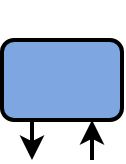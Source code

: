<mxfile version="24.7.5" pages="63">
  <diagram name="repartition-1" id="oSsieepXZT4Vlp7gCZ7d">
    <mxGraphModel dx="435" dy="348" grid="1" gridSize="5" guides="1" tooltips="1" connect="1" arrows="1" fold="1" page="1" pageScale="1" pageWidth="827" pageHeight="1169" math="0" shadow="0">
      <root>
        <mxCell id="0" />
        <mxCell id="1" parent="0" />
        <mxCell id="6d-NHjP5EulOdd2C_ygD-2" style="edgeStyle=orthogonalEdgeStyle;curved=1;rounded=0;orthogonalLoop=1;jettySize=auto;html=1;exitX=0.25;exitY=1;exitDx=0;exitDy=0;strokeColor=default;strokeWidth=2;align=center;verticalAlign=middle;fontFamily=Helvetica;fontSize=12;fontColor=default;labelBackgroundColor=default;endArrow=classic;endFill=1;" edge="1" parent="1" source="6d-NHjP5EulOdd2C_ygD-1">
          <mxGeometry relative="1" as="geometry">
            <mxPoint x="215" y="300" as="targetPoint" />
          </mxGeometry>
        </mxCell>
        <mxCell id="6d-NHjP5EulOdd2C_ygD-3" style="edgeStyle=orthogonalEdgeStyle;curved=1;rounded=0;orthogonalLoop=1;jettySize=auto;html=1;exitX=0.75;exitY=1;exitDx=0;exitDy=0;strokeColor=default;strokeWidth=2;align=center;verticalAlign=middle;fontFamily=Helvetica;fontSize=12;fontColor=default;labelBackgroundColor=default;endArrow=classic;endFill=1;entryX=0.75;entryY=1;entryDx=0;entryDy=0;" edge="1" parent="1" target="6d-NHjP5EulOdd2C_ygD-1">
          <mxGeometry relative="1" as="geometry">
            <mxPoint x="245" y="300" as="sourcePoint" />
          </mxGeometry>
        </mxCell>
        <mxCell id="RNT-BSqn5kQBpGM5QBs9-1" style="edgeStyle=orthogonalEdgeStyle;curved=1;rounded=0;orthogonalLoop=1;jettySize=auto;html=1;exitX=0.5;exitY=0;exitDx=0;exitDy=0;strokeColor=none;strokeWidth=2;align=center;verticalAlign=middle;fontFamily=Helvetica;fontSize=12;fontColor=default;labelBackgroundColor=default;endArrow=none;endFill=0;" edge="1" parent="1" source="6d-NHjP5EulOdd2C_ygD-1">
          <mxGeometry relative="1" as="geometry">
            <mxPoint x="230" y="220" as="targetPoint" />
          </mxGeometry>
        </mxCell>
        <mxCell id="6d-NHjP5EulOdd2C_ygD-1" value="" style="whiteSpace=wrap;html=1;rounded=1;strokeColor=default;strokeWidth=2;align=center;verticalAlign=middle;fontFamily=Helvetica;fontSize=12;fontColor=default;labelBackgroundColor=default;fillColor=#7EA6E0;" vertex="1" parent="1">
          <mxGeometry x="200" y="240" width="60" height="40" as="geometry" />
        </mxCell>
      </root>
    </mxGraphModel>
  </diagram>
  <diagram id="EXof2LbvrpTWqRUKyfyu" name="repartition-2">
    <mxGraphModel dx="271" dy="348" grid="1" gridSize="5" guides="1" tooltips="1" connect="1" arrows="1" fold="1" page="1" pageScale="1" pageWidth="827" pageHeight="1169" math="0" shadow="0">
      <root>
        <mxCell id="0" />
        <mxCell id="1" parent="0" />
        <mxCell id="kbDBbmSDjZfZ8FR_X01m-4" style="edgeStyle=orthogonalEdgeStyle;curved=1;rounded=0;orthogonalLoop=1;jettySize=auto;html=1;exitX=0.5;exitY=1;exitDx=0;exitDy=0;strokeColor=default;strokeWidth=2;align=center;verticalAlign=middle;fontFamily=Helvetica;fontSize=12;fontColor=default;labelBackgroundColor=default;endArrow=classic;endFill=1;" edge="1" parent="1" source="kbDBbmSDjZfZ8FR_X01m-3">
          <mxGeometry relative="1" as="geometry">
            <mxPoint x="220" y="300" as="targetPoint" />
          </mxGeometry>
        </mxCell>
        <mxCell id="kbDBbmSDjZfZ8FR_X01m-5" style="edgeStyle=orthogonalEdgeStyle;curved=1;rounded=0;orthogonalLoop=1;jettySize=auto;html=1;exitX=0.5;exitY=0;exitDx=0;exitDy=0;strokeColor=default;strokeWidth=2;align=center;verticalAlign=middle;fontFamily=Helvetica;fontSize=12;fontColor=default;labelBackgroundColor=default;endArrow=classic;endFill=1;entryX=0.5;entryY=0;entryDx=0;entryDy=0;" edge="1" parent="1" target="kbDBbmSDjZfZ8FR_X01m-3">
          <mxGeometry relative="1" as="geometry">
            <mxPoint x="220" y="220" as="sourcePoint" />
          </mxGeometry>
        </mxCell>
        <mxCell id="kbDBbmSDjZfZ8FR_X01m-3" value="" style="whiteSpace=wrap;html=1;rounded=1;strokeColor=default;strokeWidth=2;align=center;verticalAlign=middle;fontFamily=Helvetica;fontSize=12;fontColor=default;labelBackgroundColor=default;fillColor=#67AB9F;" vertex="1" parent="1">
          <mxGeometry x="200" y="240" width="40" height="40" as="geometry" />
        </mxCell>
      </root>
    </mxGraphModel>
  </diagram>
  <diagram id="VXZwRRwxW06BM1KQxOGK" name="repartition-3">
    <mxGraphModel dx="350" dy="292" grid="1" gridSize="5" guides="1" tooltips="1" connect="1" arrows="1" fold="1" page="1" pageScale="1" pageWidth="827" pageHeight="1169" math="0" shadow="0">
      <root>
        <mxCell id="0" />
        <mxCell id="1" parent="0" />
        <mxCell id="oGxoBCnA1mLkP1XtKnGI-1" style="edgeStyle=orthogonalEdgeStyle;curved=1;rounded=0;orthogonalLoop=1;jettySize=auto;html=1;exitX=0.25;exitY=1;exitDx=0;exitDy=0;strokeColor=default;strokeWidth=2;align=center;verticalAlign=middle;fontFamily=Helvetica;fontSize=12;fontColor=default;labelBackgroundColor=default;endArrow=classic;endFill=1;" parent="1" source="oGxoBCnA1mLkP1XtKnGI-3" edge="1">
          <mxGeometry relative="1" as="geometry">
            <mxPoint x="215" y="300" as="targetPoint" />
          </mxGeometry>
        </mxCell>
        <mxCell id="oGxoBCnA1mLkP1XtKnGI-2" style="edgeStyle=orthogonalEdgeStyle;curved=0;rounded=1;orthogonalLoop=1;jettySize=auto;html=1;strokeColor=default;strokeWidth=2;align=center;verticalAlign=middle;fontFamily=Helvetica;fontSize=12;fontColor=default;labelBackgroundColor=default;endArrow=classic;endFill=1;entryX=0.75;entryY=1;entryDx=0;entryDy=0;" parent="1" target="oGxoBCnA1mLkP1XtKnGI-3" edge="1">
          <mxGeometry relative="1" as="geometry">
            <mxPoint x="280" y="220" as="sourcePoint" />
            <Array as="points">
              <mxPoint x="280" y="300" />
              <mxPoint x="245" y="300" />
            </Array>
          </mxGeometry>
        </mxCell>
        <mxCell id="oGxoBCnA1mLkP1XtKnGI-3" value="" style="whiteSpace=wrap;html=1;rounded=1;strokeColor=default;strokeWidth=2;align=center;verticalAlign=middle;fontFamily=Helvetica;fontSize=12;fontColor=default;labelBackgroundColor=default;fillColor=#7EA6E0;" parent="1" vertex="1">
          <mxGeometry x="200" y="240" width="60" height="40" as="geometry" />
        </mxCell>
        <mxCell id="evqt6z39VOALUh5xF_dl-3" value="" style="edgeStyle=none;orthogonalLoop=1;jettySize=auto;html=1;rounded=0;strokeColor=default;strokeWidth=2;align=center;verticalAlign=middle;fontFamily=Helvetica;fontSize=12;fontColor=default;labelBackgroundColor=default;endArrow=none;endFill=0;curved=1;dashed=1;dashPattern=1 2;" edge="1" parent="1">
          <mxGeometry width="100" relative="1" as="geometry">
            <mxPoint x="260" y="300" as="sourcePoint" />
            <mxPoint x="260" y="320" as="targetPoint" />
            <Array as="points" />
          </mxGeometry>
        </mxCell>
      </root>
    </mxGraphModel>
  </diagram>
  <diagram id="63gBY31r0tXbyh5hUtcZ" name="repartition-4">
    <mxGraphModel dx="557" dy="717" grid="1" gridSize="5" guides="1" tooltips="1" connect="1" arrows="1" fold="1" page="1" pageScale="1" pageWidth="827" pageHeight="1169" math="0" shadow="0">
      <root>
        <mxCell id="0" />
        <mxCell id="1" parent="0" />
        <mxCell id="PkUmnKNEQC0m9yFl50gd-1" style="edgeStyle=orthogonalEdgeStyle;curved=1;rounded=0;orthogonalLoop=1;jettySize=auto;html=1;exitX=0.25;exitY=1;exitDx=0;exitDy=0;strokeColor=default;strokeWidth=2;align=center;verticalAlign=middle;fontFamily=Helvetica;fontSize=12;fontColor=default;labelBackgroundColor=default;endArrow=classic;endFill=1;" edge="1" parent="1" source="PkUmnKNEQC0m9yFl50gd-3">
          <mxGeometry relative="1" as="geometry">
            <mxPoint x="215" y="300" as="targetPoint" />
          </mxGeometry>
        </mxCell>
        <mxCell id="PkUmnKNEQC0m9yFl50gd-2" style="edgeStyle=orthogonalEdgeStyle;curved=0;rounded=1;orthogonalLoop=1;jettySize=auto;html=1;strokeColor=default;strokeWidth=2;align=center;verticalAlign=middle;fontFamily=Helvetica;fontSize=12;fontColor=default;labelBackgroundColor=default;endArrow=classic;endFill=1;entryX=0.75;entryY=1;entryDx=0;entryDy=0;" edge="1" parent="1" target="PkUmnKNEQC0m9yFl50gd-3">
          <mxGeometry relative="1" as="geometry">
            <mxPoint x="300" y="300" as="sourcePoint" />
            <Array as="points">
              <mxPoint x="300" y="220" />
              <mxPoint x="280" y="220" />
              <mxPoint x="280" y="300" />
              <mxPoint x="245" y="300" />
            </Array>
          </mxGeometry>
        </mxCell>
        <mxCell id="PkUmnKNEQC0m9yFl50gd-3" value="" style="whiteSpace=wrap;html=1;rounded=1;strokeColor=default;strokeWidth=2;align=center;verticalAlign=middle;fontFamily=Helvetica;fontSize=12;fontColor=default;labelBackgroundColor=default;fillColor=#7EA6E0;" vertex="1" parent="1">
          <mxGeometry x="200" y="240" width="60" height="40" as="geometry" />
        </mxCell>
      </root>
    </mxGraphModel>
  </diagram>
  <diagram id="P0wGYsi4DazAH64xpTWB" name="repartition-5">
    <mxGraphModel dx="271" dy="348" grid="1" gridSize="5" guides="1" tooltips="1" connect="1" arrows="1" fold="1" page="1" pageScale="1" pageWidth="827" pageHeight="1169" math="0" shadow="0">
      <root>
        <mxCell id="0" />
        <mxCell id="1" parent="0" />
        <mxCell id="W2jpawssamT4tPfNmUBG-2" style="edgeStyle=orthogonalEdgeStyle;curved=1;rounded=0;orthogonalLoop=1;jettySize=auto;html=1;exitX=0.5;exitY=0;exitDx=0;exitDy=0;strokeColor=default;strokeWidth=2;align=center;verticalAlign=middle;fontFamily=Helvetica;fontSize=12;fontColor=default;labelBackgroundColor=default;endArrow=classic;endFill=1;entryX=0.5;entryY=0;entryDx=0;entryDy=0;" edge="1" parent="1" target="W2jpawssamT4tPfNmUBG-1">
          <mxGeometry relative="1" as="geometry">
            <mxPoint x="180" y="200" as="sourcePoint" />
          </mxGeometry>
        </mxCell>
        <mxCell id="W2jpawssamT4tPfNmUBG-3" style="edgeStyle=orthogonalEdgeStyle;curved=1;rounded=0;orthogonalLoop=1;jettySize=auto;html=1;exitX=0.25;exitY=1;exitDx=0;exitDy=0;strokeColor=default;strokeWidth=2;align=center;verticalAlign=middle;fontFamily=Helvetica;fontSize=12;fontColor=default;labelBackgroundColor=default;endArrow=classic;endFill=1;" edge="1" parent="1" source="W2jpawssamT4tPfNmUBG-1">
          <mxGeometry relative="1" as="geometry">
            <mxPoint x="160" y="280" as="targetPoint" />
          </mxGeometry>
        </mxCell>
        <mxCell id="W2jpawssamT4tPfNmUBG-4" style="edgeStyle=orthogonalEdgeStyle;curved=1;rounded=0;orthogonalLoop=1;jettySize=auto;html=1;exitX=0.5;exitY=1;exitDx=0;exitDy=0;strokeColor=default;strokeWidth=2;align=center;verticalAlign=middle;fontFamily=Helvetica;fontSize=12;fontColor=default;labelBackgroundColor=default;endArrow=classic;endFill=1;" edge="1" parent="1" source="W2jpawssamT4tPfNmUBG-1">
          <mxGeometry relative="1" as="geometry">
            <mxPoint x="180" y="280" as="targetPoint" />
          </mxGeometry>
        </mxCell>
        <mxCell id="W2jpawssamT4tPfNmUBG-5" style="edgeStyle=orthogonalEdgeStyle;curved=1;rounded=0;orthogonalLoop=1;jettySize=auto;html=1;exitX=0.75;exitY=1;exitDx=0;exitDy=0;strokeColor=default;strokeWidth=2;align=center;verticalAlign=middle;fontFamily=Helvetica;fontSize=12;fontColor=default;labelBackgroundColor=default;endArrow=classic;endFill=1;entryX=0.75;entryY=1;entryDx=0;entryDy=0;" edge="1" parent="1" target="W2jpawssamT4tPfNmUBG-1">
          <mxGeometry relative="1" as="geometry">
            <mxPoint x="200" y="280" as="sourcePoint" />
          </mxGeometry>
        </mxCell>
        <mxCell id="W2jpawssamT4tPfNmUBG-1" value="" style="whiteSpace=wrap;html=1;rounded=1;strokeColor=default;strokeWidth=2;align=center;verticalAlign=middle;fontFamily=Helvetica;fontSize=12;fontColor=default;labelBackgroundColor=default;fillColor=#7EA6E0;" vertex="1" parent="1">
          <mxGeometry x="140" y="220" width="80" height="40" as="geometry" />
        </mxCell>
      </root>
    </mxGraphModel>
  </diagram>
  <diagram id="NFQ6EPQQC29QcsI51t2v" name="repartition-6">
    <mxGraphModel dx="187" dy="241" grid="1" gridSize="5" guides="1" tooltips="1" connect="1" arrows="1" fold="1" page="1" pageScale="1" pageWidth="827" pageHeight="1169" math="0" shadow="0">
      <root>
        <mxCell id="0" />
        <mxCell id="1" parent="0" />
        <mxCell id="GwWJaOT0O518ni4Tyy_N-1" style="edgeStyle=orthogonalEdgeStyle;curved=1;rounded=0;orthogonalLoop=1;jettySize=auto;html=1;strokeColor=default;strokeWidth=2;align=center;verticalAlign=middle;fontFamily=Helvetica;fontSize=12;fontColor=default;labelBackgroundColor=default;endArrow=classic;endFill=1;entryX=0.25;entryY=0;entryDx=0;entryDy=0;" edge="1" parent="1" target="GwWJaOT0O518ni4Tyy_N-5">
          <mxGeometry relative="1" as="geometry">
            <mxPoint x="160" y="200" as="sourcePoint" />
          </mxGeometry>
        </mxCell>
        <mxCell id="GwWJaOT0O518ni4Tyy_N-3" style="edgeStyle=orthogonalEdgeStyle;curved=1;rounded=0;orthogonalLoop=1;jettySize=auto;html=1;exitX=0.5;exitY=1;exitDx=0;exitDy=0;strokeColor=default;strokeWidth=2;align=center;verticalAlign=middle;fontFamily=Helvetica;fontSize=12;fontColor=default;labelBackgroundColor=default;endArrow=classic;endFill=1;" edge="1" parent="1" source="GwWJaOT0O518ni4Tyy_N-5">
          <mxGeometry relative="1" as="geometry">
            <mxPoint x="180" y="280" as="targetPoint" />
          </mxGeometry>
        </mxCell>
        <mxCell id="GwWJaOT0O518ni4Tyy_N-6" style="edgeStyle=orthogonalEdgeStyle;curved=1;rounded=0;orthogonalLoop=1;jettySize=auto;html=1;exitX=0.5;exitY=0;exitDx=0;exitDy=0;strokeColor=default;strokeWidth=2;align=center;verticalAlign=middle;fontFamily=Helvetica;fontSize=12;fontColor=default;labelBackgroundColor=default;endArrow=classic;endFill=1;" edge="1" parent="1" source="GwWJaOT0O518ni4Tyy_N-5">
          <mxGeometry relative="1" as="geometry">
            <mxPoint x="180" y="200" as="targetPoint" />
          </mxGeometry>
        </mxCell>
        <mxCell id="GwWJaOT0O518ni4Tyy_N-7" style="edgeStyle=orthogonalEdgeStyle;curved=1;rounded=0;orthogonalLoop=1;jettySize=auto;html=1;exitX=0.75;exitY=0;exitDx=0;exitDy=0;strokeColor=default;strokeWidth=2;align=center;verticalAlign=middle;fontFamily=Helvetica;fontSize=12;fontColor=default;labelBackgroundColor=default;endArrow=classic;endFill=1;entryX=0.75;entryY=0;entryDx=0;entryDy=0;" edge="1" parent="1" target="GwWJaOT0O518ni4Tyy_N-5">
          <mxGeometry relative="1" as="geometry">
            <mxPoint x="200" y="200" as="sourcePoint" />
          </mxGeometry>
        </mxCell>
        <mxCell id="GwWJaOT0O518ni4Tyy_N-5" value="" style="whiteSpace=wrap;html=1;rounded=1;strokeColor=default;strokeWidth=2;align=center;verticalAlign=middle;fontFamily=Helvetica;fontSize=12;fontColor=default;labelBackgroundColor=default;fillColor=#67AB9F;" vertex="1" parent="1">
          <mxGeometry x="140" y="220" width="80" height="40" as="geometry" />
        </mxCell>
      </root>
    </mxGraphModel>
  </diagram>
  <diagram id="XPPdx9aazzpnntPm4tRT" name="repartition-7">
    <mxGraphModel dx="271" dy="348" grid="1" gridSize="5" guides="1" tooltips="1" connect="1" arrows="1" fold="1" page="1" pageScale="1" pageWidth="827" pageHeight="1169" math="0" shadow="0">
      <root>
        <mxCell id="0" />
        <mxCell id="1" parent="0" />
        <mxCell id="26fMMks3zsOB7Sp0bukp-1" style="edgeStyle=orthogonalEdgeStyle;curved=1;rounded=0;orthogonalLoop=1;jettySize=auto;html=1;exitX=0.5;exitY=0;exitDx=0;exitDy=0;strokeColor=default;strokeWidth=2;align=center;verticalAlign=middle;fontFamily=Helvetica;fontSize=12;fontColor=default;labelBackgroundColor=default;endArrow=classic;endFill=1;entryX=0.5;entryY=0;entryDx=0;entryDy=0;" edge="1" parent="1" target="26fMMks3zsOB7Sp0bukp-5">
          <mxGeometry relative="1" as="geometry">
            <mxPoint x="180" y="200" as="sourcePoint" />
          </mxGeometry>
        </mxCell>
        <mxCell id="26fMMks3zsOB7Sp0bukp-2" style="edgeStyle=orthogonalEdgeStyle;curved=1;rounded=0;orthogonalLoop=1;jettySize=auto;html=1;exitX=0.25;exitY=1;exitDx=0;exitDy=0;strokeColor=default;strokeWidth=2;align=center;verticalAlign=middle;fontFamily=Helvetica;fontSize=12;fontColor=default;labelBackgroundColor=default;endArrow=classic;endFill=1;" edge="1" parent="1" source="26fMMks3zsOB7Sp0bukp-5">
          <mxGeometry relative="1" as="geometry">
            <mxPoint x="160" y="280" as="targetPoint" />
          </mxGeometry>
        </mxCell>
        <mxCell id="26fMMks3zsOB7Sp0bukp-3" style="edgeStyle=orthogonalEdgeStyle;curved=0;rounded=1;orthogonalLoop=1;jettySize=auto;html=1;exitX=0.5;exitY=1;exitDx=0;exitDy=0;strokeColor=default;strokeWidth=2;align=center;verticalAlign=middle;fontFamily=Helvetica;fontSize=12;fontColor=default;labelBackgroundColor=default;endArrow=classic;endFill=1;" edge="1" parent="1" source="26fMMks3zsOB7Sp0bukp-5">
          <mxGeometry relative="1" as="geometry">
            <mxPoint x="240" y="200" as="targetPoint" />
            <Array as="points">
              <mxPoint x="180" y="280" />
              <mxPoint x="240" y="280" />
              <mxPoint x="240" y="200" />
            </Array>
          </mxGeometry>
        </mxCell>
        <mxCell id="26fMMks3zsOB7Sp0bukp-4" style="edgeStyle=orthogonalEdgeStyle;curved=0;rounded=1;orthogonalLoop=1;jettySize=auto;html=1;strokeColor=default;strokeWidth=2;align=center;verticalAlign=middle;fontFamily=Helvetica;fontSize=12;fontColor=default;labelBackgroundColor=default;endArrow=classic;endFill=1;entryX=0.75;entryY=1;entryDx=0;entryDy=0;" edge="1" parent="1" target="26fMMks3zsOB7Sp0bukp-5">
          <mxGeometry relative="1" as="geometry">
            <mxPoint x="230" y="200" as="sourcePoint" />
            <Array as="points">
              <mxPoint x="230" y="200" />
              <mxPoint x="230" y="275" />
              <mxPoint x="200" y="275" />
            </Array>
          </mxGeometry>
        </mxCell>
        <mxCell id="26fMMks3zsOB7Sp0bukp-5" value="" style="whiteSpace=wrap;html=1;rounded=1;strokeColor=default;strokeWidth=2;align=center;verticalAlign=middle;fontFamily=Helvetica;fontSize=12;fontColor=default;labelBackgroundColor=default;fillColor=#7EA6E0;" vertex="1" parent="1">
          <mxGeometry x="140" y="220" width="80" height="40" as="geometry" />
        </mxCell>
      </root>
    </mxGraphModel>
  </diagram>
  <diagram id="iWC3GJ955O5We2cV9Uio" name="transposition-1">
    <mxGraphModel dx="325" dy="418" grid="1" gridSize="5" guides="1" tooltips="1" connect="1" arrows="1" fold="1" page="1" pageScale="1" pageWidth="827" pageHeight="1169" math="0" shadow="0">
      <root>
        <mxCell id="0" />
        <mxCell id="1" parent="0" />
        <mxCell id="M3o5vRUqDSI_PLRjXiZI-1" style="edgeStyle=orthogonalEdgeStyle;curved=1;rounded=0;orthogonalLoop=1;jettySize=auto;html=1;exitX=0.25;exitY=1;exitDx=0;exitDy=0;strokeColor=default;strokeWidth=2;align=center;verticalAlign=middle;fontFamily=Helvetica;fontSize=12;fontColor=default;labelBackgroundColor=default;endArrow=classic;endFill=1;entryX=0.25;entryY=1;entryDx=0;entryDy=0;" edge="1" parent="1" target="M3o5vRUqDSI_PLRjXiZI-4">
          <mxGeometry relative="1" as="geometry">
            <mxPoint x="215" y="300" as="sourcePoint" />
          </mxGeometry>
        </mxCell>
        <mxCell id="M3o5vRUqDSI_PLRjXiZI-2" style="edgeStyle=orthogonalEdgeStyle;curved=1;rounded=0;orthogonalLoop=1;jettySize=auto;html=1;exitX=0.75;exitY=1;exitDx=0;exitDy=0;strokeColor=default;strokeWidth=2;align=center;verticalAlign=middle;fontFamily=Helvetica;fontSize=12;fontColor=default;labelBackgroundColor=default;endArrow=classic;endFill=1;entryX=0.75;entryY=1;entryDx=0;entryDy=0;" edge="1" parent="1" source="M3o5vRUqDSI_PLRjXiZI-4">
          <mxGeometry relative="1" as="geometry">
            <mxPoint x="245" y="300" as="targetPoint" />
          </mxGeometry>
        </mxCell>
        <mxCell id="M3o5vRUqDSI_PLRjXiZI-3" style="edgeStyle=orthogonalEdgeStyle;curved=1;rounded=0;orthogonalLoop=1;jettySize=auto;html=1;exitX=0.5;exitY=0;exitDx=0;exitDy=0;strokeColor=none;strokeWidth=2;align=center;verticalAlign=middle;fontFamily=Helvetica;fontSize=12;fontColor=default;labelBackgroundColor=default;endArrow=none;endFill=0;" edge="1" parent="1" source="M3o5vRUqDSI_PLRjXiZI-4">
          <mxGeometry relative="1" as="geometry">
            <mxPoint x="230" y="220" as="targetPoint" />
          </mxGeometry>
        </mxCell>
        <mxCell id="M3o5vRUqDSI_PLRjXiZI-4" value="" style="whiteSpace=wrap;html=1;rounded=1;strokeColor=default;strokeWidth=2;align=center;verticalAlign=middle;fontFamily=Helvetica;fontSize=12;fontColor=default;labelBackgroundColor=default;fillColor=#7EA6E0;" vertex="1" parent="1">
          <mxGeometry x="200" y="240" width="60" height="40" as="geometry" />
        </mxCell>
      </root>
    </mxGraphModel>
  </diagram>
  <diagram id="yJRou31ljXT06tpnOISv" name="transposition-2">
    <mxGraphModel dx="974" dy="1254" grid="1" gridSize="5" guides="1" tooltips="1" connect="1" arrows="1" fold="1" page="1" pageScale="1" pageWidth="827" pageHeight="1169" math="0" shadow="0">
      <root>
        <mxCell id="0" />
        <mxCell id="1" parent="0" />
        <mxCell id="AwTmUJ5xNsPhEKksldWk-1" style="edgeStyle=orthogonalEdgeStyle;curved=1;rounded=0;orthogonalLoop=1;jettySize=auto;html=1;exitX=0.5;exitY=1;exitDx=0;exitDy=0;strokeColor=default;strokeWidth=2;align=center;verticalAlign=middle;fontFamily=Helvetica;fontSize=12;fontColor=default;labelBackgroundColor=default;endArrow=classic;endFill=1;" edge="1" parent="1" source="AwTmUJ5xNsPhEKksldWk-3">
          <mxGeometry relative="1" as="geometry">
            <mxPoint x="220" y="300" as="targetPoint" />
          </mxGeometry>
        </mxCell>
        <mxCell id="AwTmUJ5xNsPhEKksldWk-2" style="edgeStyle=orthogonalEdgeStyle;curved=1;rounded=0;orthogonalLoop=1;jettySize=auto;html=1;exitX=0.5;exitY=0;exitDx=0;exitDy=0;strokeColor=default;strokeWidth=2;align=center;verticalAlign=middle;fontFamily=Helvetica;fontSize=12;fontColor=default;labelBackgroundColor=default;endArrow=classic;endFill=1;entryX=0.5;entryY=0;entryDx=0;entryDy=0;" edge="1" parent="1" target="AwTmUJ5xNsPhEKksldWk-3">
          <mxGeometry relative="1" as="geometry">
            <mxPoint x="220" y="220" as="sourcePoint" />
          </mxGeometry>
        </mxCell>
        <mxCell id="AwTmUJ5xNsPhEKksldWk-3" value="" style="whiteSpace=wrap;html=1;rounded=1;strokeColor=default;strokeWidth=2;align=center;verticalAlign=middle;fontFamily=Helvetica;fontSize=12;fontColor=default;labelBackgroundColor=default;fillColor=#67AB9F;" vertex="1" parent="1">
          <mxGeometry x="200" y="240" width="40" height="40" as="geometry" />
        </mxCell>
      </root>
    </mxGraphModel>
  </diagram>
  <diagram id="td8f58Gmwz8JV2Pe3buv" name="transposition-3">
    <mxGraphModel dx="464" dy="597" grid="1" gridSize="5" guides="1" tooltips="1" connect="1" arrows="1" fold="1" page="1" pageScale="1" pageWidth="827" pageHeight="1169" math="0" shadow="0">
      <root>
        <mxCell id="0" />
        <mxCell id="1" parent="0" />
        <mxCell id="H83wO9-QsqwQCypHKl4a-1" style="edgeStyle=orthogonalEdgeStyle;curved=0;rounded=1;orthogonalLoop=1;jettySize=auto;html=1;strokeColor=default;strokeWidth=2;align=center;verticalAlign=middle;fontFamily=Helvetica;fontSize=12;fontColor=default;labelBackgroundColor=default;endArrow=classic;endFill=1;entryX=0.25;entryY=1;entryDx=0;entryDy=0;" edge="1" parent="1" target="H83wO9-QsqwQCypHKl4a-3">
          <mxGeometry relative="1" as="geometry">
            <mxPoint x="180" y="221" as="sourcePoint" />
            <Array as="points">
              <mxPoint x="180" y="300" />
              <mxPoint x="215" y="300" />
            </Array>
          </mxGeometry>
        </mxCell>
        <mxCell id="H83wO9-QsqwQCypHKl4a-4" style="edgeStyle=orthogonalEdgeStyle;curved=1;rounded=0;orthogonalLoop=1;jettySize=auto;html=1;exitX=0.75;exitY=1;exitDx=0;exitDy=0;strokeColor=default;strokeWidth=2;align=center;verticalAlign=middle;fontFamily=Helvetica;fontSize=12;fontColor=default;labelBackgroundColor=default;endArrow=classic;endFill=1;" edge="1" parent="1" source="H83wO9-QsqwQCypHKl4a-3">
          <mxGeometry relative="1" as="geometry">
            <mxPoint x="244.923" y="300" as="targetPoint" />
          </mxGeometry>
        </mxCell>
        <mxCell id="H83wO9-QsqwQCypHKl4a-3" value="" style="whiteSpace=wrap;html=1;rounded=1;strokeColor=default;strokeWidth=2;align=center;verticalAlign=middle;fontFamily=Helvetica;fontSize=12;fontColor=default;labelBackgroundColor=default;fillColor=#7EA6E0;" vertex="1" parent="1">
          <mxGeometry x="200" y="240" width="60" height="40" as="geometry" />
        </mxCell>
      </root>
    </mxGraphModel>
  </diagram>
  <diagram id="EtiwvybXZ3XnU2vg_gA3" name="Page-11">
    <mxGraphModel dx="557" dy="717" grid="1" gridSize="5" guides="1" tooltips="1" connect="1" arrows="1" fold="1" page="1" pageScale="1" pageWidth="827" pageHeight="1169" math="0" shadow="0">
      <root>
        <mxCell id="0" />
        <mxCell id="1" parent="0" />
        <mxCell id="Sd0-tlKX_o91eJJ4DhnU-2" style="edgeStyle=orthogonalEdgeStyle;curved=1;rounded=0;orthogonalLoop=1;jettySize=auto;html=1;exitX=0.5;exitY=1;exitDx=0;exitDy=0;strokeColor=default;strokeWidth=2;align=center;verticalAlign=middle;fontFamily=Helvetica;fontSize=12;fontColor=default;labelBackgroundColor=default;endArrow=classic;endFill=1;" edge="1" parent="1" source="Sd0-tlKX_o91eJJ4DhnU-1">
          <mxGeometry relative="1" as="geometry">
            <mxPoint x="180" y="340" as="targetPoint" />
          </mxGeometry>
        </mxCell>
        <mxCell id="Sd0-tlKX_o91eJJ4DhnU-3" style="edgeStyle=orthogonalEdgeStyle;curved=1;rounded=0;orthogonalLoop=1;jettySize=auto;html=1;exitX=0.5;exitY=0;exitDx=0;exitDy=0;strokeColor=default;strokeWidth=2;align=center;verticalAlign=middle;fontFamily=Helvetica;fontSize=12;fontColor=default;labelBackgroundColor=default;endArrow=classic;endFill=1;entryX=0.5;entryY=0;entryDx=0;entryDy=0;" edge="1" parent="1" target="Sd0-tlKX_o91eJJ4DhnU-1">
          <mxGeometry relative="1" as="geometry">
            <mxPoint x="180" y="260" as="sourcePoint" />
          </mxGeometry>
        </mxCell>
        <mxCell id="Sd0-tlKX_o91eJJ4DhnU-1" value="" style="whiteSpace=wrap;html=1;rounded=1;strokeColor=default;strokeWidth=2;align=center;verticalAlign=middle;fontFamily=Helvetica;fontSize=12;fontColor=default;labelBackgroundColor=default;fillColor=#7EA6E0;" vertex="1" parent="1">
          <mxGeometry x="160" y="280" width="40" height="40" as="geometry" />
        </mxCell>
      </root>
    </mxGraphModel>
  </diagram>
  <diagram id="FOWLTbemxh6iJvfLtEkx" name="Page-12">
    <mxGraphModel dx="390" dy="502" grid="1" gridSize="5" guides="1" tooltips="1" connect="1" arrows="1" fold="1" page="1" pageScale="1" pageWidth="827" pageHeight="1169" math="0" shadow="0">
      <root>
        <mxCell id="0" />
        <mxCell id="1" parent="0" />
        <mxCell id="RlxtqW36UxZ59YD0uQjC-1" style="edgeStyle=orthogonalEdgeStyle;curved=1;rounded=0;orthogonalLoop=1;jettySize=auto;html=1;exitX=0.5;exitY=1;exitDx=0;exitDy=0;strokeColor=default;strokeWidth=2;align=center;verticalAlign=middle;fontFamily=Helvetica;fontSize=12;fontColor=default;labelBackgroundColor=default;endArrow=classic;endFill=1;entryX=0.5;entryY=1;entryDx=0;entryDy=0;" edge="1" parent="1" target="RlxtqW36UxZ59YD0uQjC-3">
          <mxGeometry relative="1" as="geometry">
            <mxPoint x="180" y="340" as="sourcePoint" />
          </mxGeometry>
        </mxCell>
        <mxCell id="RlxtqW36UxZ59YD0uQjC-2" style="edgeStyle=orthogonalEdgeStyle;curved=1;rounded=0;orthogonalLoop=1;jettySize=auto;html=1;exitX=0.5;exitY=0;exitDx=0;exitDy=0;strokeColor=default;strokeWidth=2;align=center;verticalAlign=middle;fontFamily=Helvetica;fontSize=12;fontColor=default;labelBackgroundColor=default;endArrow=classic;endFill=1;entryX=0.5;entryY=0;entryDx=0;entryDy=0;" edge="1" parent="1" source="RlxtqW36UxZ59YD0uQjC-3">
          <mxGeometry relative="1" as="geometry">
            <mxPoint x="180" y="260" as="targetPoint" />
            <Array as="points">
              <mxPoint x="180" y="270" />
              <mxPoint x="180" y="270" />
            </Array>
          </mxGeometry>
        </mxCell>
        <mxCell id="RlxtqW36UxZ59YD0uQjC-3" value="" style="whiteSpace=wrap;html=1;rounded=1;strokeColor=default;strokeWidth=2;align=center;verticalAlign=middle;fontFamily=Helvetica;fontSize=12;fontColor=default;labelBackgroundColor=default;fillColor=#67AB9F;" vertex="1" parent="1">
          <mxGeometry x="160" y="280" width="40" height="40" as="geometry" />
        </mxCell>
      </root>
    </mxGraphModel>
  </diagram>
  <diagram id="ry3lmBVy03yMHSd-pAb4" name="Page-13">
    <mxGraphModel dx="557" dy="717" grid="1" gridSize="5" guides="1" tooltips="1" connect="1" arrows="1" fold="1" page="1" pageScale="1" pageWidth="827" pageHeight="1169" math="0" shadow="0">
      <root>
        <mxCell id="0" />
        <mxCell id="1" parent="0" />
        <mxCell id="EgZpY5zK8QtGox_FECN2-1" style="edgeStyle=orthogonalEdgeStyle;curved=0;rounded=1;orthogonalLoop=1;jettySize=auto;html=1;exitX=0.5;exitY=1;exitDx=0;exitDy=0;strokeColor=default;strokeWidth=2;align=center;verticalAlign=middle;fontFamily=Helvetica;fontSize=12;fontColor=default;labelBackgroundColor=default;endArrow=classic;endFill=1;" edge="1" parent="1" source="EgZpY5zK8QtGox_FECN2-3">
          <mxGeometry relative="1" as="geometry">
            <mxPoint x="140" y="260" as="targetPoint" />
          </mxGeometry>
        </mxCell>
        <mxCell id="EgZpY5zK8QtGox_FECN2-2" style="edgeStyle=orthogonalEdgeStyle;curved=0;rounded=1;orthogonalLoop=1;jettySize=auto;html=1;strokeColor=default;strokeWidth=2;align=center;verticalAlign=middle;fontFamily=Helvetica;fontSize=12;fontColor=default;labelBackgroundColor=default;endArrow=classic;endFill=1;entryX=0.5;entryY=0;entryDx=0;entryDy=0;" edge="1" parent="1" target="EgZpY5zK8QtGox_FECN2-3">
          <mxGeometry relative="1" as="geometry">
            <mxPoint x="220" y="340" as="sourcePoint" />
            <Array as="points">
              <mxPoint x="220" y="260" />
              <mxPoint x="180" y="260" />
            </Array>
          </mxGeometry>
        </mxCell>
        <mxCell id="EgZpY5zK8QtGox_FECN2-3" value="" style="whiteSpace=wrap;html=1;rounded=1;strokeColor=default;strokeWidth=2;align=center;verticalAlign=middle;fontFamily=Helvetica;fontSize=12;fontColor=default;labelBackgroundColor=default;fillColor=#7EA6E0;" vertex="1" parent="1">
          <mxGeometry x="160" y="280" width="40" height="40" as="geometry" />
        </mxCell>
      </root>
    </mxGraphModel>
  </diagram>
  <diagram id="oDpvM3xFdkCR96lKFp5a" name="Page-14">
    <mxGraphModel dx="325" dy="418" grid="1" gridSize="5" guides="1" tooltips="1" connect="1" arrows="1" fold="1" page="1" pageScale="1" pageWidth="827" pageHeight="1169" math="0" shadow="0">
      <root>
        <mxCell id="0" />
        <mxCell id="1" parent="0" />
        <mxCell id="snaRDwLdGBvFzrEtA0UW-1" style="edgeStyle=orthogonalEdgeStyle;curved=1;rounded=0;orthogonalLoop=1;jettySize=auto;html=1;exitX=0.25;exitY=1;exitDx=0;exitDy=0;strokeColor=default;strokeWidth=2;align=center;verticalAlign=middle;fontFamily=Helvetica;fontSize=12;fontColor=default;labelBackgroundColor=default;endArrow=none;endFill=0;entryX=0.25;entryY=1;entryDx=0;entryDy=0;" edge="1" parent="1" source="snaRDwLdGBvFzrEtA0UW-4">
          <mxGeometry relative="1" as="geometry">
            <mxPoint x="215" y="300" as="targetPoint" />
          </mxGeometry>
        </mxCell>
        <mxCell id="snaRDwLdGBvFzrEtA0UW-2" style="edgeStyle=orthogonalEdgeStyle;curved=1;rounded=0;orthogonalLoop=1;jettySize=auto;html=1;exitX=0.75;exitY=1;exitDx=0;exitDy=0;strokeColor=default;strokeWidth=2;align=center;verticalAlign=middle;fontFamily=Helvetica;fontSize=12;fontColor=default;labelBackgroundColor=default;endArrow=none;endFill=0;entryX=0.75;entryY=1;entryDx=0;entryDy=0;" edge="1" parent="1" source="snaRDwLdGBvFzrEtA0UW-4">
          <mxGeometry relative="1" as="geometry">
            <mxPoint x="245" y="300" as="targetPoint" />
          </mxGeometry>
        </mxCell>
        <mxCell id="kzLjNgxkwFnEAhVUtVdm-1" style="edgeStyle=orthogonalEdgeStyle;curved=1;rounded=0;orthogonalLoop=1;jettySize=auto;html=1;exitX=0.5;exitY=1;exitDx=0;exitDy=0;strokeColor=none;strokeWidth=2;align=center;verticalAlign=middle;fontFamily=Helvetica;fontSize=12;fontColor=default;labelBackgroundColor=default;endArrow=none;endFill=0;" edge="1" parent="1" source="snaRDwLdGBvFzrEtA0UW-4">
          <mxGeometry relative="1" as="geometry">
            <mxPoint x="230" y="320" as="targetPoint" />
          </mxGeometry>
        </mxCell>
        <mxCell id="yUqqV1QVnC6i55J0l7F0-1" style="edgeStyle=orthogonalEdgeStyle;curved=1;rounded=0;orthogonalLoop=1;jettySize=auto;html=1;exitX=0.5;exitY=0;exitDx=0;exitDy=0;strokeColor=none;strokeWidth=2;align=center;verticalAlign=middle;fontFamily=Helvetica;fontSize=12;fontColor=default;labelBackgroundColor=default;endArrow=none;endFill=0;" edge="1" parent="1" source="snaRDwLdGBvFzrEtA0UW-4">
          <mxGeometry relative="1" as="geometry">
            <mxPoint x="230" y="220" as="targetPoint" />
          </mxGeometry>
        </mxCell>
        <mxCell id="snaRDwLdGBvFzrEtA0UW-4" value="" style="whiteSpace=wrap;html=1;rounded=1;strokeColor=default;strokeWidth=2;align=center;verticalAlign=middle;fontFamily=Helvetica;fontSize=12;fontColor=default;labelBackgroundColor=default;fillColor=#7EA6E0;" vertex="1" parent="1">
          <mxGeometry x="200" y="240" width="60" height="40" as="geometry" />
        </mxCell>
      </root>
    </mxGraphModel>
  </diagram>
  <diagram id="qEn-h0nxqtsYE7H-mlXc" name="Page-15">
    <mxGraphModel dx="325" dy="418" grid="1" gridSize="5" guides="1" tooltips="1" connect="1" arrows="1" fold="1" page="1" pageScale="1" pageWidth="827" pageHeight="1169" math="0" shadow="0">
      <root>
        <mxCell id="0" />
        <mxCell id="1" parent="0" />
        <mxCell id="-Aek6Mq1K1xsQkee1MVz-1" style="edgeStyle=orthogonalEdgeStyle;curved=1;rounded=0;orthogonalLoop=1;jettySize=auto;html=1;exitX=0.25;exitY=1;exitDx=0;exitDy=0;strokeColor=default;strokeWidth=2;align=center;verticalAlign=middle;fontFamily=Helvetica;fontSize=12;fontColor=default;labelBackgroundColor=default;endArrow=none;endFill=0;entryX=0.25;entryY=1;entryDx=0;entryDy=0;" edge="1" parent="1" source="-Aek6Mq1K1xsQkee1MVz-4">
          <mxGeometry relative="1" as="geometry">
            <mxPoint x="215" y="300" as="targetPoint" />
          </mxGeometry>
        </mxCell>
        <mxCell id="-Aek6Mq1K1xsQkee1MVz-2" style="edgeStyle=orthogonalEdgeStyle;curved=1;rounded=0;orthogonalLoop=1;jettySize=auto;html=1;exitX=0.75;exitY=1;exitDx=0;exitDy=0;strokeColor=default;strokeWidth=2;align=center;verticalAlign=middle;fontFamily=Helvetica;fontSize=12;fontColor=default;labelBackgroundColor=default;endArrow=none;endFill=0;entryX=0.75;entryY=1;entryDx=0;entryDy=0;" edge="1" parent="1" source="-Aek6Mq1K1xsQkee1MVz-4">
          <mxGeometry relative="1" as="geometry">
            <mxPoint x="245" y="300" as="targetPoint" />
          </mxGeometry>
        </mxCell>
        <mxCell id="iYuOTeQO_FU2cAUqhknK-1" style="edgeStyle=orthogonalEdgeStyle;curved=1;rounded=0;orthogonalLoop=1;jettySize=auto;html=1;exitX=0.5;exitY=1;exitDx=0;exitDy=0;strokeColor=none;strokeWidth=2;align=center;verticalAlign=middle;fontFamily=Helvetica;fontSize=12;fontColor=default;labelBackgroundColor=default;endArrow=none;endFill=0;" edge="1" parent="1" source="-Aek6Mq1K1xsQkee1MVz-4">
          <mxGeometry relative="1" as="geometry">
            <mxPoint x="230" y="320" as="targetPoint" />
          </mxGeometry>
        </mxCell>
        <mxCell id="nLdshbxzZ49qJGWqMEWw-1" style="edgeStyle=orthogonalEdgeStyle;curved=1;rounded=0;orthogonalLoop=1;jettySize=auto;html=1;exitX=0.5;exitY=0;exitDx=0;exitDy=0;strokeColor=none;strokeWidth=2;align=center;verticalAlign=middle;fontFamily=Helvetica;fontSize=12;fontColor=default;labelBackgroundColor=default;endArrow=none;endFill=0;" edge="1" parent="1" source="-Aek6Mq1K1xsQkee1MVz-4">
          <mxGeometry relative="1" as="geometry">
            <mxPoint x="230" y="220" as="targetPoint" />
          </mxGeometry>
        </mxCell>
        <mxCell id="-Aek6Mq1K1xsQkee1MVz-4" value="" style="whiteSpace=wrap;html=1;rounded=1;strokeColor=default;strokeWidth=2;align=center;verticalAlign=middle;fontFamily=Helvetica;fontSize=12;fontColor=default;labelBackgroundColor=default;fillColor=#67AB9F;" vertex="1" parent="1">
          <mxGeometry x="200" y="240" width="60" height="40" as="geometry" />
        </mxCell>
      </root>
    </mxGraphModel>
  </diagram>
  <diagram id="fBLiVr_T4nLss689n5Mz" name="Page-16">
    <mxGraphModel dx="228" dy="128" grid="1" gridSize="5" guides="1" tooltips="1" connect="1" arrows="1" fold="1" page="1" pageScale="1" pageWidth="827" pageHeight="1169" math="0" shadow="0">
      <root>
        <mxCell id="0" />
        <mxCell id="1" parent="0" />
        <mxCell id="P0oeCYFE1TO1IDLvg3pk-1" style="edgeStyle=orthogonalEdgeStyle;curved=1;rounded=0;orthogonalLoop=1;jettySize=auto;html=1;exitX=0.5;exitY=0;exitDx=0;exitDy=0;strokeColor=none;strokeWidth=2;align=center;verticalAlign=middle;fontFamily=Helvetica;fontSize=12;fontColor=default;labelBackgroundColor=default;endArrow=none;endFill=0;" parent="1" source="n-ZqYZ9z4XjOZ_AmYm2o-3" edge="1">
          <mxGeometry relative="1" as="geometry">
            <mxPoint x="230.029" y="220" as="targetPoint" />
          </mxGeometry>
        </mxCell>
        <mxCell id="n-ZqYZ9z4XjOZ_AmYm2o-3" value="" style="whiteSpace=wrap;html=1;rounded=1;strokeColor=default;strokeWidth=2;align=center;verticalAlign=middle;fontFamily=Helvetica;fontSize=12;fontColor=default;labelBackgroundColor=default;fillColor=#7EA6E0;" parent="1" vertex="1">
          <mxGeometry x="200" y="240" width="60" height="40" as="geometry" />
        </mxCell>
        <mxCell id="n-ZqYZ9z4XjOZ_AmYm2o-6" style="rounded=1;orthogonalLoop=1;jettySize=auto;html=1;exitX=0.75;exitY=1;exitDx=0;exitDy=0;strokeColor=default;strokeWidth=2;align=center;verticalAlign=middle;fontFamily=Helvetica;fontSize=12;fontColor=default;labelBackgroundColor=default;endArrow=none;endFill=0;curved=0;jumpStyle=none;" parent="1" source="n-ZqYZ9z4XjOZ_AmYm2o-3" edge="1">
          <mxGeometry relative="1" as="geometry">
            <mxPoint x="215" y="320" as="targetPoint" />
            <Array as="points">
              <mxPoint x="245" y="290" />
              <mxPoint x="215" y="310" />
            </Array>
          </mxGeometry>
        </mxCell>
        <mxCell id="n-ZqYZ9z4XjOZ_AmYm2o-5" style="rounded=1;orthogonalLoop=1;jettySize=auto;html=1;exitX=0.25;exitY=1;exitDx=0;exitDy=0;strokeColor=default;strokeWidth=2;align=center;verticalAlign=middle;fontFamily=Helvetica;fontSize=12;fontColor=default;labelBackgroundColor=default;endArrow=none;endFill=0;jumpStyle=gap;" parent="1" source="n-ZqYZ9z4XjOZ_AmYm2o-3" edge="1">
          <mxGeometry relative="1" as="geometry">
            <mxPoint x="245" y="320" as="targetPoint" />
            <Array as="points">
              <mxPoint x="215" y="290" />
              <mxPoint x="245" y="310" />
            </Array>
          </mxGeometry>
        </mxCell>
      </root>
    </mxGraphModel>
  </diagram>
  <diagram id="UcvdfNBEjlobah1Kut_Y" name="Page-17">
    <mxGraphModel dx="570" dy="390" grid="1" gridSize="5" guides="1" tooltips="1" connect="1" arrows="1" fold="1" page="1" pageScale="1" pageWidth="827" pageHeight="1169" math="0" shadow="0">
      <root>
        <mxCell id="0" />
        <mxCell id="1" parent="0" />
        <mxCell id="hafF3WcYkfKV6539SgwV-5" style="edgeStyle=orthogonalEdgeStyle;rounded=0;orthogonalLoop=1;jettySize=auto;html=1;exitX=0.5;exitY=0;exitDx=0;exitDy=0;exitPerimeter=0;strokeWidth=2;endArrow=classic;endFill=1;entryX=0.5;entryY=0;entryDx=0;entryDy=0;entryPerimeter=0;" edge="1" parent="1" target="hafF3WcYkfKV6539SgwV-4">
          <mxGeometry relative="1" as="geometry">
            <mxPoint x="360.345" y="240" as="sourcePoint" />
          </mxGeometry>
        </mxCell>
        <mxCell id="hafF3WcYkfKV6539SgwV-6" style="edgeStyle=orthogonalEdgeStyle;rounded=0;orthogonalLoop=1;jettySize=auto;html=1;exitX=0.5;exitY=1;exitDx=0;exitDy=0;exitPerimeter=0;endArrow=classic;endFill=1;strokeWidth=2;" edge="1" parent="1" source="hafF3WcYkfKV6539SgwV-4">
          <mxGeometry relative="1" as="geometry">
            <mxPoint x="360.345" y="320" as="targetPoint" />
          </mxGeometry>
        </mxCell>
        <mxCell id="hafF3WcYkfKV6539SgwV-4" value="" style="verticalLabelPosition=bottom;verticalAlign=top;html=1;shape=card;whiteSpace=wrap;size=10;arcSize=12;rounded=1;strokeWidth=2;fillColor=#7EA6E0;" vertex="1" parent="1">
          <mxGeometry x="340" y="260" width="40" height="40" as="geometry" />
        </mxCell>
      </root>
    </mxGraphModel>
  </diagram>
  <diagram id="aoy_auA4JIBlBo87oQiI" name="Page-18">
    <mxGraphModel dx="826" dy="566" grid="1" gridSize="5" guides="1" tooltips="1" connect="1" arrows="1" fold="1" page="1" pageScale="1" pageWidth="827" pageHeight="1169" math="0" shadow="0">
      <root>
        <mxCell id="0" />
        <mxCell id="1" parent="0" />
        <mxCell id="NZ9krtMl9da7hSv4swaT-1" style="edgeStyle=orthogonalEdgeStyle;rounded=0;orthogonalLoop=1;jettySize=auto;html=1;exitX=0.5;exitY=0;exitDx=0;exitDy=0;exitPerimeter=0;strokeWidth=2;endArrow=classic;endFill=1;" edge="1" parent="1">
          <mxGeometry relative="1" as="geometry">
            <mxPoint x="360" y="260" as="targetPoint" />
            <mxPoint x="360.345" y="240" as="sourcePoint" />
          </mxGeometry>
        </mxCell>
        <mxCell id="NZ9krtMl9da7hSv4swaT-2" style="edgeStyle=orthogonalEdgeStyle;rounded=0;orthogonalLoop=1;jettySize=auto;html=1;exitX=0.5;exitY=1;exitDx=0;exitDy=0;exitPerimeter=0;endArrow=classic;endFill=1;strokeWidth=2;" edge="1" parent="1">
          <mxGeometry relative="1" as="geometry">
            <mxPoint x="360.345" y="320" as="targetPoint" />
            <mxPoint x="360" y="300" as="sourcePoint" />
          </mxGeometry>
        </mxCell>
        <mxCell id="UBOTVQJ6J0gf9ya9oQYM-2" value="" style="rounded=1;whiteSpace=wrap;html=1;strokeWidth=2;fillColor=#67AB9F;" vertex="1" parent="1">
          <mxGeometry x="340" y="260" width="40" height="40" as="geometry" />
        </mxCell>
      </root>
    </mxGraphModel>
  </diagram>
  <diagram id="N0PDV-Qrvip2U_5ucFG0" name="Page-19">
    <mxGraphModel dx="330" dy="226" grid="1" gridSize="5" guides="1" tooltips="1" connect="1" arrows="1" fold="1" page="1" pageScale="1" pageWidth="827" pageHeight="1169" math="0" shadow="0">
      <root>
        <mxCell id="0" />
        <mxCell id="1" parent="0" />
        <mxCell id="QmMS3Gv_6-zbzY3y-ZP4-1" style="edgeStyle=orthogonalEdgeStyle;rounded=0;orthogonalLoop=1;jettySize=auto;html=1;exitX=0.5;exitY=0;exitDx=0;exitDy=0;exitPerimeter=0;strokeWidth=2;" edge="1" parent="1" source="8zpSsORhxwWRURP0g0P3-3">
          <mxGeometry relative="1" as="geometry">
            <mxPoint x="360" y="320" as="targetPoint" />
          </mxGeometry>
        </mxCell>
        <mxCell id="QmMS3Gv_6-zbzY3y-ZP4-2" style="edgeStyle=orthogonalEdgeStyle;rounded=0;orthogonalLoop=1;jettySize=auto;html=1;exitX=0.5;exitY=1;exitDx=0;exitDy=0;exitPerimeter=0;strokeWidth=2;entryX=0.5;entryY=1;entryDx=0;entryDy=0;entryPerimeter=0;" edge="1" parent="1" target="8zpSsORhxwWRURP0g0P3-3">
          <mxGeometry relative="1" as="geometry">
            <mxPoint x="360" y="240" as="sourcePoint" />
          </mxGeometry>
        </mxCell>
        <mxCell id="8zpSsORhxwWRURP0g0P3-3" value="" style="verticalLabelPosition=bottom;verticalAlign=top;html=1;shape=card;whiteSpace=wrap;size=10;arcSize=12;rounded=1;strokeWidth=2;fillColor=#7EA6E0;flipV=1;" vertex="1" parent="1">
          <mxGeometry x="340" y="260" width="40" height="40" as="geometry" />
        </mxCell>
      </root>
    </mxGraphModel>
  </diagram>
  <diagram id="D2085CnhX33erWFwgKWG" name="Page-20">
    <mxGraphModel dx="472" dy="323" grid="1" gridSize="5" guides="1" tooltips="1" connect="1" arrows="1" fold="1" page="1" pageScale="1" pageWidth="827" pageHeight="1169" math="0" shadow="0">
      <root>
        <mxCell id="0" />
        <mxCell id="1" parent="0" />
        <mxCell id="oa8bKuIKdMBIosJIIKL--4" style="edgeStyle=orthogonalEdgeStyle;rounded=0;orthogonalLoop=1;jettySize=auto;html=1;exitX=0.25;exitY=1;exitDx=0;exitDy=0;exitPerimeter=0;strokeWidth=2;entryX=0.25;entryY=1;entryDx=0;entryDy=0;entryPerimeter=0;" edge="1" parent="1" target="oa8bKuIKdMBIosJIIKL--3">
          <mxGeometry relative="1" as="geometry">
            <mxPoint x="360" y="320" as="sourcePoint" />
          </mxGeometry>
        </mxCell>
        <mxCell id="oa8bKuIKdMBIosJIIKL--5" style="edgeStyle=orthogonalEdgeStyle;rounded=0;orthogonalLoop=1;jettySize=auto;html=1;exitX=0.5;exitY=1;exitDx=0;exitDy=0;exitPerimeter=0;strokeWidth=2;" edge="1" parent="1" source="oa8bKuIKdMBIosJIIKL--3">
          <mxGeometry relative="1" as="geometry">
            <mxPoint x="380" y="320" as="targetPoint" />
          </mxGeometry>
        </mxCell>
        <mxCell id="oa8bKuIKdMBIosJIIKL--6" style="edgeStyle=orthogonalEdgeStyle;rounded=0;orthogonalLoop=1;jettySize=auto;html=1;exitX=0.75;exitY=1;exitDx=0;exitDy=0;exitPerimeter=0;strokeWidth=2;" edge="1" parent="1" source="oa8bKuIKdMBIosJIIKL--3">
          <mxGeometry relative="1" as="geometry">
            <mxPoint x="400" y="320" as="targetPoint" />
          </mxGeometry>
        </mxCell>
        <mxCell id="oa8bKuIKdMBIosJIIKL--7" style="edgeStyle=orthogonalEdgeStyle;rounded=0;orthogonalLoop=1;jettySize=auto;html=1;exitX=0.67;exitY=0;exitDx=0;exitDy=0;exitPerimeter=0;strokeWidth=2;entryX=0.67;entryY=0;entryDx=0;entryDy=0;entryPerimeter=0;" edge="1" parent="1" target="oa8bKuIKdMBIosJIIKL--3">
          <mxGeometry relative="1" as="geometry">
            <mxPoint x="393.714" y="240" as="sourcePoint" />
          </mxGeometry>
        </mxCell>
        <mxCell id="oa8bKuIKdMBIosJIIKL--8" style="edgeStyle=orthogonalEdgeStyle;rounded=0;orthogonalLoop=1;jettySize=auto;html=1;exitX=0.33;exitY=0;exitDx=0;exitDy=0;exitPerimeter=0;strokeWidth=2;" edge="1" parent="1" source="oa8bKuIKdMBIosJIIKL--3">
          <mxGeometry relative="1" as="geometry">
            <mxPoint x="366.286" y="240" as="targetPoint" />
          </mxGeometry>
        </mxCell>
        <mxCell id="oa8bKuIKdMBIosJIIKL--3" value="" style="verticalLabelPosition=bottom;verticalAlign=top;html=1;shape=card;whiteSpace=wrap;size=10;arcSize=12;rounded=1;strokeWidth=2;fillColor=#7EA6E0;points=[[0,0,0,0,10],[0,0,0,0,25],[0,0,0,5,5],[0,0,0,10,0],[0,1,0,0,0],[0.25,1,0,0,0],[0.33,0,0,0,0],[0.5,1,0,0,0],[0.67,0,0,0,0],[0.75,1,0,0,0],[1,0,0,0,0],[1,0.5,0,0,0],[1,1,0,0,0]];" vertex="1" parent="1">
          <mxGeometry x="340" y="260" width="80" height="40" as="geometry" />
        </mxCell>
      </root>
    </mxGraphModel>
  </diagram>
  <diagram id="Ylq6pKnnqWWmkG8OS5Sm" name="Page-21">
    <mxGraphModel dx="472" dy="323" grid="1" gridSize="5" guides="1" tooltips="1" connect="1" arrows="1" fold="1" page="1" pageScale="1" pageWidth="827" pageHeight="1169" math="0" shadow="0">
      <root>
        <mxCell id="0" />
        <mxCell id="1" parent="0" />
        <mxCell id="ZV2k8KJwDGMvlCHScSic-1" style="edgeStyle=orthogonalEdgeStyle;rounded=0;orthogonalLoop=1;jettySize=auto;html=1;exitX=0.33;exitY=0;exitDx=0;exitDy=0;exitPerimeter=0;entryX=0.33;entryY=0;entryDx=0;entryDy=0;entryPerimeter=0;strokeWidth=2;" edge="1" parent="1" target="JRrktJtYg3RtQCBQsZbQ-12">
          <mxGeometry relative="1" as="geometry">
            <mxPoint x="366.286" y="460" as="sourcePoint" />
          </mxGeometry>
        </mxCell>
        <mxCell id="ZV2k8KJwDGMvlCHScSic-2" style="edgeStyle=orthogonalEdgeStyle;rounded=0;orthogonalLoop=1;jettySize=auto;html=1;exitX=0.67;exitY=0;exitDx=0;exitDy=0;exitPerimeter=0;strokeWidth=2;" edge="1" parent="1" source="JRrktJtYg3RtQCBQsZbQ-12">
          <mxGeometry relative="1" as="geometry">
            <mxPoint x="393.714" y="460" as="targetPoint" />
          </mxGeometry>
        </mxCell>
        <mxCell id="ZV2k8KJwDGMvlCHScSic-3" style="edgeStyle=orthogonalEdgeStyle;rounded=0;orthogonalLoop=1;jettySize=auto;html=1;exitX=0.75;exitY=1;exitDx=0;exitDy=0;exitPerimeter=0;entryX=0.75;entryY=1;entryDx=0;entryDy=0;entryPerimeter=0;strokeWidth=2;" edge="1" parent="1" target="JRrktJtYg3RtQCBQsZbQ-12">
          <mxGeometry relative="1" as="geometry">
            <mxPoint x="400" y="380" as="sourcePoint" />
          </mxGeometry>
        </mxCell>
        <mxCell id="ZV2k8KJwDGMvlCHScSic-4" style="edgeStyle=orthogonalEdgeStyle;rounded=0;orthogonalLoop=1;jettySize=auto;html=1;exitX=0.5;exitY=1;exitDx=0;exitDy=0;exitPerimeter=0;entryX=0.5;entryY=1;entryDx=0;entryDy=0;entryPerimeter=0;strokeWidth=2;" edge="1" parent="1" target="JRrktJtYg3RtQCBQsZbQ-12">
          <mxGeometry relative="1" as="geometry">
            <mxPoint x="380" y="380" as="sourcePoint" />
          </mxGeometry>
        </mxCell>
        <mxCell id="ZV2k8KJwDGMvlCHScSic-5" style="edgeStyle=orthogonalEdgeStyle;rounded=0;orthogonalLoop=1;jettySize=auto;html=1;exitX=0.25;exitY=1;exitDx=0;exitDy=0;exitPerimeter=0;strokeWidth=2;" edge="1" parent="1" source="JRrktJtYg3RtQCBQsZbQ-12">
          <mxGeometry relative="1" as="geometry">
            <mxPoint x="360" y="380" as="targetPoint" />
          </mxGeometry>
        </mxCell>
        <mxCell id="JRrktJtYg3RtQCBQsZbQ-12" value="" style="verticalLabelPosition=bottom;verticalAlign=top;html=1;shape=card;whiteSpace=wrap;size=10;arcSize=12;rounded=1;strokeWidth=2;fillColor=#7EA6E0;points=[[0,0,0,0,10],[0,0,0,0,25],[0,0,0,5,5],[0,0,0,10,0],[0,1,0,0,0],[0.25,1,0,0,0],[0.33,0,0,0,0],[0.5,1,0,0,0],[0.67,0,0,0,0],[0.75,1,0,0,0],[1,0,0,0,0],[1,0.5,0,0,0],[1,1,0,0,0]];direction=west;flipV=0;flipH=1;" vertex="1" parent="1">
          <mxGeometry x="340" y="400" width="80" height="40" as="geometry" />
        </mxCell>
      </root>
    </mxGraphModel>
  </diagram>
  <diagram id="pwmpZ3WShp4xXSNKm9ix" name="Page-22">
    <mxGraphModel dx="472" dy="323" grid="1" gridSize="5" guides="1" tooltips="1" connect="1" arrows="1" fold="1" page="1" pageScale="1" pageWidth="827" pageHeight="1169" math="0" shadow="0">
      <root>
        <mxCell id="0" />
        <mxCell id="1" parent="0" />
        <mxCell id="6umjz7w7tbPmvqBbZwQ6-4" style="edgeStyle=orthogonalEdgeStyle;rounded=0;orthogonalLoop=1;jettySize=auto;html=1;exitX=0.5;exitY=1;exitDx=0;exitDy=0;exitPerimeter=0;strokeWidth=2;" edge="1" parent="1" source="6umjz7w7tbPmvqBbZwQ6-3">
          <mxGeometry relative="1" as="geometry">
            <mxPoint x="380" y="240" as="targetPoint" />
          </mxGeometry>
        </mxCell>
        <mxCell id="6umjz7w7tbPmvqBbZwQ6-5" style="edgeStyle=orthogonalEdgeStyle;rounded=0;orthogonalLoop=1;jettySize=auto;html=1;exitX=0.75;exitY=1;exitDx=0;exitDy=0;exitPerimeter=0;strokeWidth=2;" edge="1" parent="1" source="6umjz7w7tbPmvqBbZwQ6-3">
          <mxGeometry relative="1" as="geometry">
            <mxPoint x="360" y="240" as="targetPoint" />
          </mxGeometry>
        </mxCell>
        <mxCell id="6umjz7w7tbPmvqBbZwQ6-6" style="edgeStyle=orthogonalEdgeStyle;rounded=0;orthogonalLoop=1;jettySize=auto;html=1;exitX=0.25;exitY=1;exitDx=0;exitDy=0;exitPerimeter=0;strokeWidth=2;entryX=0.25;entryY=1;entryDx=0;entryDy=0;entryPerimeter=0;" edge="1" parent="1" target="6umjz7w7tbPmvqBbZwQ6-3">
          <mxGeometry relative="1" as="geometry">
            <mxPoint x="400" y="240" as="sourcePoint" />
          </mxGeometry>
        </mxCell>
        <mxCell id="6umjz7w7tbPmvqBbZwQ6-7" style="edgeStyle=orthogonalEdgeStyle;rounded=0;orthogonalLoop=1;jettySize=auto;html=1;exitX=0.67;exitY=0;exitDx=0;exitDy=0;exitPerimeter=0;strokeWidth=2;entryX=0.67;entryY=0;entryDx=0;entryDy=0;entryPerimeter=0;" edge="1" parent="1" target="6umjz7w7tbPmvqBbZwQ6-3">
          <mxGeometry relative="1" as="geometry">
            <mxPoint x="366.4" y="320" as="sourcePoint" />
          </mxGeometry>
        </mxCell>
        <mxCell id="6umjz7w7tbPmvqBbZwQ6-8" style="edgeStyle=orthogonalEdgeStyle;rounded=0;orthogonalLoop=1;jettySize=auto;html=1;exitX=0.33;exitY=0;exitDx=0;exitDy=0;exitPerimeter=0;strokeWidth=2;entryX=0.33;entryY=0;entryDx=0;entryDy=0;entryPerimeter=0;" edge="1" parent="1" source="6umjz7w7tbPmvqBbZwQ6-3">
          <mxGeometry relative="1" as="geometry">
            <mxPoint x="393.6" y="320" as="targetPoint" />
          </mxGeometry>
        </mxCell>
        <mxCell id="6umjz7w7tbPmvqBbZwQ6-3" value="" style="verticalLabelPosition=bottom;verticalAlign=top;html=1;shape=card;whiteSpace=wrap;size=10;arcSize=12;rounded=1;strokeWidth=2;fillColor=#7EA6E0;rotation=-180;points=[[0,0,0,0,10],[0,0,0,0,25],[0,0,0,5,5],[0,0,0,10,0],[0,0.5,0,0,0],[0,1,0,0,0],[0.25,1,0,0,0],[0.33,0,0,0,0],[0.5,0,0,0,0],[0.5,1,0,0,0],[0.67,0,0,0,0],[0.75,1,0,0,0],[1,0,0,0,0],[1,0.5,0,0,0],[1,1,0,0,0]];" vertex="1" parent="1">
          <mxGeometry x="340" y="260" width="80" height="40" as="geometry" />
        </mxCell>
      </root>
    </mxGraphModel>
  </diagram>
  <diagram id="-Qh0TOQVI3RptudhHflG" name="Page-23">
    <mxGraphModel dx="718" dy="597" grid="1" gridSize="10" guides="1" tooltips="1" connect="1" arrows="1" fold="1" page="1" pageScale="1" pageWidth="827" pageHeight="1169" math="0" shadow="0">
      <root>
        <mxCell id="0" />
        <mxCell id="1" parent="0" />
        <mxCell id="jYBhA9WIP7w_HwA6zUFk-1" style="edgeStyle=orthogonalEdgeStyle;curved=1;rounded=0;orthogonalLoop=1;jettySize=auto;html=1;exitX=0.5;exitY=1;exitDx=0;exitDy=0;strokeColor=default;strokeWidth=2;align=center;verticalAlign=middle;fontFamily=Helvetica;fontSize=12;fontColor=default;labelBackgroundColor=default;endArrow=none;endFill=0;" edge="1" parent="1" source="jYBhA9WIP7w_HwA6zUFk-3">
          <mxGeometry relative="1" as="geometry">
            <mxPoint x="180" y="340" as="targetPoint" />
          </mxGeometry>
        </mxCell>
        <mxCell id="jYBhA9WIP7w_HwA6zUFk-2" style="edgeStyle=orthogonalEdgeStyle;curved=1;rounded=0;orthogonalLoop=1;jettySize=auto;html=1;exitX=0.5;exitY=0;exitDx=0;exitDy=0;strokeColor=default;strokeWidth=2;align=center;verticalAlign=middle;fontFamily=Helvetica;fontSize=12;fontColor=default;labelBackgroundColor=default;endArrow=none;endFill=0;entryX=0.5;entryY=0;entryDx=0;entryDy=0;" edge="1" parent="1" target="jYBhA9WIP7w_HwA6zUFk-3">
          <mxGeometry relative="1" as="geometry">
            <mxPoint x="180" y="260" as="sourcePoint" />
          </mxGeometry>
        </mxCell>
        <mxCell id="jYBhA9WIP7w_HwA6zUFk-4" style="edgeStyle=orthogonalEdgeStyle;rounded=0;orthogonalLoop=1;jettySize=auto;html=1;exitX=0.25;exitY=0;exitDx=0;exitDy=0;strokeColor=default;strokeWidth=2;align=center;verticalAlign=middle;fontFamily=Helvetica;fontSize=12;fontColor=default;labelBackgroundColor=default;endArrow=none;endFill=0;curved=1;entryX=0.25;entryY=0;entryDx=0;entryDy=0;" edge="1" parent="1" target="jYBhA9WIP7w_HwA6zUFk-3">
          <mxGeometry relative="1" as="geometry">
            <mxPoint x="150.095" y="260" as="sourcePoint" />
          </mxGeometry>
        </mxCell>
        <mxCell id="jYBhA9WIP7w_HwA6zUFk-5" style="edgeStyle=orthogonalEdgeStyle;rounded=0;orthogonalLoop=1;jettySize=auto;html=1;exitX=0.75;exitY=0;exitDx=0;exitDy=0;strokeColor=default;strokeWidth=2;align=center;verticalAlign=middle;fontFamily=Helvetica;fontSize=12;fontColor=default;labelBackgroundColor=default;endArrow=none;endFill=0;curved=1;entryX=0.75;entryY=0;entryDx=0;entryDy=0;" edge="1" parent="1" target="jYBhA9WIP7w_HwA6zUFk-3">
          <mxGeometry relative="1" as="geometry">
            <mxPoint x="210.095" y="260" as="sourcePoint" />
          </mxGeometry>
        </mxCell>
        <mxCell id="jYBhA9WIP7w_HwA6zUFk-6" style="edgeStyle=orthogonalEdgeStyle;rounded=0;orthogonalLoop=1;jettySize=auto;html=1;exitX=0.25;exitY=1;exitDx=0;exitDy=0;strokeColor=default;strokeWidth=2;align=center;verticalAlign=middle;fontFamily=Helvetica;fontSize=12;fontColor=default;labelBackgroundColor=default;endArrow=none;endFill=0;curved=1;" edge="1" parent="1" source="jYBhA9WIP7w_HwA6zUFk-3">
          <mxGeometry relative="1" as="geometry">
            <mxPoint x="150.095" y="340" as="targetPoint" />
          </mxGeometry>
        </mxCell>
        <mxCell id="jYBhA9WIP7w_HwA6zUFk-7" style="edgeStyle=orthogonalEdgeStyle;rounded=0;orthogonalLoop=1;jettySize=auto;html=1;exitX=0.75;exitY=1;exitDx=0;exitDy=0;strokeColor=default;strokeWidth=2;align=center;verticalAlign=middle;fontFamily=Helvetica;fontSize=12;fontColor=default;labelBackgroundColor=default;endArrow=none;endFill=0;curved=1;" edge="1" parent="1" source="jYBhA9WIP7w_HwA6zUFk-3">
          <mxGeometry relative="1" as="geometry">
            <mxPoint x="210.095" y="340" as="targetPoint" />
          </mxGeometry>
        </mxCell>
        <mxCell id="jYBhA9WIP7w_HwA6zUFk-3" value="" style="whiteSpace=wrap;html=1;rounded=1;strokeColor=default;strokeWidth=2;align=center;verticalAlign=middle;fontFamily=Helvetica;fontSize=12;fontColor=default;labelBackgroundColor=default;fillColor=#7EA6E0;" vertex="1" parent="1">
          <mxGeometry x="120" y="280" width="120" height="40" as="geometry" />
        </mxCell>
      </root>
    </mxGraphModel>
  </diagram>
  <diagram id="rPiBAF8qiZvKH6k6bXAQ" name="Page-24">
    <mxGraphModel dx="591" dy="292" grid="1" gridSize="5" guides="1" tooltips="1" connect="1" arrows="1" fold="1" page="1" pageScale="1" pageWidth="827" pageHeight="1169" math="0" shadow="0">
      <root>
        <mxCell id="0" />
        <mxCell id="1" parent="0" />
        <mxCell id="puMGFFmJhJDzIVb_IhqE-9" style="edgeStyle=orthogonalEdgeStyle;curved=1;rounded=0;orthogonalLoop=1;jettySize=auto;html=1;exitX=0.75;exitY=1;exitDx=0;exitDy=0;strokeColor=default;strokeWidth=2;align=center;verticalAlign=middle;fontFamily=Helvetica;fontSize=12;fontColor=default;labelBackgroundColor=default;endArrow=none;endFill=0;entryX=0.75;entryY=1;entryDx=0;entryDy=0;" edge="1" parent="1" target="puMGFFmJhJDzIVb_IhqE-8">
          <mxGeometry relative="1" as="geometry">
            <mxPoint x="150" y="140" as="sourcePoint" />
          </mxGeometry>
        </mxCell>
        <mxCell id="puMGFFmJhJDzIVb_IhqE-10" style="edgeStyle=orthogonalEdgeStyle;curved=1;rounded=0;orthogonalLoop=1;jettySize=auto;html=1;exitX=0.5;exitY=1;exitDx=0;exitDy=0;strokeColor=default;strokeWidth=2;align=center;verticalAlign=middle;fontFamily=Helvetica;fontSize=12;fontColor=default;labelBackgroundColor=default;endArrow=none;endFill=0;entryX=0.5;entryY=1;entryDx=0;entryDy=0;" edge="1" parent="1" target="puMGFFmJhJDzIVb_IhqE-8">
          <mxGeometry relative="1" as="geometry">
            <mxPoint x="180" y="140" as="sourcePoint" />
          </mxGeometry>
        </mxCell>
        <mxCell id="puMGFFmJhJDzIVb_IhqE-11" style="edgeStyle=orthogonalEdgeStyle;curved=1;rounded=0;orthogonalLoop=1;jettySize=auto;html=1;exitX=0.25;exitY=1;exitDx=0;exitDy=0;strokeColor=default;strokeWidth=2;align=center;verticalAlign=middle;fontFamily=Helvetica;fontSize=12;fontColor=default;labelBackgroundColor=default;endArrow=none;endFill=0;entryX=0.25;entryY=1;entryDx=0;entryDy=0;" edge="1" parent="1" target="puMGFFmJhJDzIVb_IhqE-8">
          <mxGeometry relative="1" as="geometry">
            <mxPoint x="210" y="140" as="sourcePoint" />
          </mxGeometry>
        </mxCell>
        <mxCell id="puMGFFmJhJDzIVb_IhqE-12" style="edgeStyle=orthogonalEdgeStyle;curved=1;rounded=0;orthogonalLoop=1;jettySize=auto;html=1;exitX=0.5;exitY=0;exitDx=0;exitDy=0;strokeColor=default;strokeWidth=2;align=center;verticalAlign=middle;fontFamily=Helvetica;fontSize=12;fontColor=default;labelBackgroundColor=default;endArrow=none;endFill=0;" edge="1" parent="1" source="puMGFFmJhJDzIVb_IhqE-8">
          <mxGeometry relative="1" as="geometry">
            <mxPoint x="180" y="220" as="targetPoint" />
          </mxGeometry>
        </mxCell>
        <mxCell id="puMGFFmJhJDzIVb_IhqE-8" value="" style="shape=trapezoid;perimeter=trapezoidPerimeter;whiteSpace=wrap;html=1;fixedSize=1;fontFamily=Helvetica;fontSize=12;labelBackgroundColor=default;size=50;direction=west;rounded=1;strokeColor=#b85450;strokeWidth=2;align=center;verticalAlign=middle;fillColor=#f8cecc;arcSize=12;" vertex="1" parent="1">
          <mxGeometry x="120" y="160" width="120" height="40" as="geometry" />
        </mxCell>
        <mxCell id="puMGFFmJhJDzIVb_IhqE-13" value="" style="rounded=1;whiteSpace=wrap;html=1;fontFamily=Helvetica;fontSize=12;fontColor=default;labelBackgroundColor=default;strokeColor=default;strokeWidth=2;align=center;verticalAlign=middle;fillColor=#7EA6E0;" vertex="1" parent="1">
          <mxGeometry x="160" y="220" width="40" height="40" as="geometry" />
        </mxCell>
        <mxCell id="puMGFFmJhJDzIVb_IhqE-20" style="edgeStyle=orthogonalEdgeStyle;curved=1;rounded=0;orthogonalLoop=1;jettySize=auto;html=1;exitX=0.75;exitY=0;exitDx=0;exitDy=0;strokeColor=default;strokeWidth=2;align=center;verticalAlign=middle;fontFamily=Helvetica;fontSize=12;fontColor=default;labelBackgroundColor=default;endArrow=none;endFill=0;" edge="1" parent="1" source="puMGFFmJhJDzIVb_IhqE-18">
          <mxGeometry relative="1" as="geometry">
            <mxPoint x="150" y="340" as="targetPoint" />
          </mxGeometry>
        </mxCell>
        <mxCell id="puMGFFmJhJDzIVb_IhqE-21" style="edgeStyle=orthogonalEdgeStyle;curved=1;rounded=0;orthogonalLoop=1;jettySize=auto;html=1;exitX=0.5;exitY=0;exitDx=0;exitDy=0;strokeColor=default;strokeWidth=2;align=center;verticalAlign=middle;fontFamily=Helvetica;fontSize=12;fontColor=default;labelBackgroundColor=default;endArrow=none;endFill=0;" edge="1" parent="1" source="puMGFFmJhJDzIVb_IhqE-18">
          <mxGeometry relative="1" as="geometry">
            <mxPoint x="180" y="340" as="targetPoint" />
          </mxGeometry>
        </mxCell>
        <mxCell id="puMGFFmJhJDzIVb_IhqE-22" style="edgeStyle=orthogonalEdgeStyle;curved=1;rounded=0;orthogonalLoop=1;jettySize=auto;html=1;exitX=0.25;exitY=0;exitDx=0;exitDy=0;strokeColor=default;strokeWidth=2;align=center;verticalAlign=middle;fontFamily=Helvetica;fontSize=12;fontColor=default;labelBackgroundColor=default;endArrow=none;endFill=0;" edge="1" parent="1" source="puMGFFmJhJDzIVb_IhqE-18">
          <mxGeometry relative="1" as="geometry">
            <mxPoint x="210" y="340" as="targetPoint" />
          </mxGeometry>
        </mxCell>
        <mxCell id="puMGFFmJhJDzIVb_IhqE-19" style="edgeStyle=orthogonalEdgeStyle;curved=1;rounded=0;orthogonalLoop=1;jettySize=auto;html=1;exitX=0.5;exitY=1;exitDx=0;exitDy=0;entryX=0.5;entryY=1;entryDx=0;entryDy=0;strokeColor=default;strokeWidth=2;align=center;verticalAlign=middle;fontFamily=Helvetica;fontSize=12;fontColor=default;labelBackgroundColor=default;endArrow=none;endFill=0;" edge="1" parent="1" source="puMGFFmJhJDzIVb_IhqE-13" target="puMGFFmJhJDzIVb_IhqE-18">
          <mxGeometry relative="1" as="geometry" />
        </mxCell>
        <mxCell id="puMGFFmJhJDzIVb_IhqE-18" value="" style="shape=trapezoid;perimeter=trapezoidPerimeter;whiteSpace=wrap;html=1;fixedSize=1;fontFamily=Helvetica;fontSize=12;labelBackgroundColor=default;size=50;direction=west;rounded=1;strokeColor=#b85450;strokeWidth=2;align=center;verticalAlign=middle;fillColor=#f8cecc;flipV=1;arcSize=8;" vertex="1" parent="1">
          <mxGeometry x="120" y="280" width="120" height="40" as="geometry" />
        </mxCell>
      </root>
    </mxGraphModel>
  </diagram>
  <diagram id="F-auWM-wmqc3M6eoj6in" name="Page-25">
    <mxGraphModel dx="833" dy="411" grid="1" gridSize="5" guides="1" tooltips="1" connect="1" arrows="1" fold="1" page="1" pageScale="1" pageWidth="827" pageHeight="1169" math="0" shadow="0">
      <root>
        <mxCell id="0" />
        <mxCell id="1" parent="0" />
        <mxCell id="fsM0aCUe5rLX55lCHqvV-12" style="edgeStyle=orthogonalEdgeStyle;curved=1;rounded=0;orthogonalLoop=1;jettySize=auto;html=1;exitX=0.75;exitY=1;exitDx=0;exitDy=0;strokeColor=default;strokeWidth=2;align=center;verticalAlign=middle;fontFamily=Helvetica;fontSize=12;fontColor=default;labelBackgroundColor=default;endArrow=none;endFill=0;entryX=0.75;entryY=1;entryDx=0;entryDy=0;" edge="1" parent="1" target="fsM0aCUe5rLX55lCHqvV-16">
          <mxGeometry relative="1" as="geometry">
            <mxPoint x="150" y="140" as="sourcePoint" />
          </mxGeometry>
        </mxCell>
        <mxCell id="fsM0aCUe5rLX55lCHqvV-13" style="edgeStyle=orthogonalEdgeStyle;curved=1;rounded=0;orthogonalLoop=1;jettySize=auto;html=1;exitX=0.5;exitY=1;exitDx=0;exitDy=0;strokeColor=default;strokeWidth=2;align=center;verticalAlign=middle;fontFamily=Helvetica;fontSize=12;fontColor=default;labelBackgroundColor=default;endArrow=none;endFill=0;entryX=0.5;entryY=1;entryDx=0;entryDy=0;" edge="1" parent="1" target="fsM0aCUe5rLX55lCHqvV-16">
          <mxGeometry relative="1" as="geometry">
            <mxPoint x="180" y="140" as="sourcePoint" />
          </mxGeometry>
        </mxCell>
        <mxCell id="fsM0aCUe5rLX55lCHqvV-14" style="edgeStyle=orthogonalEdgeStyle;curved=0;rounded=1;orthogonalLoop=1;jettySize=auto;html=1;strokeColor=default;strokeWidth=2;align=center;verticalAlign=middle;fontFamily=Helvetica;fontSize=12;fontColor=default;labelBackgroundColor=default;endArrow=none;endFill=0;entryX=0.25;entryY=1;entryDx=0;entryDy=0;" edge="1" parent="1" target="fsM0aCUe5rLX55lCHqvV-16">
          <mxGeometry relative="1" as="geometry">
            <mxPoint x="210" y="140" as="sourcePoint" />
          </mxGeometry>
        </mxCell>
        <mxCell id="fsM0aCUe5rLX55lCHqvV-15" style="edgeStyle=orthogonalEdgeStyle;curved=1;rounded=0;orthogonalLoop=1;jettySize=auto;html=1;exitX=0.5;exitY=0;exitDx=0;exitDy=0;strokeColor=default;strokeWidth=2;align=center;verticalAlign=middle;fontFamily=Helvetica;fontSize=12;fontColor=default;labelBackgroundColor=default;endArrow=none;endFill=0;" edge="1" parent="1" source="fsM0aCUe5rLX55lCHqvV-16">
          <mxGeometry relative="1" as="geometry">
            <mxPoint x="180" y="220" as="targetPoint" />
          </mxGeometry>
        </mxCell>
        <mxCell id="fsM0aCUe5rLX55lCHqvV-16" value="" style="shape=trapezoid;perimeter=trapezoidPerimeter;whiteSpace=wrap;html=1;fixedSize=1;fontFamily=Helvetica;fontSize=12;labelBackgroundColor=default;size=50;direction=west;rounded=1;strokeColor=#b85450;strokeWidth=2;align=center;verticalAlign=middle;fillColor=#f8cecc;arcSize=12;" vertex="1" parent="1">
          <mxGeometry x="120" y="160" width="120" height="40" as="geometry" />
        </mxCell>
        <mxCell id="fsM0aCUe5rLX55lCHqvV-17" value="" style="rounded=1;whiteSpace=wrap;html=1;fontFamily=Helvetica;fontSize=12;fontColor=default;labelBackgroundColor=default;strokeColor=default;strokeWidth=2;align=center;verticalAlign=middle;fillColor=#7EA6E0;" vertex="1" parent="1">
          <mxGeometry x="160" y="220" width="40" height="40" as="geometry" />
        </mxCell>
        <mxCell id="fsM0aCUe5rLX55lCHqvV-18" style="edgeStyle=orthogonalEdgeStyle;curved=1;rounded=0;orthogonalLoop=1;jettySize=auto;html=1;exitX=0.75;exitY=0;exitDx=0;exitDy=0;strokeColor=default;strokeWidth=2;align=center;verticalAlign=middle;fontFamily=Helvetica;fontSize=12;fontColor=default;labelBackgroundColor=default;endArrow=none;endFill=0;" edge="1" parent="1" source="fsM0aCUe5rLX55lCHqvV-22">
          <mxGeometry relative="1" as="geometry">
            <mxPoint x="150" y="340" as="targetPoint" />
          </mxGeometry>
        </mxCell>
        <mxCell id="fsM0aCUe5rLX55lCHqvV-19" style="edgeStyle=orthogonalEdgeStyle;curved=1;rounded=0;orthogonalLoop=1;jettySize=auto;html=1;exitX=0.5;exitY=0;exitDx=0;exitDy=0;strokeColor=default;strokeWidth=2;align=center;verticalAlign=middle;fontFamily=Helvetica;fontSize=12;fontColor=default;labelBackgroundColor=default;endArrow=none;endFill=0;" edge="1" parent="1" source="fsM0aCUe5rLX55lCHqvV-22">
          <mxGeometry relative="1" as="geometry">
            <mxPoint x="180" y="340" as="targetPoint" />
          </mxGeometry>
        </mxCell>
        <mxCell id="fsM0aCUe5rLX55lCHqvV-20" style="edgeStyle=orthogonalEdgeStyle;curved=0;rounded=1;orthogonalLoop=1;jettySize=auto;html=1;exitX=0.25;exitY=0;exitDx=0;exitDy=0;strokeColor=default;strokeWidth=2;align=center;verticalAlign=middle;fontFamily=Helvetica;fontSize=12;fontColor=default;labelBackgroundColor=default;endArrow=none;endFill=0;" edge="1" parent="1" source="fsM0aCUe5rLX55lCHqvV-22">
          <mxGeometry relative="1" as="geometry">
            <mxPoint x="250" y="140" as="targetPoint" />
            <Array as="points">
              <mxPoint x="210" y="340" />
              <mxPoint x="250" y="340" />
            </Array>
          </mxGeometry>
        </mxCell>
        <mxCell id="fsM0aCUe5rLX55lCHqvV-21" style="edgeStyle=orthogonalEdgeStyle;curved=1;rounded=0;orthogonalLoop=1;jettySize=auto;html=1;exitX=0.5;exitY=1;exitDx=0;exitDy=0;entryX=0.5;entryY=1;entryDx=0;entryDy=0;strokeColor=default;strokeWidth=2;align=center;verticalAlign=middle;fontFamily=Helvetica;fontSize=12;fontColor=default;labelBackgroundColor=default;endArrow=none;endFill=0;" edge="1" parent="1" source="fsM0aCUe5rLX55lCHqvV-17" target="fsM0aCUe5rLX55lCHqvV-22">
          <mxGeometry relative="1" as="geometry" />
        </mxCell>
        <mxCell id="fsM0aCUe5rLX55lCHqvV-22" value="" style="shape=trapezoid;perimeter=trapezoidPerimeter;whiteSpace=wrap;html=1;fixedSize=1;fontFamily=Helvetica;fontSize=12;labelBackgroundColor=default;size=50;direction=west;rounded=1;strokeColor=#b85450;strokeWidth=2;align=center;verticalAlign=middle;fillColor=#f8cecc;flipV=1;arcSize=8;" vertex="1" parent="1">
          <mxGeometry x="120" y="280" width="120" height="40" as="geometry" />
        </mxCell>
      </root>
    </mxGraphModel>
  </diagram>
  <diagram id="vkZ8lElF-9nYcc6mKsrc" name="Page-26">
    <mxGraphModel dx="591" dy="292" grid="1" gridSize="5" guides="1" tooltips="1" connect="1" arrows="1" fold="1" page="1" pageScale="1" pageWidth="827" pageHeight="1169" math="0" shadow="0">
      <root>
        <mxCell id="0" />
        <mxCell id="1" parent="0" />
        <mxCell id="1TWUC1_1ZUoCzxvC68Of-4" style="edgeStyle=orthogonalEdgeStyle;curved=1;rounded=0;orthogonalLoop=1;jettySize=auto;html=1;strokeColor=default;strokeWidth=2;align=center;verticalAlign=middle;fontFamily=Helvetica;fontSize=12;fontColor=default;labelBackgroundColor=default;endArrow=none;endFill=0;" edge="1" parent="1" source="gqqLECd2i3cjk4HIw93Z-5">
          <mxGeometry relative="1" as="geometry">
            <mxPoint x="140" y="140" as="targetPoint" />
            <Array as="points">
              <mxPoint x="140" y="140" />
            </Array>
          </mxGeometry>
        </mxCell>
        <mxCell id="1TWUC1_1ZUoCzxvC68Of-5" style="edgeStyle=orthogonalEdgeStyle;curved=1;rounded=0;orthogonalLoop=1;jettySize=auto;html=1;strokeColor=default;strokeWidth=2;align=center;verticalAlign=middle;fontFamily=Helvetica;fontSize=12;fontColor=default;labelBackgroundColor=default;endArrow=none;endFill=0;exitX=0.608;exitY=0.989;exitDx=0;exitDy=0;exitPerimeter=0;" edge="1" parent="1" source="gqqLECd2i3cjk4HIw93Z-5">
          <mxGeometry relative="1" as="geometry">
            <mxPoint x="165" y="140" as="targetPoint" />
            <mxPoint x="165" y="160" as="sourcePoint" />
            <Array as="points" />
          </mxGeometry>
        </mxCell>
        <mxCell id="1TWUC1_1ZUoCzxvC68Of-6" style="edgeStyle=orthogonalEdgeStyle;curved=1;rounded=0;orthogonalLoop=1;jettySize=auto;html=1;strokeColor=default;strokeWidth=2;align=center;verticalAlign=middle;fontFamily=Helvetica;fontSize=12;fontColor=default;labelBackgroundColor=default;endArrow=none;endFill=0;exitX=0.393;exitY=0.954;exitDx=0;exitDy=0;exitPerimeter=0;" edge="1" parent="1" source="gqqLECd2i3cjk4HIw93Z-5">
          <mxGeometry relative="1" as="geometry">
            <mxPoint x="195" y="140" as="targetPoint" />
            <mxPoint x="195" y="160" as="sourcePoint" />
            <Array as="points" />
          </mxGeometry>
        </mxCell>
        <mxCell id="1TWUC1_1ZUoCzxvC68Of-7" style="edgeStyle=orthogonalEdgeStyle;curved=1;rounded=0;orthogonalLoop=1;jettySize=auto;html=1;strokeColor=default;strokeWidth=2;align=center;verticalAlign=middle;fontFamily=Helvetica;fontSize=12;fontColor=default;labelBackgroundColor=default;endArrow=none;endFill=0;exitX=0.215;exitY=1.012;exitDx=0;exitDy=0;exitPerimeter=0;" edge="1" parent="1" source="gqqLECd2i3cjk4HIw93Z-5">
          <mxGeometry relative="1" as="geometry">
            <mxPoint x="220" y="140" as="targetPoint" />
            <mxPoint x="220" y="160" as="sourcePoint" />
            <Array as="points">
              <mxPoint x="220" y="140" />
            </Array>
          </mxGeometry>
        </mxCell>
        <mxCell id="gqqLECd2i3cjk4HIw93Z-4" style="edgeStyle=orthogonalEdgeStyle;curved=1;rounded=0;orthogonalLoop=1;jettySize=auto;html=1;exitX=0.497;exitY=0.042;exitDx=0;exitDy=0;strokeColor=default;strokeWidth=2;align=center;verticalAlign=middle;fontFamily=Helvetica;fontSize=12;fontColor=default;labelBackgroundColor=default;endArrow=none;endFill=0;exitPerimeter=0;" edge="1" parent="1" source="gqqLECd2i3cjk4HIw93Z-5">
          <mxGeometry relative="1" as="geometry">
            <mxPoint x="180" y="220" as="targetPoint" />
          </mxGeometry>
        </mxCell>
        <mxCell id="gqqLECd2i3cjk4HIw93Z-5" value="" style="shape=trapezoid;perimeter=trapezoidPerimeter;whiteSpace=wrap;html=1;fixedSize=1;fontFamily=Helvetica;fontSize=12;labelBackgroundColor=default;size=50;direction=west;rounded=1;strokeColor=#9673a6;strokeWidth=2;align=center;verticalAlign=middle;fillColor=#e1d5e7;arcSize=12;points=[[0,0,0,0,0],[0,0.2,0,0,0],[0,0.25,0,0,0],[0,0.4,0,0,0],[0,0.5,0,0,0],[0,0.6,0,0,0],[0,0.75,0,0,0],[0,0.8,0,0,0],[0,1,0,0,0],[0.2,0,0,0,0],[0.25,0,0,0,0],[0.4,0,0,0,0],[0.5,0,0,0,0],[0.6,0,0,0,0],[0.75,0,0,0,0],[0.8,0,0,0,0],[1,0,0,0,0],[1,0.25,0,0,0],[1,0.5,0,0,0],[1,0.75,0,0,0],[1,1,0,0,0]];" vertex="1" parent="1">
          <mxGeometry x="110" y="160" width="140" height="40" as="geometry" />
        </mxCell>
        <mxCell id="gqqLECd2i3cjk4HIw93Z-6" value="" style="rounded=1;whiteSpace=wrap;html=1;fontFamily=Helvetica;fontSize=12;labelBackgroundColor=default;strokeColor=#82b366;strokeWidth=2;align=center;verticalAlign=middle;fillColor=#d5e8d4;" vertex="1" parent="1">
          <mxGeometry x="160" y="220" width="40" height="40" as="geometry" />
        </mxCell>
        <mxCell id="gqqLECd2i3cjk4HIw93Z-10" style="edgeStyle=orthogonalEdgeStyle;curved=1;rounded=0;orthogonalLoop=1;jettySize=auto;html=1;exitX=0.5;exitY=1;exitDx=0;exitDy=0;entryX=0.5;entryY=0.052;entryDx=0;entryDy=0;strokeColor=default;strokeWidth=2;align=center;verticalAlign=middle;fontFamily=Helvetica;fontSize=12;fontColor=default;labelBackgroundColor=default;endArrow=none;endFill=0;entryPerimeter=0;" edge="1" parent="1" source="gqqLECd2i3cjk4HIw93Z-6" target="gqqLECd2i3cjk4HIw93Z-11">
          <mxGeometry relative="1" as="geometry" />
        </mxCell>
        <mxCell id="1TWUC1_1ZUoCzxvC68Of-2" style="edgeStyle=orthogonalEdgeStyle;curved=1;rounded=0;orthogonalLoop=1;jettySize=auto;html=1;exitX=0.75;exitY=1;exitDx=0;exitDy=0;exitPerimeter=0;strokeColor=default;strokeWidth=2;align=center;verticalAlign=middle;fontFamily=Helvetica;fontSize=12;fontColor=default;labelBackgroundColor=default;endArrow=none;endFill=0;" edge="1" parent="1" source="gqqLECd2i3cjk4HIw93Z-11">
          <mxGeometry relative="1" as="geometry">
            <mxPoint x="160.045" y="340.0" as="targetPoint" />
          </mxGeometry>
        </mxCell>
        <mxCell id="1TWUC1_1ZUoCzxvC68Of-3" style="edgeStyle=orthogonalEdgeStyle;curved=1;rounded=0;orthogonalLoop=1;jettySize=auto;html=1;exitX=0.25;exitY=1;exitDx=0;exitDy=0;exitPerimeter=0;strokeColor=default;strokeWidth=2;align=center;verticalAlign=middle;fontFamily=Helvetica;fontSize=12;fontColor=default;labelBackgroundColor=default;endArrow=none;endFill=0;" edge="1" parent="1" source="gqqLECd2i3cjk4HIw93Z-11">
          <mxGeometry relative="1" as="geometry">
            <mxPoint x="200.045" y="340.0" as="targetPoint" />
          </mxGeometry>
        </mxCell>
        <mxCell id="gqqLECd2i3cjk4HIw93Z-11" value="" style="shape=trapezoid;perimeter=trapezoidPerimeter;whiteSpace=wrap;html=1;fixedSize=1;fontFamily=Helvetica;fontSize=12;labelBackgroundColor=default;size=50;direction=west;rounded=1;strokeColor=#9673a6;strokeWidth=2;align=center;verticalAlign=middle;fillColor=#e1d5e7;flipV=1;arcSize=8;points=[[0,0,0,0,0],[0,0.25,0,0,0],[0,0.5,0,0,0],[0,0.75,0,0,0],[0,1,0,0,0],[0.2,1,0,0,0],[0.25,1,0,0,0],[0.4,1,0,0,0],[0.5,1,0,0,0],[0.6,1,0,0,0],[0.75,1,0,0,0],[0.8,1,0,0,0],[1,0,0,0,0],[1,0.25,0,0,0],[1,0.5,0,0,0],[1,0.75,0,0,0],[1,1,0,0,0]];fillStyle=auto;" vertex="1" parent="1">
          <mxGeometry x="140" y="280" width="80" height="40" as="geometry" />
        </mxCell>
      </root>
    </mxGraphModel>
  </diagram>
  <diagram id="XcGsQSxAk1B8PaBwZfBu" name="Page-27">
    <mxGraphModel dx="1804" dy="1014" grid="1" gridSize="5" guides="1" tooltips="1" connect="1" arrows="1" fold="1" page="1" pageScale="1" pageWidth="827" pageHeight="1169" math="0" shadow="0">
      <root>
        <mxCell id="0" />
        <mxCell id="1" parent="0" />
        <mxCell id="vDM7SFDTHXAfCE6i6vGk-1" style="edgeStyle=orthogonalEdgeStyle;curved=1;rounded=0;orthogonalLoop=1;jettySize=auto;html=1;exitX=0.497;exitY=0.042;exitDx=0;exitDy=0;strokeColor=default;strokeWidth=2;align=center;verticalAlign=middle;fontFamily=Helvetica;fontSize=12;fontColor=default;labelBackgroundColor=default;endArrow=none;endFill=0;exitPerimeter=0;" parent="1" edge="1">
          <mxGeometry relative="1" as="geometry">
            <mxPoint x="180" y="220" as="targetPoint" />
            <mxPoint x="180" y="198" as="sourcePoint" />
          </mxGeometry>
        </mxCell>
        <mxCell id="vDM7SFDTHXAfCE6i6vGk-2" value="" style="rounded=1;whiteSpace=wrap;html=1;fontFamily=Helvetica;fontSize=12;labelBackgroundColor=default;strokeColor=#82b366;strokeWidth=2;align=center;verticalAlign=middle;fillColor=#d5e8d4;" parent="1" vertex="1">
          <mxGeometry x="160" y="220" width="40" height="40" as="geometry" />
        </mxCell>
        <mxCell id="vDM7SFDTHXAfCE6i6vGk-3" style="edgeStyle=orthogonalEdgeStyle;curved=1;rounded=0;orthogonalLoop=1;jettySize=auto;html=1;exitX=0.5;exitY=1;exitDx=0;exitDy=0;entryX=0.5;entryY=1;entryDx=0;entryDy=0;strokeColor=default;strokeWidth=2;align=center;verticalAlign=middle;fontFamily=Helvetica;fontSize=12;fontColor=default;labelBackgroundColor=default;endArrow=none;endFill=0;" parent="1" source="vDM7SFDTHXAfCE6i6vGk-2" edge="1">
          <mxGeometry relative="1" as="geometry">
            <mxPoint x="180" y="280" as="targetPoint" />
          </mxGeometry>
        </mxCell>
      </root>
    </mxGraphModel>
  </diagram>
  <diagram id="0Elf44nghqlr2pQMzu2s" name="Page-28">
    <mxGraphModel dx="847" dy="418" grid="1" gridSize="5" guides="1" tooltips="1" connect="1" arrows="1" fold="1" page="1" pageScale="1" pageWidth="827" pageHeight="1169" math="0" shadow="0">
      <root>
        <mxCell id="0" />
        <mxCell id="1" parent="0" />
        <mxCell id="Za0_u00qGofEi1IJI91E-1" style="edgeStyle=orthogonalEdgeStyle;curved=1;rounded=0;orthogonalLoop=1;jettySize=auto;html=1;exitX=0.75;exitY=1;exitDx=0;exitDy=0;strokeColor=default;strokeWidth=2;align=center;verticalAlign=middle;fontFamily=Helvetica;fontSize=12;fontColor=default;labelBackgroundColor=default;endArrow=none;endFill=0;entryX=0.75;entryY=1;entryDx=0;entryDy=0;" edge="1" parent="1" target="Za0_u00qGofEi1IJI91E-5">
          <mxGeometry relative="1" as="geometry">
            <mxPoint x="490" y="140" as="sourcePoint" />
          </mxGeometry>
        </mxCell>
        <mxCell id="Za0_u00qGofEi1IJI91E-2" style="edgeStyle=orthogonalEdgeStyle;curved=1;rounded=0;orthogonalLoop=1;jettySize=auto;html=1;exitX=0.5;exitY=1;exitDx=0;exitDy=0;strokeColor=default;strokeWidth=2;align=center;verticalAlign=middle;fontFamily=Helvetica;fontSize=12;fontColor=default;labelBackgroundColor=default;endArrow=none;endFill=0;entryX=0.5;entryY=1;entryDx=0;entryDy=0;" edge="1" parent="1" target="Za0_u00qGofEi1IJI91E-5">
          <mxGeometry relative="1" as="geometry">
            <mxPoint x="520" y="140" as="sourcePoint" />
          </mxGeometry>
        </mxCell>
        <mxCell id="Za0_u00qGofEi1IJI91E-3" style="edgeStyle=orthogonalEdgeStyle;curved=0;rounded=1;orthogonalLoop=1;jettySize=auto;html=1;strokeColor=default;strokeWidth=2;align=center;verticalAlign=middle;fontFamily=Helvetica;fontSize=12;fontColor=default;labelBackgroundColor=default;endArrow=none;endFill=0;entryX=0.25;entryY=1;entryDx=0;entryDy=0;" edge="1" parent="1" target="Za0_u00qGofEi1IJI91E-5">
          <mxGeometry relative="1" as="geometry">
            <mxPoint x="550" y="140" as="sourcePoint" />
          </mxGeometry>
        </mxCell>
        <mxCell id="Za0_u00qGofEi1IJI91E-4" style="edgeStyle=orthogonalEdgeStyle;curved=1;rounded=0;orthogonalLoop=1;jettySize=auto;html=1;exitX=0.5;exitY=0;exitDx=0;exitDy=0;strokeColor=default;strokeWidth=2;align=center;verticalAlign=middle;fontFamily=Helvetica;fontSize=12;fontColor=default;labelBackgroundColor=default;endArrow=none;endFill=0;" edge="1" parent="1" source="Za0_u00qGofEi1IJI91E-5">
          <mxGeometry relative="1" as="geometry">
            <mxPoint x="520" y="220" as="targetPoint" />
          </mxGeometry>
        </mxCell>
        <mxCell id="Za0_u00qGofEi1IJI91E-5" value="" style="shape=trapezoid;perimeter=trapezoidPerimeter;whiteSpace=wrap;html=1;fixedSize=1;fontFamily=Helvetica;fontSize=12;labelBackgroundColor=default;size=50;direction=west;rounded=1;strokeColor=#b85450;strokeWidth=2;align=center;verticalAlign=middle;fillColor=#f8cecc;arcSize=12;" vertex="1" parent="1">
          <mxGeometry x="460" y="160" width="120" height="40" as="geometry" />
        </mxCell>
        <mxCell id="Za0_u00qGofEi1IJI91E-6" value="" style="rounded=1;whiteSpace=wrap;html=1;fontFamily=Helvetica;fontSize=12;fontColor=default;labelBackgroundColor=default;strokeColor=default;strokeWidth=2;align=center;verticalAlign=middle;fillColor=#7EA6E0;" vertex="1" parent="1">
          <mxGeometry x="500" y="220" width="40" height="40" as="geometry" />
        </mxCell>
        <mxCell id="Za0_u00qGofEi1IJI91E-7" style="edgeStyle=orthogonalEdgeStyle;curved=1;rounded=0;orthogonalLoop=1;jettySize=auto;html=1;exitX=0.75;exitY=0;exitDx=0;exitDy=0;strokeColor=default;strokeWidth=2;align=center;verticalAlign=middle;fontFamily=Helvetica;fontSize=12;fontColor=default;labelBackgroundColor=default;endArrow=none;endFill=0;" edge="1" parent="1" source="Za0_u00qGofEi1IJI91E-11">
          <mxGeometry relative="1" as="geometry">
            <mxPoint x="490" y="340" as="targetPoint" />
          </mxGeometry>
        </mxCell>
        <mxCell id="Za0_u00qGofEi1IJI91E-8" style="edgeStyle=orthogonalEdgeStyle;curved=1;rounded=0;orthogonalLoop=1;jettySize=auto;html=1;exitX=0.5;exitY=0;exitDx=0;exitDy=0;strokeColor=default;strokeWidth=2;align=center;verticalAlign=middle;fontFamily=Helvetica;fontSize=12;fontColor=default;labelBackgroundColor=default;endArrow=none;endFill=0;" edge="1" parent="1" source="Za0_u00qGofEi1IJI91E-11">
          <mxGeometry relative="1" as="geometry">
            <mxPoint x="520" y="340" as="targetPoint" />
          </mxGeometry>
        </mxCell>
        <mxCell id="Za0_u00qGofEi1IJI91E-9" style="edgeStyle=orthogonalEdgeStyle;curved=0;rounded=1;orthogonalLoop=1;jettySize=auto;html=1;exitX=0.25;exitY=0;exitDx=0;exitDy=0;strokeColor=default;strokeWidth=2;align=center;verticalAlign=middle;fontFamily=Helvetica;fontSize=12;fontColor=default;labelBackgroundColor=default;endArrow=none;endFill=0;" edge="1" parent="1" source="Za0_u00qGofEi1IJI91E-11">
          <mxGeometry relative="1" as="geometry">
            <mxPoint x="590" y="140" as="targetPoint" />
            <Array as="points">
              <mxPoint x="550" y="340" />
              <mxPoint x="590" y="340" />
            </Array>
          </mxGeometry>
        </mxCell>
        <mxCell id="Za0_u00qGofEi1IJI91E-10" style="edgeStyle=orthogonalEdgeStyle;curved=1;rounded=0;orthogonalLoop=1;jettySize=auto;html=1;exitX=0.5;exitY=1;exitDx=0;exitDy=0;entryX=0.5;entryY=1;entryDx=0;entryDy=0;strokeColor=default;strokeWidth=2;align=center;verticalAlign=middle;fontFamily=Helvetica;fontSize=12;fontColor=default;labelBackgroundColor=default;endArrow=none;endFill=0;" edge="1" parent="1" source="Za0_u00qGofEi1IJI91E-6" target="Za0_u00qGofEi1IJI91E-11">
          <mxGeometry relative="1" as="geometry" />
        </mxCell>
        <mxCell id="Za0_u00qGofEi1IJI91E-11" value="" style="shape=trapezoid;perimeter=trapezoidPerimeter;whiteSpace=wrap;html=1;fixedSize=1;fontFamily=Helvetica;fontSize=12;labelBackgroundColor=default;size=50;direction=west;rounded=1;strokeColor=#b85450;strokeWidth=2;align=center;verticalAlign=middle;fillColor=#f8cecc;flipV=1;arcSize=8;" vertex="1" parent="1">
          <mxGeometry x="460" y="280" width="120" height="40" as="geometry" />
        </mxCell>
        <mxCell id="slWBcUUEkx7k38L2gDgb-5" value="" style="edgeStyle=orthogonalEdgeStyle;curved=1;rounded=0;orthogonalLoop=1;jettySize=auto;html=1;strokeColor=default;strokeWidth=2;align=center;verticalAlign=middle;fontFamily=Helvetica;fontSize=12;fontColor=default;labelBackgroundColor=default;endArrow=none;endFill=0;" edge="1" parent="1" source="w96yGPb0Wu_I_9uDIVsc-5">
          <mxGeometry relative="1" as="geometry">
            <mxPoint x="530" y="80" as="targetPoint" />
          </mxGeometry>
        </mxCell>
        <mxCell id="w96yGPb0Wu_I_9uDIVsc-5" value="" style="shape=trapezoid;perimeter=trapezoidPerimeter;whiteSpace=wrap;html=1;fixedSize=1;fontFamily=Helvetica;fontSize=12;labelBackgroundColor=default;size=50;direction=west;rounded=1;strokeColor=#9673a6;strokeWidth=2;align=center;verticalAlign=middle;fillColor=#e1d5e7;arcSize=12;points=[[0,0,0,0,0],[0,0.2,0,0,0],[0,0.25,0,0,0],[0,0.4,0,0,0],[0,0.5,0,0,0],[0,0.6,0,0,0],[0,0.75,0,0,0],[0,0.8,0,0,0],[0,1,0,0,0],[0.2,0,0,0,0],[0.25,0,0,0,0],[0.4,0,0,0,0],[0.5,0,0,0,0],[0.6,0,0,0,0],[0.75,0,0,0,0],[0.8,0,0,0,0],[1,0,0,0,0],[1,0.25,0,0,0],[1,0.5,0,0,0],[1,0.75,0,0,0],[1,1,0,0,0]];flipV=1;" vertex="1" parent="1">
          <mxGeometry x="460" y="100" width="140" height="40" as="geometry" />
        </mxCell>
        <mxCell id="slWBcUUEkx7k38L2gDgb-3" value="" style="edgeStyle=orthogonalEdgeStyle;curved=1;rounded=0;orthogonalLoop=1;jettySize=auto;html=1;strokeColor=default;strokeWidth=2;align=center;verticalAlign=middle;fontFamily=Helvetica;fontSize=12;fontColor=default;labelBackgroundColor=default;endArrow=none;endFill=0;exitX=0.502;exitY=0.066;exitDx=0;exitDy=0;exitPerimeter=0;" edge="1" parent="1" source="slWBcUUEkx7k38L2gDgb-1">
          <mxGeometry relative="1" as="geometry">
            <mxPoint x="505" y="400" as="targetPoint" />
          </mxGeometry>
        </mxCell>
        <mxCell id="slWBcUUEkx7k38L2gDgb-1" value="" style="shape=trapezoid;perimeter=trapezoidPerimeter;whiteSpace=wrap;html=1;fixedSize=1;fontFamily=Helvetica;fontSize=12;labelBackgroundColor=default;size=50;direction=west;rounded=1;strokeColor=#9673a6;strokeWidth=2;align=center;verticalAlign=middle;fillColor=#e1d5e7;flipV=0;arcSize=8;points=[[0,0,0,0,0],[0,0.25,0,0,0],[0,0.5,0,0,0],[0,0.75,0,0,0],[0,1,0,0,0],[0.2,1,0,0,0],[0.25,1,0,0,0],[0.4,1,0,0,0],[0.5,1,0,0,0],[0.6,1,0,0,0],[0.75,1,0,0,0],[0.8,1,0,0,0],[1,0,0,0,0],[1,0.25,0,0,0],[1,0.5,0,0,0],[1,0.75,0,0,0],[1,1,0,0,0]];" vertex="1" parent="1">
          <mxGeometry x="465" y="340" width="80" height="40" as="geometry" />
        </mxCell>
      </root>
    </mxGraphModel>
  </diagram>
  <diagram id="3I00yptNBwbawJGUU-0W" name="Page-29">
    <mxGraphModel dx="203" dy="233" grid="1" gridSize="10" guides="1" tooltips="1" connect="1" arrows="1" fold="1" page="1" pageScale="1" pageWidth="827" pageHeight="1169" math="0" shadow="0">
      <root>
        <mxCell id="0" />
        <mxCell id="1" parent="0" />
        <mxCell id="Q4WuHkmMgzY6Trhr0myn-2" style="edgeStyle=orthogonalEdgeStyle;curved=1;rounded=0;orthogonalLoop=1;jettySize=auto;html=1;exitX=0.5;exitY=0;exitDx=0;exitDy=0;strokeColor=default;strokeWidth=2;align=center;verticalAlign=middle;fontFamily=Helvetica;fontSize=12;fontColor=default;labelBackgroundColor=default;endArrow=none;endFill=0;entryX=0.5;entryY=0;entryDx=0;entryDy=0;" edge="1" parent="1" target="Q4WuHkmMgzY6Trhr0myn-7">
          <mxGeometry relative="1" as="geometry">
            <mxPoint x="180" y="260" as="sourcePoint" />
          </mxGeometry>
        </mxCell>
        <mxCell id="Q4WuHkmMgzY6Trhr0myn-3" style="edgeStyle=orthogonalEdgeStyle;rounded=0;orthogonalLoop=1;jettySize=auto;html=1;exitX=0.25;exitY=0;exitDx=0;exitDy=0;strokeColor=default;strokeWidth=2;align=center;verticalAlign=middle;fontFamily=Helvetica;fontSize=12;fontColor=default;labelBackgroundColor=default;endArrow=none;endFill=0;curved=1;entryX=0.25;entryY=0;entryDx=0;entryDy=0;" edge="1" parent="1" target="Q4WuHkmMgzY6Trhr0myn-7">
          <mxGeometry relative="1" as="geometry">
            <mxPoint x="150.095" y="260" as="sourcePoint" />
          </mxGeometry>
        </mxCell>
        <mxCell id="Q4WuHkmMgzY6Trhr0myn-4" style="edgeStyle=orthogonalEdgeStyle;rounded=0;orthogonalLoop=1;jettySize=auto;html=1;exitX=0.75;exitY=0;exitDx=0;exitDy=0;strokeColor=default;strokeWidth=2;align=center;verticalAlign=middle;fontFamily=Helvetica;fontSize=12;fontColor=default;labelBackgroundColor=default;endArrow=none;endFill=0;curved=1;entryX=0.75;entryY=0;entryDx=0;entryDy=0;" edge="1" parent="1" target="Q4WuHkmMgzY6Trhr0myn-7">
          <mxGeometry relative="1" as="geometry">
            <mxPoint x="210.095" y="260" as="sourcePoint" />
          </mxGeometry>
        </mxCell>
        <mxCell id="Q4WuHkmMgzY6Trhr0myn-5" style="edgeStyle=orthogonalEdgeStyle;rounded=1;orthogonalLoop=1;jettySize=auto;html=1;exitX=0.335;exitY=0.984;exitDx=0;exitDy=0;strokeColor=default;strokeWidth=2;align=center;verticalAlign=middle;fontFamily=Helvetica;fontSize=12;fontColor=default;labelBackgroundColor=default;endArrow=none;endFill=0;curved=0;exitPerimeter=0;" edge="1" parent="1" source="Q4WuHkmMgzY6Trhr0myn-7">
          <mxGeometry relative="1" as="geometry">
            <mxPoint x="160" y="340" as="targetPoint" />
          </mxGeometry>
        </mxCell>
        <mxCell id="Q4WuHkmMgzY6Trhr0myn-6" style="edgeStyle=orthogonalEdgeStyle;rounded=1;orthogonalLoop=1;jettySize=auto;html=1;strokeColor=default;strokeWidth=2;align=center;verticalAlign=middle;fontFamily=Helvetica;fontSize=12;fontColor=default;labelBackgroundColor=default;endArrow=none;endFill=0;curved=0;exitX=0.666;exitY=1.004;exitDx=0;exitDy=0;exitPerimeter=0;" edge="1" parent="1" source="Q4WuHkmMgzY6Trhr0myn-7">
          <mxGeometry relative="1" as="geometry">
            <mxPoint x="200" y="340" as="targetPoint" />
            <mxPoint x="200" y="340" as="sourcePoint" />
          </mxGeometry>
        </mxCell>
        <mxCell id="Q4WuHkmMgzY6Trhr0myn-7" value="" style="whiteSpace=wrap;html=1;rounded=1;strokeColor=default;strokeWidth=2;align=center;verticalAlign=middle;fontFamily=Helvetica;fontSize=12;fontColor=default;labelBackgroundColor=default;fillColor=#7EA6E0;points=[[0,0,0,0,0],[0,0.25,0,0,0],[0,0.5,0,0,0],[0,0.75,0,0,0],[0,1,0,0,0],[0.25,0,0,0,0],[0.35,1,0,0,0],[0.5,0,0,0,0],[0.65,1,0,0,0],[0.75,0,0,0,0],[1,0,0,0,0],[1,0.25,0,0,0],[1,0.5,0,0,0],[1,0.75,0,0,0],[1,1,0,0,0]];" vertex="1" parent="1">
          <mxGeometry x="120" y="280" width="120" height="40" as="geometry" />
        </mxCell>
      </root>
    </mxGraphModel>
  </diagram>
  <diagram id="MF7DDuFITTqXATurWVqY" name="Page-30">
    <mxGraphModel dx="610" dy="699" grid="1" gridSize="10" guides="1" tooltips="1" connect="1" arrows="1" fold="1" page="1" pageScale="1" pageWidth="827" pageHeight="1169" math="0" shadow="0">
      <root>
        <mxCell id="0" />
        <mxCell id="1" parent="0" />
        <mxCell id="R1I7pk8yYOUr33r2q1PC-1" style="edgeStyle=orthogonalEdgeStyle;curved=1;rounded=0;orthogonalLoop=1;jettySize=auto;html=1;exitX=0.5;exitY=0;exitDx=0;exitDy=0;strokeColor=default;strokeWidth=2;align=center;verticalAlign=middle;fontFamily=Helvetica;fontSize=12;fontColor=default;labelBackgroundColor=default;endArrow=none;endFill=0;entryX=0.5;entryY=0;entryDx=0;entryDy=0;" edge="1" parent="1" target="R1I7pk8yYOUr33r2q1PC-6">
          <mxGeometry relative="1" as="geometry">
            <mxPoint x="180" y="260" as="sourcePoint" />
          </mxGeometry>
        </mxCell>
        <mxCell id="R1I7pk8yYOUr33r2q1PC-2" style="edgeStyle=orthogonalEdgeStyle;rounded=0;orthogonalLoop=1;jettySize=auto;html=1;exitX=0.25;exitY=0;exitDx=0;exitDy=0;strokeColor=default;strokeWidth=2;align=center;verticalAlign=middle;fontFamily=Helvetica;fontSize=12;fontColor=default;labelBackgroundColor=default;endArrow=none;endFill=0;curved=1;entryX=0.25;entryY=0;entryDx=0;entryDy=0;" edge="1" parent="1" target="R1I7pk8yYOUr33r2q1PC-6">
          <mxGeometry relative="1" as="geometry">
            <mxPoint x="150.095" y="260" as="sourcePoint" />
          </mxGeometry>
        </mxCell>
        <mxCell id="R1I7pk8yYOUr33r2q1PC-3" style="edgeStyle=orthogonalEdgeStyle;rounded=0;orthogonalLoop=1;jettySize=auto;html=1;exitX=0.75;exitY=0;exitDx=0;exitDy=0;strokeColor=default;strokeWidth=2;align=center;verticalAlign=middle;fontFamily=Helvetica;fontSize=12;fontColor=default;labelBackgroundColor=default;endArrow=none;endFill=0;curved=1;entryX=0.75;entryY=0;entryDx=0;entryDy=0;" edge="1" parent="1" target="R1I7pk8yYOUr33r2q1PC-6">
          <mxGeometry relative="1" as="geometry">
            <mxPoint x="210.095" y="260" as="sourcePoint" />
          </mxGeometry>
        </mxCell>
        <mxCell id="R1I7pk8yYOUr33r2q1PC-4" style="edgeStyle=orthogonalEdgeStyle;rounded=1;orthogonalLoop=1;jettySize=auto;html=1;exitX=0.335;exitY=0.984;exitDx=0;exitDy=0;strokeColor=default;strokeWidth=2;align=center;verticalAlign=middle;fontFamily=Helvetica;fontSize=12;fontColor=default;labelBackgroundColor=default;endArrow=none;endFill=0;curved=0;exitPerimeter=0;" edge="1" parent="1" source="R1I7pk8yYOUr33r2q1PC-6">
          <mxGeometry relative="1" as="geometry">
            <mxPoint x="160" y="340" as="targetPoint" />
          </mxGeometry>
        </mxCell>
        <mxCell id="R1I7pk8yYOUr33r2q1PC-5" style="edgeStyle=orthogonalEdgeStyle;rounded=1;orthogonalLoop=1;jettySize=auto;html=1;strokeColor=default;strokeWidth=2;align=center;verticalAlign=middle;fontFamily=Helvetica;fontSize=12;fontColor=default;labelBackgroundColor=default;endArrow=none;endFill=0;curved=0;exitX=0.666;exitY=1.004;exitDx=0;exitDy=0;exitPerimeter=0;" edge="1" parent="1" source="R1I7pk8yYOUr33r2q1PC-6">
          <mxGeometry relative="1" as="geometry">
            <mxPoint x="200" y="340" as="targetPoint" />
            <mxPoint x="200" y="340" as="sourcePoint" />
          </mxGeometry>
        </mxCell>
        <mxCell id="R1I7pk8yYOUr33r2q1PC-6" value="" style="whiteSpace=wrap;html=1;rounded=1;strokeColor=#000000;strokeWidth=2;align=center;verticalAlign=middle;fontFamily=Helvetica;fontSize=12;labelBackgroundColor=default;fillColor=#67AB9F;points=[[0,0,0,0,0],[0,0.25,0,0,0],[0,0.5,0,0,0],[0,0.75,0,0,0],[0,1,0,0,0],[0.25,0,0,0,0],[0.35,1,0,0,0],[0.5,0,0,0,0],[0.65,1,0,0,0],[0.75,0,0,0,0],[1,0,0,0,0],[1,0.25,0,0,0],[1,0.5,0,0,0],[1,0.75,0,0,0],[1,1,0,0,0]];" vertex="1" parent="1">
          <mxGeometry x="120" y="280" width="120" height="40" as="geometry" />
        </mxCell>
      </root>
    </mxGraphModel>
  </diagram>
  <diagram id="hs4SgCxMyCsiuMihWtNF" name="Page-31">
    <mxGraphModel dx="594" dy="334" grid="1" gridSize="5" guides="1" tooltips="1" connect="1" arrows="1" fold="1" page="1" pageScale="1" pageWidth="827" pageHeight="1169" math="0" shadow="0">
      <root>
        <mxCell id="0" />
        <mxCell id="1" parent="0" />
        <mxCell id="ob9i-M_Yhx9WRieSS9bN-1" style="edgeStyle=orthogonalEdgeStyle;curved=0;rounded=1;orthogonalLoop=1;jettySize=auto;html=1;strokeColor=default;strokeWidth=2;align=center;verticalAlign=middle;fontFamily=Helvetica;fontSize=12;fontColor=default;labelBackgroundColor=default;endArrow=none;endFill=0;entryX=0.5;entryY=0;entryDx=0;entryDy=0;" parent="1" target="ob9i-M_Yhx9WRieSS9bN-6" edge="1">
          <mxGeometry relative="1" as="geometry">
            <mxPoint x="260" y="320" as="sourcePoint" />
            <Array as="points">
              <mxPoint x="260" y="260" />
              <mxPoint x="180" y="260" />
            </Array>
          </mxGeometry>
        </mxCell>
        <mxCell id="ob9i-M_Yhx9WRieSS9bN-2" style="edgeStyle=orthogonalEdgeStyle;rounded=0;orthogonalLoop=1;jettySize=auto;html=1;exitX=0.25;exitY=0;exitDx=0;exitDy=0;strokeColor=default;strokeWidth=2;align=center;verticalAlign=middle;fontFamily=Helvetica;fontSize=12;fontColor=default;labelBackgroundColor=default;endArrow=none;endFill=0;curved=1;entryX=0.25;entryY=0;entryDx=0;entryDy=0;" parent="1" target="ob9i-M_Yhx9WRieSS9bN-6" edge="1">
          <mxGeometry relative="1" as="geometry">
            <mxPoint x="150.095" y="260" as="sourcePoint" />
          </mxGeometry>
        </mxCell>
        <mxCell id="ob9i-M_Yhx9WRieSS9bN-3" style="edgeStyle=orthogonalEdgeStyle;rounded=1;orthogonalLoop=1;jettySize=auto;html=1;strokeColor=default;strokeWidth=2;align=center;verticalAlign=middle;fontFamily=Helvetica;fontSize=12;fontColor=default;labelBackgroundColor=default;endArrow=none;endFill=0;curved=0;entryX=0.75;entryY=0;entryDx=0;entryDy=0;" parent="1" target="ob9i-M_Yhx9WRieSS9bN-6" edge="1">
          <mxGeometry relative="1" as="geometry">
            <mxPoint x="250" y="310" as="sourcePoint" />
            <Array as="points">
              <mxPoint x="250" y="270" />
              <mxPoint x="210" y="270" />
            </Array>
          </mxGeometry>
        </mxCell>
        <mxCell id="ob9i-M_Yhx9WRieSS9bN-4" style="edgeStyle=orthogonalEdgeStyle;rounded=1;orthogonalLoop=1;jettySize=auto;html=1;exitX=0.25;exitY=1.002;exitDx=0;exitDy=0;strokeColor=default;strokeWidth=2;align=center;verticalAlign=middle;fontFamily=Helvetica;fontSize=12;fontColor=default;labelBackgroundColor=default;endArrow=none;endFill=0;curved=0;exitPerimeter=0;" parent="1" source="ob9i-M_Yhx9WRieSS9bN-6" edge="1">
          <mxGeometry relative="1" as="geometry">
            <mxPoint x="150" y="360" as="targetPoint" />
          </mxGeometry>
        </mxCell>
        <mxCell id="ob9i-M_Yhx9WRieSS9bN-6" value="" style="whiteSpace=wrap;html=1;rounded=1;strokeColor=default;strokeWidth=2;align=center;verticalAlign=middle;fontFamily=Helvetica;fontSize=12;fontColor=default;labelBackgroundColor=default;fillColor=#7EA6E0;points=[[0,0,0,0,0],[0,0.25,0,0,0],[0,0.5,0,0,0],[0,0.75,0,0,0],[0,1,0,0,0],[0.25,0,0,0,0],[0.35,1,0,0,0],[0.5,0,0,0,0],[0.65,1,0,0,0],[0.75,0,0,0,0],[1,0,0,0,0],[1,0.25,0,0,0],[1,0.5,0,0,0],[1,0.75,0,0,0],[1,1,0,0,0]];" parent="1" vertex="1">
          <mxGeometry x="120" y="280" width="120" height="40" as="geometry" />
        </mxCell>
        <mxCell id="FMxPyxt3jNkNaTqISXJE-4" style="rounded=1;orthogonalLoop=1;jettySize=auto;html=1;strokeColor=default;strokeWidth=2;align=center;verticalAlign=middle;fontFamily=Helvetica;fontSize=12;fontColor=default;labelBackgroundColor=default;endArrow=none;endFill=0;curved=0;jumpStyle=none;" parent="1" edge="1">
          <mxGeometry relative="1" as="geometry">
            <mxPoint x="210" y="360" as="targetPoint" />
            <Array as="points">
              <mxPoint x="260" y="330" />
              <mxPoint x="210" y="350" />
            </Array>
            <mxPoint x="260" y="320" as="sourcePoint" />
          </mxGeometry>
        </mxCell>
        <mxCell id="FMxPyxt3jNkNaTqISXJE-2" style="rounded=1;orthogonalLoop=1;jettySize=auto;html=1;strokeColor=default;strokeWidth=2;align=center;verticalAlign=middle;fontFamily=Helvetica;fontSize=12;fontColor=default;labelBackgroundColor=default;endArrow=none;endFill=0;curved=0;jumpStyle=none;" parent="1" edge="1">
          <mxGeometry relative="1" as="geometry">
            <mxPoint x="180" y="360" as="targetPoint" />
            <Array as="points">
              <mxPoint x="250" y="320" />
              <mxPoint x="180" y="350" />
            </Array>
            <mxPoint x="250" y="310" as="sourcePoint" />
          </mxGeometry>
        </mxCell>
        <mxCell id="FMxPyxt3jNkNaTqISXJE-5" value="" style="edgeStyle=none;orthogonalLoop=1;jettySize=auto;html=1;rounded=1;endArrow=none;endFill=0;curved=0;strokeWidth=2;" parent="1" edge="1">
          <mxGeometry width="80" relative="1" as="geometry">
            <mxPoint x="260" y="360" as="sourcePoint" />
            <mxPoint x="270" y="250" as="targetPoint" />
            <Array as="points">
              <mxPoint x="270" y="360" />
            </Array>
          </mxGeometry>
        </mxCell>
        <mxCell id="FMxPyxt3jNkNaTqISXJE-3" style="rounded=1;orthogonalLoop=1;jettySize=auto;html=1;strokeColor=default;strokeWidth=2;align=center;verticalAlign=middle;fontFamily=Helvetica;fontSize=12;fontColor=default;labelBackgroundColor=default;endArrow=none;endFill=0;jumpStyle=gap;" parent="1" edge="1">
          <mxGeometry relative="1" as="geometry">
            <mxPoint x="260" y="360" as="targetPoint" />
            <Array as="points">
              <mxPoint x="210" y="330" />
              <mxPoint x="250" y="360" />
            </Array>
            <mxPoint x="210" y="320" as="sourcePoint" />
          </mxGeometry>
        </mxCell>
      </root>
    </mxGraphModel>
  </diagram>
  <diagram id="j2hkSgw5Lq5TswvVKpKI" name="Page-32">
    <mxGraphModel dx="1289" dy="724" grid="1" gridSize="5" guides="1" tooltips="1" connect="1" arrows="1" fold="1" page="1" pageScale="1" pageWidth="827" pageHeight="1169" math="0" shadow="0">
      <root>
        <mxCell id="0" />
        <mxCell id="1" parent="0" />
        <mxCell id="ceoFZZhsXJ71rTmjgG-7-1" style="edgeStyle=orthogonalEdgeStyle;curved=1;rounded=0;orthogonalLoop=1;jettySize=auto;html=1;exitX=0.75;exitY=1;exitDx=0;exitDy=0;strokeColor=default;strokeWidth=2;align=center;verticalAlign=middle;fontFamily=Helvetica;fontSize=12;fontColor=default;labelBackgroundColor=default;endArrow=none;endFill=0;entryX=0.75;entryY=1;entryDx=0;entryDy=0;" edge="1" parent="1" target="ceoFZZhsXJ71rTmjgG-7-5">
          <mxGeometry relative="1" as="geometry">
            <mxPoint x="150" y="140" as="sourcePoint" />
          </mxGeometry>
        </mxCell>
        <mxCell id="ceoFZZhsXJ71rTmjgG-7-2" style="edgeStyle=orthogonalEdgeStyle;curved=1;rounded=0;orthogonalLoop=1;jettySize=auto;html=1;exitX=0.5;exitY=1;exitDx=0;exitDy=0;strokeColor=default;strokeWidth=2;align=center;verticalAlign=middle;fontFamily=Helvetica;fontSize=12;fontColor=default;labelBackgroundColor=default;endArrow=none;endFill=0;entryX=0.5;entryY=1;entryDx=0;entryDy=0;" edge="1" parent="1" target="ceoFZZhsXJ71rTmjgG-7-5">
          <mxGeometry relative="1" as="geometry">
            <mxPoint x="180" y="140" as="sourcePoint" />
          </mxGeometry>
        </mxCell>
        <mxCell id="ceoFZZhsXJ71rTmjgG-7-3" style="edgeStyle=orthogonalEdgeStyle;curved=1;rounded=0;orthogonalLoop=1;jettySize=auto;html=1;exitX=0.25;exitY=1;exitDx=0;exitDy=0;strokeColor=default;strokeWidth=2;align=center;verticalAlign=middle;fontFamily=Helvetica;fontSize=12;fontColor=default;labelBackgroundColor=default;endArrow=none;endFill=0;entryX=0.25;entryY=1;entryDx=0;entryDy=0;" edge="1" parent="1" target="ceoFZZhsXJ71rTmjgG-7-5">
          <mxGeometry relative="1" as="geometry">
            <mxPoint x="210" y="140" as="sourcePoint" />
          </mxGeometry>
        </mxCell>
        <mxCell id="ceoFZZhsXJ71rTmjgG-7-4" style="edgeStyle=orthogonalEdgeStyle;curved=1;rounded=0;orthogonalLoop=1;jettySize=auto;html=1;exitX=0.5;exitY=0;exitDx=0;exitDy=0;strokeColor=default;strokeWidth=2;align=center;verticalAlign=middle;fontFamily=Helvetica;fontSize=12;fontColor=default;labelBackgroundColor=default;endArrow=none;endFill=0;" edge="1" parent="1" source="ceoFZZhsXJ71rTmjgG-7-5">
          <mxGeometry relative="1" as="geometry">
            <mxPoint x="180" y="220" as="targetPoint" />
          </mxGeometry>
        </mxCell>
        <mxCell id="ceoFZZhsXJ71rTmjgG-7-5" value="" style="shape=trapezoid;perimeter=trapezoidPerimeter;whiteSpace=wrap;html=1;fixedSize=1;fontFamily=Helvetica;fontSize=12;labelBackgroundColor=default;size=50;direction=west;rounded=1;strokeColor=#b85450;strokeWidth=2;align=center;verticalAlign=middle;fillColor=#f8cecc;arcSize=12;" vertex="1" parent="1">
          <mxGeometry x="120" y="160" width="120" height="40" as="geometry" />
        </mxCell>
        <mxCell id="ceoFZZhsXJ71rTmjgG-7-6" value="" style="rounded=1;whiteSpace=wrap;html=1;fontFamily=Helvetica;fontSize=12;fontColor=default;labelBackgroundColor=default;strokeColor=default;strokeWidth=2;align=center;verticalAlign=middle;fillColor=#7EA6E0;" vertex="1" parent="1">
          <mxGeometry x="160" y="220" width="40" height="40" as="geometry" />
        </mxCell>
        <mxCell id="ceoFZZhsXJ71rTmjgG-7-10" style="edgeStyle=orthogonalEdgeStyle;curved=1;rounded=0;orthogonalLoop=1;jettySize=auto;html=1;exitX=0.5;exitY=1;exitDx=0;exitDy=0;entryX=0.502;entryY=0.047;entryDx=0;entryDy=0;strokeColor=default;strokeWidth=2;align=center;verticalAlign=middle;fontFamily=Helvetica;fontSize=12;fontColor=default;labelBackgroundColor=default;endArrow=none;endFill=0;entryPerimeter=0;" edge="1" parent="1" source="ceoFZZhsXJ71rTmjgG-7-6" target="ceoFZZhsXJ71rTmjgG-7-11">
          <mxGeometry relative="1" as="geometry" />
        </mxCell>
        <mxCell id="ceoFZZhsXJ71rTmjgG-7-12" style="edgeStyle=orthogonalEdgeStyle;rounded=0;orthogonalLoop=1;jettySize=auto;html=1;exitX=0.75;exitY=0;exitDx=0;exitDy=0;strokeColor=default;strokeWidth=2;align=center;verticalAlign=middle;fontFamily=Helvetica;fontSize=12;fontColor=default;labelBackgroundColor=default;endArrow=none;endFill=0;curved=1;" edge="1" parent="1" source="ceoFZZhsXJ71rTmjgG-7-11">
          <mxGeometry relative="1" as="geometry">
            <mxPoint x="160.111" y="340.0" as="targetPoint" />
          </mxGeometry>
        </mxCell>
        <mxCell id="ceoFZZhsXJ71rTmjgG-7-13" style="edgeStyle=orthogonalEdgeStyle;rounded=0;orthogonalLoop=1;jettySize=auto;html=1;exitX=0.25;exitY=0;exitDx=0;exitDy=0;strokeColor=default;strokeWidth=2;align=center;verticalAlign=middle;fontFamily=Helvetica;fontSize=12;fontColor=default;labelBackgroundColor=default;endArrow=none;endFill=0;curved=1;" edge="1" parent="1" source="ceoFZZhsXJ71rTmjgG-7-11">
          <mxGeometry relative="1" as="geometry">
            <mxPoint x="200.111" y="340.0" as="targetPoint" />
          </mxGeometry>
        </mxCell>
        <mxCell id="ceoFZZhsXJ71rTmjgG-7-11" value="" style="shape=trapezoid;perimeter=trapezoidPerimeter;whiteSpace=wrap;html=1;fixedSize=1;fontFamily=Helvetica;fontSize=12;labelBackgroundColor=default;size=50;direction=west;rounded=1;strokeColor=#b85450;strokeWidth=2;align=center;verticalAlign=middle;fillColor=#f8cecc;flipV=1;arcSize=8;" vertex="1" parent="1">
          <mxGeometry x="140" y="280" width="80" height="40" as="geometry" />
        </mxCell>
      </root>
    </mxGraphModel>
  </diagram>
  <diagram id="LN9JpXj7v7Yinpwo0II8" name="Page-33">
    <mxGraphModel dx="880" dy="495" grid="1" gridSize="5" guides="1" tooltips="1" connect="1" arrows="1" fold="1" page="1" pageScale="1" pageWidth="827" pageHeight="1169" math="0" shadow="0">
      <root>
        <mxCell id="0" />
        <mxCell id="1" parent="0" />
        <mxCell id="r1x7wWZC7tYVdTZvfaM3-4" style="edgeStyle=orthogonalEdgeStyle;curved=1;rounded=0;orthogonalLoop=1;jettySize=auto;html=1;exitX=0.502;exitY=0.052;exitDx=0;exitDy=0;strokeColor=default;strokeWidth=2;align=center;verticalAlign=middle;fontFamily=Helvetica;fontSize=12;fontColor=default;labelBackgroundColor=default;endArrow=none;endFill=0;exitPerimeter=0;" edge="1" parent="1" source="r1x7wWZC7tYVdTZvfaM3-5">
          <mxGeometry relative="1" as="geometry">
            <mxPoint x="180" y="220" as="targetPoint" />
          </mxGeometry>
        </mxCell>
        <mxCell id="r1x7wWZC7tYVdTZvfaM3-12" style="edgeStyle=orthogonalEdgeStyle;curved=1;rounded=0;orthogonalLoop=1;jettySize=auto;html=1;exitX=0.25;exitY=1;exitDx=0;exitDy=0;strokeColor=default;strokeWidth=2;align=center;verticalAlign=middle;fontFamily=Helvetica;fontSize=12;fontColor=default;labelBackgroundColor=default;endArrow=none;endFill=0;" edge="1" parent="1" source="r1x7wWZC7tYVdTZvfaM3-5">
          <mxGeometry relative="1" as="geometry">
            <mxPoint x="199.972" y="140" as="targetPoint" />
          </mxGeometry>
        </mxCell>
        <mxCell id="r1x7wWZC7tYVdTZvfaM3-13" style="edgeStyle=orthogonalEdgeStyle;curved=1;rounded=0;orthogonalLoop=1;jettySize=auto;html=1;exitX=0.75;exitY=1;exitDx=0;exitDy=0;strokeColor=default;strokeWidth=2;align=center;verticalAlign=middle;fontFamily=Helvetica;fontSize=12;fontColor=default;labelBackgroundColor=default;endArrow=none;endFill=0;" edge="1" parent="1" source="r1x7wWZC7tYVdTZvfaM3-5">
          <mxGeometry relative="1" as="geometry">
            <mxPoint x="159.972" y="140" as="targetPoint" />
          </mxGeometry>
        </mxCell>
        <mxCell id="r1x7wWZC7tYVdTZvfaM3-5" value="" style="shape=trapezoid;perimeter=trapezoidPerimeter;whiteSpace=wrap;html=1;fixedSize=1;fontFamily=Helvetica;fontSize=12;labelBackgroundColor=default;size=50;direction=west;rounded=1;strokeColor=#9673a6;strokeWidth=2;align=center;verticalAlign=middle;fillColor=#e1d5e7;arcSize=12;" vertex="1" parent="1">
          <mxGeometry x="140" y="160" width="80" height="40" as="geometry" />
        </mxCell>
        <mxCell id="r1x7wWZC7tYVdTZvfaM3-6" value="" style="rounded=1;whiteSpace=wrap;html=1;fontFamily=Helvetica;fontSize=12;labelBackgroundColor=default;strokeColor=#82b366;strokeWidth=2;align=center;verticalAlign=middle;fillColor=#d5e8d4;" vertex="1" parent="1">
          <mxGeometry x="160" y="220" width="40" height="40" as="geometry" />
        </mxCell>
        <mxCell id="r1x7wWZC7tYVdTZvfaM3-7" style="edgeStyle=orthogonalEdgeStyle;curved=1;rounded=0;orthogonalLoop=1;jettySize=auto;html=1;exitX=0.5;exitY=1;exitDx=0;exitDy=0;entryX=0.502;entryY=0.047;entryDx=0;entryDy=0;strokeColor=default;strokeWidth=2;align=center;verticalAlign=middle;fontFamily=Helvetica;fontSize=12;fontColor=default;labelBackgroundColor=default;endArrow=none;endFill=0;entryPerimeter=0;" edge="1" parent="1" source="r1x7wWZC7tYVdTZvfaM3-6" target="r1x7wWZC7tYVdTZvfaM3-10">
          <mxGeometry relative="1" as="geometry" />
        </mxCell>
        <mxCell id="r1x7wWZC7tYVdTZvfaM3-8" style="edgeStyle=orthogonalEdgeStyle;rounded=0;orthogonalLoop=1;jettySize=auto;html=1;exitX=0.75;exitY=0;exitDx=0;exitDy=0;strokeColor=default;strokeWidth=2;align=center;verticalAlign=middle;fontFamily=Helvetica;fontSize=12;fontColor=default;labelBackgroundColor=default;endArrow=none;endFill=0;curved=1;" edge="1" parent="1" source="r1x7wWZC7tYVdTZvfaM3-10">
          <mxGeometry relative="1" as="geometry">
            <mxPoint x="150" y="340" as="targetPoint" />
          </mxGeometry>
        </mxCell>
        <mxCell id="r1x7wWZC7tYVdTZvfaM3-9" style="edgeStyle=orthogonalEdgeStyle;rounded=0;orthogonalLoop=1;jettySize=auto;html=1;exitX=0.25;exitY=0;exitDx=0;exitDy=0;strokeColor=default;strokeWidth=2;align=center;verticalAlign=middle;fontFamily=Helvetica;fontSize=12;fontColor=default;labelBackgroundColor=default;endArrow=none;endFill=0;curved=1;" edge="1" parent="1" source="r1x7wWZC7tYVdTZvfaM3-10">
          <mxGeometry relative="1" as="geometry">
            <mxPoint x="210" y="340" as="targetPoint" />
          </mxGeometry>
        </mxCell>
        <mxCell id="r1x7wWZC7tYVdTZvfaM3-11" style="edgeStyle=orthogonalEdgeStyle;rounded=0;orthogonalLoop=1;jettySize=auto;html=1;exitX=0.5;exitY=0;exitDx=0;exitDy=0;strokeColor=default;strokeWidth=2;align=center;verticalAlign=middle;fontFamily=Helvetica;fontSize=12;fontColor=default;labelBackgroundColor=default;endArrow=none;endFill=0;curved=1;" edge="1" parent="1" source="r1x7wWZC7tYVdTZvfaM3-10">
          <mxGeometry relative="1" as="geometry">
            <mxPoint x="179.972" y="340" as="targetPoint" />
          </mxGeometry>
        </mxCell>
        <mxCell id="r1x7wWZC7tYVdTZvfaM3-10" value="" style="shape=trapezoid;perimeter=trapezoidPerimeter;whiteSpace=wrap;html=1;fixedSize=1;fontFamily=Helvetica;fontSize=12;labelBackgroundColor=default;size=50;direction=west;rounded=1;strokeColor=#9673a6;strokeWidth=2;align=center;verticalAlign=middle;fillColor=#e1d5e7;flipV=1;arcSize=8;" vertex="1" parent="1">
          <mxGeometry x="120" y="280" width="120" height="40" as="geometry" />
        </mxCell>
      </root>
    </mxGraphModel>
  </diagram>
  <diagram id="6g0pX1FRHRh5gipxNugN" name="Page-34">
    <mxGraphModel dx="819" dy="460" grid="1" gridSize="5" guides="1" tooltips="1" connect="1" arrows="1" fold="1" page="1" pageScale="1" pageWidth="827" pageHeight="1169" math="0" shadow="0">
      <root>
        <mxCell id="0" />
        <mxCell id="1" parent="0" />
        <mxCell id="Pq3iqzpnvSfyUs_CDYp5-1" style="edgeStyle=orthogonalEdgeStyle;curved=1;rounded=0;orthogonalLoop=1;jettySize=auto;html=1;exitX=0.75;exitY=1;exitDx=0;exitDy=0;strokeColor=default;strokeWidth=2;align=center;verticalAlign=middle;fontFamily=Helvetica;fontSize=12;fontColor=default;labelBackgroundColor=default;endArrow=none;endFill=0;entryX=0.75;entryY=1;entryDx=0;entryDy=0;" parent="1" target="Pq3iqzpnvSfyUs_CDYp5-5" edge="1">
          <mxGeometry relative="1" as="geometry">
            <mxPoint x="150" y="140" as="sourcePoint" />
          </mxGeometry>
        </mxCell>
        <mxCell id="Pq3iqzpnvSfyUs_CDYp5-2" style="edgeStyle=orthogonalEdgeStyle;curved=0;rounded=1;orthogonalLoop=1;jettySize=auto;html=1;strokeColor=default;strokeWidth=2;align=center;verticalAlign=middle;fontFamily=Helvetica;fontSize=12;fontColor=default;labelBackgroundColor=default;endArrow=none;endFill=0;entryX=0.5;entryY=1;entryDx=0;entryDy=0;" parent="1" target="Pq3iqzpnvSfyUs_CDYp5-5" edge="1">
          <mxGeometry relative="1" as="geometry">
            <mxPoint x="260" y="320" as="sourcePoint" />
            <Array as="points">
              <mxPoint x="260" y="140" />
              <mxPoint x="180" y="140" />
            </Array>
          </mxGeometry>
        </mxCell>
        <mxCell id="Pq3iqzpnvSfyUs_CDYp5-3" style="edgeStyle=orthogonalEdgeStyle;curved=0;rounded=1;orthogonalLoop=1;jettySize=auto;html=1;strokeColor=default;strokeWidth=2;align=center;verticalAlign=middle;fontFamily=Helvetica;fontSize=12;fontColor=default;labelBackgroundColor=default;endArrow=none;endFill=0;entryX=0.25;entryY=1;entryDx=0;entryDy=0;" parent="1" target="Pq3iqzpnvSfyUs_CDYp5-5" edge="1">
          <mxGeometry relative="1" as="geometry">
            <mxPoint x="250" y="310" as="sourcePoint" />
            <Array as="points">
              <mxPoint x="250" y="150" />
              <mxPoint x="210" y="150" />
            </Array>
          </mxGeometry>
        </mxCell>
        <mxCell id="Pq3iqzpnvSfyUs_CDYp5-4" style="edgeStyle=orthogonalEdgeStyle;curved=1;rounded=0;orthogonalLoop=1;jettySize=auto;html=1;exitX=0.5;exitY=0;exitDx=0;exitDy=0;strokeColor=default;strokeWidth=2;align=center;verticalAlign=middle;fontFamily=Helvetica;fontSize=12;fontColor=default;labelBackgroundColor=default;endArrow=none;endFill=0;" parent="1" source="Pq3iqzpnvSfyUs_CDYp5-5" edge="1">
          <mxGeometry relative="1" as="geometry">
            <mxPoint x="180" y="220" as="targetPoint" />
          </mxGeometry>
        </mxCell>
        <mxCell id="Pq3iqzpnvSfyUs_CDYp5-5" value="" style="shape=trapezoid;perimeter=trapezoidPerimeter;whiteSpace=wrap;html=1;fixedSize=1;fontFamily=Helvetica;fontSize=12;labelBackgroundColor=default;size=50;direction=west;rounded=1;strokeColor=#b85450;strokeWidth=2;align=center;verticalAlign=middle;fillColor=#f8cecc;arcSize=12;" parent="1" vertex="1">
          <mxGeometry x="120" y="160" width="120" height="40" as="geometry" />
        </mxCell>
        <mxCell id="Pq3iqzpnvSfyUs_CDYp5-6" value="" style="rounded=1;whiteSpace=wrap;html=1;fontFamily=Helvetica;fontSize=12;fontColor=default;labelBackgroundColor=default;strokeColor=default;strokeWidth=2;align=center;verticalAlign=middle;fillColor=#7EA6E0;" parent="1" vertex="1">
          <mxGeometry x="160" y="220" width="40" height="40" as="geometry" />
        </mxCell>
        <mxCell id="Pq3iqzpnvSfyUs_CDYp5-7" style="edgeStyle=orthogonalEdgeStyle;curved=1;rounded=0;orthogonalLoop=1;jettySize=auto;html=1;exitX=0.5;exitY=1;exitDx=0;exitDy=0;entryX=0.502;entryY=0.047;entryDx=0;entryDy=0;strokeColor=default;strokeWidth=2;align=center;verticalAlign=middle;fontFamily=Helvetica;fontSize=12;fontColor=default;labelBackgroundColor=default;endArrow=none;endFill=0;entryPerimeter=0;" parent="1" source="Pq3iqzpnvSfyUs_CDYp5-6" target="Pq3iqzpnvSfyUs_CDYp5-10" edge="1">
          <mxGeometry relative="1" as="geometry" />
        </mxCell>
        <mxCell id="Pq3iqzpnvSfyUs_CDYp5-8" style="edgeStyle=orthogonalEdgeStyle;rounded=0;orthogonalLoop=1;jettySize=auto;html=1;exitX=0.75;exitY=0;exitDx=0;exitDy=0;strokeColor=default;strokeWidth=2;align=center;verticalAlign=middle;fontFamily=Helvetica;fontSize=12;fontColor=default;labelBackgroundColor=default;endArrow=none;endFill=0;curved=1;" parent="1" source="Pq3iqzpnvSfyUs_CDYp5-10" edge="1">
          <mxGeometry relative="1" as="geometry">
            <mxPoint x="160" y="355" as="targetPoint" />
          </mxGeometry>
        </mxCell>
        <mxCell id="gySS_pY59rPFWzuEwgEW-1" style="rounded=1;orthogonalLoop=1;jettySize=auto;html=1;strokeColor=default;strokeWidth=2;align=center;verticalAlign=middle;fontFamily=Helvetica;fontSize=12;fontColor=default;labelBackgroundColor=default;endArrow=none;endFill=0;curved=0;jumpStyle=none;" parent="1" edge="1">
          <mxGeometry relative="1" as="geometry">
            <mxPoint x="190" y="355" as="targetPoint" />
            <Array as="points">
              <mxPoint x="250" y="320" />
              <mxPoint x="190" y="345" />
            </Array>
            <mxPoint x="250" y="310" as="sourcePoint" />
          </mxGeometry>
        </mxCell>
        <mxCell id="__inKWIlrhrrwVYqLDMM-1" style="rounded=1;orthogonalLoop=1;jettySize=auto;html=1;strokeColor=default;strokeWidth=2;align=center;verticalAlign=middle;fontFamily=Helvetica;fontSize=12;fontColor=default;labelBackgroundColor=default;endArrow=none;endFill=0;curved=0;jumpStyle=none;" parent="1" edge="1">
          <mxGeometry relative="1" as="geometry">
            <mxPoint x="220" y="355" as="targetPoint" />
            <Array as="points">
              <mxPoint x="260" y="330" />
              <mxPoint x="220" y="345" />
            </Array>
            <mxPoint x="260" y="320" as="sourcePoint" />
          </mxGeometry>
        </mxCell>
        <mxCell id="EFFebTHGjVtiPZNifvNU-1" style="rounded=1;orthogonalLoop=1;jettySize=auto;html=1;strokeColor=default;strokeWidth=2;align=center;verticalAlign=middle;fontFamily=Helvetica;fontSize=12;fontColor=default;labelBackgroundColor=default;endArrow=none;endFill=0;jumpStyle=gap;" parent="1" edge="1">
          <mxGeometry relative="1" as="geometry">
            <mxPoint x="270" y="140" as="targetPoint" />
            <Array as="points">
              <mxPoint x="200" y="330" />
              <mxPoint x="270" y="355" />
            </Array>
            <mxPoint x="200" y="320" as="sourcePoint" />
          </mxGeometry>
        </mxCell>
        <mxCell id="Pq3iqzpnvSfyUs_CDYp5-10" value="" style="shape=trapezoid;perimeter=trapezoidPerimeter;whiteSpace=wrap;html=1;fixedSize=1;fontFamily=Helvetica;fontSize=12;labelBackgroundColor=default;size=50;direction=west;rounded=1;strokeColor=#b85450;strokeWidth=2;align=center;verticalAlign=middle;fillColor=#f8cecc;flipV=1;arcSize=8;" parent="1" vertex="1">
          <mxGeometry x="140" y="280" width="80" height="40" as="geometry" />
        </mxCell>
      </root>
    </mxGraphModel>
  </diagram>
  <diagram id="OSjn4RH3_Fp6EZMh8y3b" name="Page-35">
    <mxGraphModel dx="159" dy="90" grid="1" gridSize="5" guides="1" tooltips="1" connect="1" arrows="1" fold="1" page="1" pageScale="1" pageWidth="827" pageHeight="1169" math="0" shadow="0">
      <root>
        <mxCell id="0" />
        <mxCell id="1" parent="0" />
        <mxCell id="XaYFd6ANvr5LqaUI0sHr-1" style="edgeStyle=orthogonalEdgeStyle;curved=0;rounded=1;orthogonalLoop=1;jettySize=auto;html=1;exitX=0.626;exitY=1.006;exitDx=0;exitDy=0;strokeColor=default;strokeWidth=2;align=center;verticalAlign=middle;fontFamily=Helvetica;fontSize=12;fontColor=default;labelBackgroundColor=default;endArrow=none;endFill=0;entryX=0.75;entryY=1;entryDx=0;entryDy=0;exitPerimeter=0;" parent="1" source="pLyPGTJKSjeEC1UJGFfw-1" target="XaYFd6ANvr5LqaUI0sHr-5" edge="1">
          <mxGeometry relative="1" as="geometry">
            <mxPoint x="150" y="140" as="sourcePoint" />
            <Array as="points">
              <mxPoint x="200" y="130" />
              <mxPoint x="150" y="130" />
            </Array>
          </mxGeometry>
        </mxCell>
        <mxCell id="XaYFd6ANvr5LqaUI0sHr-2" style="edgeStyle=orthogonalEdgeStyle;curved=0;rounded=1;orthogonalLoop=1;jettySize=auto;html=1;strokeColor=default;strokeWidth=2;align=center;verticalAlign=middle;fontFamily=Helvetica;fontSize=12;fontColor=default;labelBackgroundColor=default;endArrow=none;endFill=0;entryX=0.5;entryY=1;entryDx=0;entryDy=0;" parent="1" target="XaYFd6ANvr5LqaUI0sHr-5" edge="1">
          <mxGeometry relative="1" as="geometry">
            <mxPoint x="260" y="320" as="sourcePoint" />
            <Array as="points">
              <mxPoint x="260" y="140" />
              <mxPoint x="180" y="140" />
            </Array>
          </mxGeometry>
        </mxCell>
        <mxCell id="XaYFd6ANvr5LqaUI0sHr-3" style="edgeStyle=orthogonalEdgeStyle;curved=0;rounded=1;orthogonalLoop=1;jettySize=auto;html=1;strokeColor=default;strokeWidth=2;align=center;verticalAlign=middle;fontFamily=Helvetica;fontSize=12;fontColor=default;labelBackgroundColor=default;endArrow=none;endFill=0;entryX=0.25;entryY=1;entryDx=0;entryDy=0;" parent="1" target="XaYFd6ANvr5LqaUI0sHr-5" edge="1">
          <mxGeometry relative="1" as="geometry">
            <mxPoint x="250" y="310" as="sourcePoint" />
            <Array as="points">
              <mxPoint x="250" y="150" />
              <mxPoint x="210" y="150" />
            </Array>
          </mxGeometry>
        </mxCell>
        <mxCell id="XaYFd6ANvr5LqaUI0sHr-4" style="edgeStyle=orthogonalEdgeStyle;curved=1;rounded=0;orthogonalLoop=1;jettySize=auto;html=1;exitX=0.5;exitY=0;exitDx=0;exitDy=0;strokeColor=default;strokeWidth=2;align=center;verticalAlign=middle;fontFamily=Helvetica;fontSize=12;fontColor=default;labelBackgroundColor=default;endArrow=none;endFill=0;" parent="1" source="XaYFd6ANvr5LqaUI0sHr-5" edge="1">
          <mxGeometry relative="1" as="geometry">
            <mxPoint x="180" y="220" as="targetPoint" />
          </mxGeometry>
        </mxCell>
        <mxCell id="XaYFd6ANvr5LqaUI0sHr-5" value="" style="shape=trapezoid;perimeter=trapezoidPerimeter;whiteSpace=wrap;html=1;fixedSize=1;fontFamily=Helvetica;fontSize=12;labelBackgroundColor=default;size=50;direction=west;rounded=1;strokeColor=#b85450;strokeWidth=2;align=center;verticalAlign=middle;fillColor=#f8cecc;arcSize=12;" parent="1" vertex="1">
          <mxGeometry x="120" y="160" width="120" height="40" as="geometry" />
        </mxCell>
        <mxCell id="XaYFd6ANvr5LqaUI0sHr-6" value="" style="rounded=1;whiteSpace=wrap;html=1;fontFamily=Helvetica;fontSize=12;fontColor=default;labelBackgroundColor=default;strokeColor=default;strokeWidth=2;align=center;verticalAlign=middle;fillColor=#7EA6E0;" parent="1" vertex="1">
          <mxGeometry x="160" y="220" width="40" height="40" as="geometry" />
        </mxCell>
        <mxCell id="XaYFd6ANvr5LqaUI0sHr-7" style="edgeStyle=orthogonalEdgeStyle;curved=1;rounded=0;orthogonalLoop=1;jettySize=auto;html=1;exitX=0.5;exitY=1;exitDx=0;exitDy=0;entryX=0.502;entryY=0.047;entryDx=0;entryDy=0;strokeColor=default;strokeWidth=2;align=center;verticalAlign=middle;fontFamily=Helvetica;fontSize=12;fontColor=default;labelBackgroundColor=default;endArrow=none;endFill=0;entryPerimeter=0;" parent="1" source="XaYFd6ANvr5LqaUI0sHr-6" target="XaYFd6ANvr5LqaUI0sHr-9" edge="1">
          <mxGeometry relative="1" as="geometry" />
        </mxCell>
        <mxCell id="XaYFd6ANvr5LqaUI0sHr-11" style="rounded=1;orthogonalLoop=1;jettySize=auto;html=1;strokeColor=default;strokeWidth=2;align=center;verticalAlign=middle;fontFamily=Helvetica;fontSize=12;fontColor=default;labelBackgroundColor=default;endArrow=none;endFill=0;curved=0;jumpStyle=none;entryX=0.5;entryY=1;entryDx=0;entryDy=0;" parent="1" target="5laDZ1EYJDmsoHu3T4RO-1" edge="1">
          <mxGeometry relative="1" as="geometry">
            <mxPoint x="180" y="360" as="targetPoint" />
            <Array as="points">
              <mxPoint x="250" y="320" />
              <mxPoint x="190" y="350" />
            </Array>
            <mxPoint x="250" y="310" as="sourcePoint" />
          </mxGeometry>
        </mxCell>
        <mxCell id="XaYFd6ANvr5LqaUI0sHr-12" style="rounded=1;orthogonalLoop=1;jettySize=auto;html=1;strokeColor=default;strokeWidth=2;align=center;verticalAlign=middle;fontFamily=Helvetica;fontSize=12;fontColor=default;labelBackgroundColor=default;endArrow=none;endFill=0;curved=0;jumpStyle=none;entryX=0.25;entryY=1;entryDx=0;entryDy=0;" parent="1" target="5laDZ1EYJDmsoHu3T4RO-1" edge="1">
          <mxGeometry relative="1" as="geometry">
            <mxPoint x="210" y="360" as="targetPoint" />
            <Array as="points">
              <mxPoint x="260" y="330" />
              <mxPoint x="220" y="350" />
            </Array>
            <mxPoint x="260" y="320" as="sourcePoint" />
          </mxGeometry>
        </mxCell>
        <mxCell id="5laDZ1EYJDmsoHu3T4RO-4" style="edgeStyle=orthogonalEdgeStyle;curved=0;rounded=1;orthogonalLoop=1;jettySize=auto;html=1;exitX=0.75;exitY=1;exitDx=0;exitDy=0;entryX=0.75;entryY=0;entryDx=0;entryDy=0;strokeColor=default;strokeWidth=2;align=center;verticalAlign=middle;fontFamily=Helvetica;fontSize=12;fontColor=default;labelBackgroundColor=default;endArrow=none;endFill=0;" parent="1" source="5laDZ1EYJDmsoHu3T4RO-1" target="XaYFd6ANvr5LqaUI0sHr-9" edge="1">
          <mxGeometry relative="1" as="geometry" />
        </mxCell>
        <mxCell id="5laDZ1EYJDmsoHu3T4RO-5" style="edgeStyle=orthogonalEdgeStyle;curved=1;rounded=0;orthogonalLoop=1;jettySize=auto;html=1;exitX=0.5;exitY=0;exitDx=0;exitDy=0;strokeColor=default;strokeWidth=2;align=center;verticalAlign=middle;fontFamily=Helvetica;fontSize=12;fontColor=default;labelBackgroundColor=default;endArrow=none;endFill=0;" parent="1" source="5laDZ1EYJDmsoHu3T4RO-1" edge="1">
          <mxGeometry relative="1" as="geometry">
            <mxPoint x="190" y="415" as="targetPoint" />
          </mxGeometry>
        </mxCell>
        <mxCell id="5laDZ1EYJDmsoHu3T4RO-1" value="" style="shape=trapezoid;perimeter=trapezoidPerimeter;whiteSpace=wrap;html=1;fixedSize=1;fontFamily=Helvetica;fontSize=12;labelBackgroundColor=default;size=50;direction=west;rounded=1;strokeColor=#9673a6;strokeWidth=2;align=center;verticalAlign=middle;fillColor=#e1d5e7;flipV=0;arcSize=8;" parent="1" vertex="1">
          <mxGeometry x="130" y="360" width="120" height="40" as="geometry" />
        </mxCell>
        <mxCell id="pLyPGTJKSjeEC1UJGFfw-3" value="" style="edgeStyle=orthogonalEdgeStyle;curved=1;rounded=0;orthogonalLoop=1;jettySize=auto;html=1;strokeColor=default;strokeWidth=2;align=center;verticalAlign=middle;fontFamily=Helvetica;fontSize=12;fontColor=default;labelBackgroundColor=default;endArrow=none;endFill=0;exitX=0.5;exitY=0.054;exitDx=0;exitDy=0;exitPerimeter=0;" parent="1" source="pLyPGTJKSjeEC1UJGFfw-1" edge="1">
          <mxGeometry relative="1" as="geometry">
            <mxPoint x="210" y="70" as="targetPoint" />
          </mxGeometry>
        </mxCell>
        <mxCell id="pLyPGTJKSjeEC1UJGFfw-1" value="" style="shape=trapezoid;perimeter=trapezoidPerimeter;whiteSpace=wrap;html=1;fixedSize=1;fontFamily=Helvetica;fontSize=12;labelBackgroundColor=default;size=50;direction=west;rounded=1;strokeColor=#9673a6;strokeWidth=2;align=center;verticalAlign=middle;fillColor=#e1d5e7;arcSize=12;flipV=1;" parent="1" vertex="1">
          <mxGeometry x="170" y="80" width="80" height="40" as="geometry" />
        </mxCell>
        <mxCell id="XaYFd6ANvr5LqaUI0sHr-10" style="rounded=1;orthogonalLoop=1;jettySize=auto;html=1;strokeColor=default;strokeWidth=2;align=center;verticalAlign=middle;fontFamily=Helvetica;fontSize=12;fontColor=default;labelBackgroundColor=default;endArrow=none;endFill=0;jumpStyle=gap;entryX=0.374;entryY=1.005;entryDx=0;entryDy=0;entryPerimeter=0;" parent="1" target="pLyPGTJKSjeEC1UJGFfw-1" edge="1">
          <mxGeometry relative="1" as="geometry">
            <mxPoint x="270" y="330" as="targetPoint" />
            <Array as="points">
              <mxPoint x="200" y="330" />
              <mxPoint x="270" y="350" />
              <mxPoint x="270" y="130" />
              <mxPoint x="220" y="130" />
            </Array>
            <mxPoint x="200" y="320" as="sourcePoint" />
          </mxGeometry>
        </mxCell>
        <mxCell id="XaYFd6ANvr5LqaUI0sHr-9" value="" style="shape=trapezoid;perimeter=trapezoidPerimeter;whiteSpace=wrap;html=1;fixedSize=1;fontFamily=Helvetica;fontSize=12;labelBackgroundColor=default;size=50;direction=west;rounded=1;strokeColor=#b85450;strokeWidth=2;align=center;verticalAlign=middle;fillColor=#f8cecc;flipV=1;arcSize=8;" parent="1" vertex="1">
          <mxGeometry x="140" y="280" width="80" height="40" as="geometry" />
        </mxCell>
      </root>
    </mxGraphModel>
  </diagram>
  <diagram id="YRYeIhywMg24QOE-f9LU" name="Page-36">
    <mxGraphModel dx="859" dy="483" grid="1" gridSize="10" guides="1" tooltips="1" connect="1" arrows="1" fold="1" page="1" pageScale="1" pageWidth="827" pageHeight="1169" math="0" shadow="0">
      <root>
        <mxCell id="0" />
        <mxCell id="1" parent="0" />
        <mxCell id="3Kr7W1F3ZRQTPVzDB4B--1" style="edgeStyle=orthogonalEdgeStyle;curved=1;rounded=0;orthogonalLoop=1;jettySize=auto;html=1;exitX=0.75;exitY=1;exitDx=0;exitDy=0;strokeColor=default;strokeWidth=2;align=center;verticalAlign=middle;fontFamily=Helvetica;fontSize=12;fontColor=default;labelBackgroundColor=default;endArrow=none;endFill=0;entryX=0.75;entryY=1;entryDx=0;entryDy=0;" edge="1" parent="1" target="3Kr7W1F3ZRQTPVzDB4B--5">
          <mxGeometry relative="1" as="geometry">
            <mxPoint x="150" y="140" as="sourcePoint" />
          </mxGeometry>
        </mxCell>
        <mxCell id="3Kr7W1F3ZRQTPVzDB4B--2" style="edgeStyle=orthogonalEdgeStyle;curved=1;rounded=0;orthogonalLoop=1;jettySize=auto;html=1;exitX=0.5;exitY=1;exitDx=0;exitDy=0;strokeColor=default;strokeWidth=2;align=center;verticalAlign=middle;fontFamily=Helvetica;fontSize=12;fontColor=default;labelBackgroundColor=default;endArrow=none;endFill=0;entryX=0.5;entryY=1;entryDx=0;entryDy=0;" edge="1" parent="1" target="3Kr7W1F3ZRQTPVzDB4B--5">
          <mxGeometry relative="1" as="geometry">
            <mxPoint x="180" y="140" as="sourcePoint" />
          </mxGeometry>
        </mxCell>
        <mxCell id="3Kr7W1F3ZRQTPVzDB4B--3" style="edgeStyle=orthogonalEdgeStyle;curved=1;rounded=0;orthogonalLoop=1;jettySize=auto;html=1;exitX=0.25;exitY=1;exitDx=0;exitDy=0;strokeColor=default;strokeWidth=2;align=center;verticalAlign=middle;fontFamily=Helvetica;fontSize=12;fontColor=default;labelBackgroundColor=default;endArrow=none;endFill=0;entryX=0.25;entryY=1;entryDx=0;entryDy=0;" edge="1" parent="1" target="3Kr7W1F3ZRQTPVzDB4B--5">
          <mxGeometry relative="1" as="geometry">
            <mxPoint x="210" y="140" as="sourcePoint" />
          </mxGeometry>
        </mxCell>
        <mxCell id="3Kr7W1F3ZRQTPVzDB4B--4" style="edgeStyle=orthogonalEdgeStyle;curved=1;rounded=0;orthogonalLoop=1;jettySize=auto;html=1;exitX=0.5;exitY=0;exitDx=0;exitDy=0;strokeColor=default;strokeWidth=2;align=center;verticalAlign=middle;fontFamily=Helvetica;fontSize=12;fontColor=default;labelBackgroundColor=default;endArrow=none;endFill=0;" edge="1" parent="1" source="3Kr7W1F3ZRQTPVzDB4B--5">
          <mxGeometry relative="1" as="geometry">
            <mxPoint x="180" y="220" as="targetPoint" />
          </mxGeometry>
        </mxCell>
        <mxCell id="3Kr7W1F3ZRQTPVzDB4B--5" value="" style="shape=trapezoid;perimeter=trapezoidPerimeter;whiteSpace=wrap;html=1;fixedSize=1;fontFamily=Helvetica;fontSize=12;labelBackgroundColor=default;size=50;direction=west;rounded=1;strokeColor=#b85450;strokeWidth=2;align=center;verticalAlign=middle;fillColor=#f8cecc;arcSize=12;" vertex="1" parent="1">
          <mxGeometry x="120" y="160" width="120" height="40" as="geometry" />
        </mxCell>
        <mxCell id="3Kr7W1F3ZRQTPVzDB4B--7" style="edgeStyle=orthogonalEdgeStyle;curved=1;rounded=0;orthogonalLoop=1;jettySize=auto;html=1;exitX=0.5;exitY=1;exitDx=0;exitDy=0;entryX=0.502;entryY=0.047;entryDx=0;entryDy=0;strokeColor=default;strokeWidth=2;align=center;verticalAlign=middle;fontFamily=Helvetica;fontSize=12;fontColor=default;labelBackgroundColor=default;endArrow=none;endFill=0;entryPerimeter=0;" edge="1" parent="1" target="3Kr7W1F3ZRQTPVzDB4B--10">
          <mxGeometry relative="1" as="geometry">
            <mxPoint x="180" y="260" as="sourcePoint" />
          </mxGeometry>
        </mxCell>
        <mxCell id="3Kr7W1F3ZRQTPVzDB4B--8" style="edgeStyle=orthogonalEdgeStyle;rounded=0;orthogonalLoop=1;jettySize=auto;html=1;exitX=0.75;exitY=0;exitDx=0;exitDy=0;strokeColor=default;strokeWidth=2;align=center;verticalAlign=middle;fontFamily=Helvetica;fontSize=12;fontColor=default;labelBackgroundColor=default;endArrow=none;endFill=0;curved=1;" edge="1" parent="1" source="3Kr7W1F3ZRQTPVzDB4B--10">
          <mxGeometry relative="1" as="geometry">
            <mxPoint x="160.111" y="340.0" as="targetPoint" />
          </mxGeometry>
        </mxCell>
        <mxCell id="3Kr7W1F3ZRQTPVzDB4B--9" style="edgeStyle=orthogonalEdgeStyle;rounded=0;orthogonalLoop=1;jettySize=auto;html=1;exitX=0.25;exitY=0;exitDx=0;exitDy=0;strokeColor=default;strokeWidth=2;align=center;verticalAlign=middle;fontFamily=Helvetica;fontSize=12;fontColor=default;labelBackgroundColor=default;endArrow=none;endFill=0;curved=1;" edge="1" parent="1" source="3Kr7W1F3ZRQTPVzDB4B--10">
          <mxGeometry relative="1" as="geometry">
            <mxPoint x="200.111" y="340.0" as="targetPoint" />
          </mxGeometry>
        </mxCell>
        <mxCell id="3Kr7W1F3ZRQTPVzDB4B--10" value="" style="shape=trapezoid;perimeter=trapezoidPerimeter;whiteSpace=wrap;html=1;fixedSize=1;fontFamily=Helvetica;fontSize=12;labelBackgroundColor=default;size=50;direction=west;rounded=1;strokeColor=#b85450;strokeWidth=2;align=center;verticalAlign=middle;fillColor=#f8cecc;flipV=1;arcSize=8;" vertex="1" parent="1">
          <mxGeometry x="140" y="280" width="80" height="40" as="geometry" />
        </mxCell>
        <mxCell id="DqeaZJhcxXBJ-gprwccO-1" value="" style="verticalLabelPosition=bottom;verticalAlign=top;html=1;shape=card;whiteSpace=wrap;size=10;arcSize=12;rounded=1;strokeWidth=2;fillColor=#7EA6E0;flipV=0;" vertex="1" parent="1">
          <mxGeometry x="160" y="220" width="40" height="40" as="geometry" />
        </mxCell>
      </root>
    </mxGraphModel>
  </diagram>
  <diagram id="MtGd86EenXU7-BopaxVe" name="Page-37">
    <mxGraphModel dx="859" dy="483" grid="1" gridSize="10" guides="1" tooltips="1" connect="1" arrows="1" fold="1" page="1" pageScale="1" pageWidth="827" pageHeight="1169" math="0" shadow="0">
      <root>
        <mxCell id="0" />
        <mxCell id="1" parent="0" />
        <mxCell id="p1w09hzHKNFq7VmsHDzL-1" style="edgeStyle=orthogonalEdgeStyle;curved=1;rounded=0;orthogonalLoop=1;jettySize=auto;html=1;exitX=0.502;exitY=0.052;exitDx=0;exitDy=0;strokeColor=default;strokeWidth=2;align=center;verticalAlign=middle;fontFamily=Helvetica;fontSize=12;fontColor=default;labelBackgroundColor=default;endArrow=none;endFill=0;exitPerimeter=0;" edge="1" parent="1" source="p1w09hzHKNFq7VmsHDzL-4">
          <mxGeometry relative="1" as="geometry">
            <mxPoint x="180" y="220" as="targetPoint" />
          </mxGeometry>
        </mxCell>
        <mxCell id="p1w09hzHKNFq7VmsHDzL-2" style="edgeStyle=orthogonalEdgeStyle;curved=1;rounded=0;orthogonalLoop=1;jettySize=auto;html=1;exitX=0.25;exitY=1;exitDx=0;exitDy=0;strokeColor=default;strokeWidth=2;align=center;verticalAlign=middle;fontFamily=Helvetica;fontSize=12;fontColor=default;labelBackgroundColor=default;endArrow=none;endFill=0;" edge="1" parent="1" source="p1w09hzHKNFq7VmsHDzL-4">
          <mxGeometry relative="1" as="geometry">
            <mxPoint x="199.972" y="140" as="targetPoint" />
          </mxGeometry>
        </mxCell>
        <mxCell id="p1w09hzHKNFq7VmsHDzL-3" style="edgeStyle=orthogonalEdgeStyle;curved=1;rounded=0;orthogonalLoop=1;jettySize=auto;html=1;exitX=0.75;exitY=1;exitDx=0;exitDy=0;strokeColor=default;strokeWidth=2;align=center;verticalAlign=middle;fontFamily=Helvetica;fontSize=12;fontColor=default;labelBackgroundColor=default;endArrow=none;endFill=0;" edge="1" parent="1" source="p1w09hzHKNFq7VmsHDzL-4">
          <mxGeometry relative="1" as="geometry">
            <mxPoint x="159.972" y="140" as="targetPoint" />
          </mxGeometry>
        </mxCell>
        <mxCell id="p1w09hzHKNFq7VmsHDzL-4" value="" style="shape=trapezoid;perimeter=trapezoidPerimeter;whiteSpace=wrap;html=1;fixedSize=1;fontFamily=Helvetica;fontSize=12;labelBackgroundColor=default;size=50;direction=west;rounded=1;strokeColor=#9673a6;strokeWidth=2;align=center;verticalAlign=middle;fillColor=#e1d5e7;arcSize=12;" vertex="1" parent="1">
          <mxGeometry x="140" y="160" width="80" height="40" as="geometry" />
        </mxCell>
        <mxCell id="p1w09hzHKNFq7VmsHDzL-6" style="edgeStyle=orthogonalEdgeStyle;curved=1;rounded=0;orthogonalLoop=1;jettySize=auto;html=1;exitX=0.5;exitY=1;exitDx=0;exitDy=0;entryX=0.502;entryY=0.047;entryDx=0;entryDy=0;strokeColor=default;strokeWidth=2;align=center;verticalAlign=middle;fontFamily=Helvetica;fontSize=12;fontColor=default;labelBackgroundColor=default;endArrow=none;endFill=0;entryPerimeter=0;" edge="1" parent="1" target="p1w09hzHKNFq7VmsHDzL-10">
          <mxGeometry relative="1" as="geometry">
            <mxPoint x="180" y="260" as="sourcePoint" />
          </mxGeometry>
        </mxCell>
        <mxCell id="p1w09hzHKNFq7VmsHDzL-7" style="edgeStyle=orthogonalEdgeStyle;rounded=0;orthogonalLoop=1;jettySize=auto;html=1;exitX=0.75;exitY=0;exitDx=0;exitDy=0;strokeColor=default;strokeWidth=2;align=center;verticalAlign=middle;fontFamily=Helvetica;fontSize=12;fontColor=default;labelBackgroundColor=default;endArrow=none;endFill=0;curved=1;" edge="1" parent="1" source="p1w09hzHKNFq7VmsHDzL-10">
          <mxGeometry relative="1" as="geometry">
            <mxPoint x="150" y="340" as="targetPoint" />
          </mxGeometry>
        </mxCell>
        <mxCell id="p1w09hzHKNFq7VmsHDzL-8" style="edgeStyle=orthogonalEdgeStyle;rounded=0;orthogonalLoop=1;jettySize=auto;html=1;exitX=0.25;exitY=0;exitDx=0;exitDy=0;strokeColor=default;strokeWidth=2;align=center;verticalAlign=middle;fontFamily=Helvetica;fontSize=12;fontColor=default;labelBackgroundColor=default;endArrow=none;endFill=0;curved=1;" edge="1" parent="1" source="p1w09hzHKNFq7VmsHDzL-10">
          <mxGeometry relative="1" as="geometry">
            <mxPoint x="210" y="340" as="targetPoint" />
          </mxGeometry>
        </mxCell>
        <mxCell id="p1w09hzHKNFq7VmsHDzL-9" style="edgeStyle=orthogonalEdgeStyle;rounded=0;orthogonalLoop=1;jettySize=auto;html=1;exitX=0.5;exitY=0;exitDx=0;exitDy=0;strokeColor=default;strokeWidth=2;align=center;verticalAlign=middle;fontFamily=Helvetica;fontSize=12;fontColor=default;labelBackgroundColor=default;endArrow=none;endFill=0;curved=1;" edge="1" parent="1" source="p1w09hzHKNFq7VmsHDzL-10">
          <mxGeometry relative="1" as="geometry">
            <mxPoint x="179.972" y="340" as="targetPoint" />
          </mxGeometry>
        </mxCell>
        <mxCell id="p1w09hzHKNFq7VmsHDzL-10" value="" style="shape=trapezoid;perimeter=trapezoidPerimeter;whiteSpace=wrap;html=1;fixedSize=1;fontFamily=Helvetica;fontSize=12;labelBackgroundColor=default;size=50;direction=west;rounded=1;strokeColor=#9673a6;strokeWidth=2;align=center;verticalAlign=middle;fillColor=#e1d5e7;flipV=1;arcSize=8;" vertex="1" parent="1">
          <mxGeometry x="120" y="280" width="120" height="40" as="geometry" />
        </mxCell>
        <mxCell id="jHyDECBfFZgXcuKrhCk6-1" value="" style="verticalLabelPosition=bottom;verticalAlign=top;html=1;shape=card;whiteSpace=wrap;size=10;arcSize=12;rounded=1;strokeWidth=2;fillColor=#d5e8d4;flipV=0;strokeColor=#82b366;" vertex="1" parent="1">
          <mxGeometry x="160" y="220" width="40" height="40" as="geometry" />
        </mxCell>
      </root>
    </mxGraphModel>
  </diagram>
  <diagram id="Fw17eIgeghHgfpLfv_hY" name="Page-38">
    <mxGraphModel dx="722" dy="406" grid="1" gridSize="5" guides="1" tooltips="1" connect="1" arrows="1" fold="1" page="1" pageScale="1" pageWidth="827" pageHeight="1169" math="0" shadow="0">
      <root>
        <mxCell id="0" />
        <mxCell id="1" parent="0" />
        <mxCell id="A_kB0CZqilL2oht1P-xb-1" style="edgeStyle=orthogonalEdgeStyle;curved=1;rounded=0;orthogonalLoop=1;jettySize=auto;html=1;exitX=0.75;exitY=1;exitDx=0;exitDy=0;strokeColor=default;strokeWidth=2;align=center;verticalAlign=middle;fontFamily=Helvetica;fontSize=12;fontColor=default;labelBackgroundColor=default;endArrow=none;endFill=0;entryX=0.75;entryY=1;entryDx=0;entryDy=0;" edge="1" parent="1" target="A_kB0CZqilL2oht1P-xb-5">
          <mxGeometry relative="1" as="geometry">
            <mxPoint x="150" y="140" as="sourcePoint" />
          </mxGeometry>
        </mxCell>
        <mxCell id="A_kB0CZqilL2oht1P-xb-2" style="edgeStyle=orthogonalEdgeStyle;curved=1;rounded=0;orthogonalLoop=1;jettySize=auto;html=1;exitX=0.5;exitY=1;exitDx=0;exitDy=0;strokeColor=default;strokeWidth=2;align=center;verticalAlign=middle;fontFamily=Helvetica;fontSize=12;fontColor=default;labelBackgroundColor=default;endArrow=none;endFill=0;entryX=0.5;entryY=1;entryDx=0;entryDy=0;" edge="1" parent="1" target="A_kB0CZqilL2oht1P-xb-5">
          <mxGeometry relative="1" as="geometry">
            <mxPoint x="180" y="140" as="sourcePoint" />
          </mxGeometry>
        </mxCell>
        <mxCell id="A_kB0CZqilL2oht1P-xb-3" style="edgeStyle=orthogonalEdgeStyle;curved=1;rounded=0;orthogonalLoop=1;jettySize=auto;html=1;exitX=0.25;exitY=1;exitDx=0;exitDy=0;strokeColor=default;strokeWidth=2;align=center;verticalAlign=middle;fontFamily=Helvetica;fontSize=12;fontColor=default;labelBackgroundColor=default;endArrow=none;endFill=0;entryX=0.25;entryY=1;entryDx=0;entryDy=0;" edge="1" parent="1" target="A_kB0CZqilL2oht1P-xb-5">
          <mxGeometry relative="1" as="geometry">
            <mxPoint x="210" y="140" as="sourcePoint" />
          </mxGeometry>
        </mxCell>
        <mxCell id="A_kB0CZqilL2oht1P-xb-4" style="edgeStyle=orthogonalEdgeStyle;curved=1;rounded=0;orthogonalLoop=1;jettySize=auto;html=1;exitX=0.5;exitY=0;exitDx=0;exitDy=0;strokeColor=default;strokeWidth=2;align=center;verticalAlign=middle;fontFamily=Helvetica;fontSize=12;fontColor=default;labelBackgroundColor=default;endArrow=none;endFill=0;" edge="1" parent="1" source="A_kB0CZqilL2oht1P-xb-5">
          <mxGeometry relative="1" as="geometry">
            <mxPoint x="180" y="220" as="targetPoint" />
          </mxGeometry>
        </mxCell>
        <mxCell id="A_kB0CZqilL2oht1P-xb-5" value="" style="shape=trapezoid;perimeter=trapezoidPerimeter;whiteSpace=wrap;html=1;fixedSize=1;fontFamily=Helvetica;fontSize=12;labelBackgroundColor=default;size=50;direction=west;rounded=1;strokeColor=#b85450;strokeWidth=2;align=center;verticalAlign=middle;fillColor=#f8cecc;arcSize=12;" vertex="1" parent="1">
          <mxGeometry x="120" y="160" width="120" height="40" as="geometry" />
        </mxCell>
        <mxCell id="A_kB0CZqilL2oht1P-xb-6" style="edgeStyle=orthogonalEdgeStyle;curved=1;rounded=0;orthogonalLoop=1;jettySize=auto;html=1;exitX=0.5;exitY=1;exitDx=0;exitDy=0;entryX=0.502;entryY=0.047;entryDx=0;entryDy=0;strokeColor=default;strokeWidth=2;align=center;verticalAlign=middle;fontFamily=Helvetica;fontSize=12;fontColor=default;labelBackgroundColor=default;endArrow=none;endFill=0;entryPerimeter=0;" edge="1" parent="1" target="A_kB0CZqilL2oht1P-xb-9">
          <mxGeometry relative="1" as="geometry">
            <mxPoint x="180" y="260" as="sourcePoint" />
          </mxGeometry>
        </mxCell>
        <mxCell id="A_kB0CZqilL2oht1P-xb-7" style="edgeStyle=orthogonalEdgeStyle;rounded=0;orthogonalLoop=1;jettySize=auto;html=1;exitX=0.75;exitY=0;exitDx=0;exitDy=0;strokeColor=default;strokeWidth=2;align=center;verticalAlign=middle;fontFamily=Helvetica;fontSize=12;fontColor=default;labelBackgroundColor=default;endArrow=none;endFill=0;curved=1;" edge="1" parent="1" source="A_kB0CZqilL2oht1P-xb-9">
          <mxGeometry relative="1" as="geometry">
            <mxPoint x="160.111" y="340.0" as="targetPoint" />
          </mxGeometry>
        </mxCell>
        <mxCell id="A_kB0CZqilL2oht1P-xb-8" style="edgeStyle=orthogonalEdgeStyle;rounded=0;orthogonalLoop=1;jettySize=auto;html=1;exitX=0.25;exitY=0;exitDx=0;exitDy=0;strokeColor=default;strokeWidth=2;align=center;verticalAlign=middle;fontFamily=Helvetica;fontSize=12;fontColor=default;labelBackgroundColor=default;endArrow=none;endFill=0;curved=1;" edge="1" parent="1" source="A_kB0CZqilL2oht1P-xb-9">
          <mxGeometry relative="1" as="geometry">
            <mxPoint x="200.111" y="340.0" as="targetPoint" />
          </mxGeometry>
        </mxCell>
        <mxCell id="A_kB0CZqilL2oht1P-xb-9" value="" style="shape=trapezoid;perimeter=trapezoidPerimeter;whiteSpace=wrap;html=1;fixedSize=1;fontFamily=Helvetica;fontSize=12;labelBackgroundColor=default;size=50;direction=west;rounded=1;strokeColor=#b85450;strokeWidth=2;align=center;verticalAlign=middle;fillColor=#f8cecc;flipV=1;arcSize=8;" vertex="1" parent="1">
          <mxGeometry x="140" y="280" width="80" height="40" as="geometry" />
        </mxCell>
        <mxCell id="A_kB0CZqilL2oht1P-xb-10" value="" style="verticalLabelPosition=bottom;verticalAlign=top;html=1;shape=card;whiteSpace=wrap;size=10;arcSize=12;rounded=1;strokeWidth=2;fillColor=#7EA6E0;flipV=0;" vertex="1" parent="1">
          <mxGeometry x="160" y="220" width="40" height="40" as="geometry" />
        </mxCell>
        <mxCell id="A_kB0CZqilL2oht1P-xb-11" value="" style="edgeStyle=none;orthogonalLoop=1;jettySize=auto;html=1;rounded=0;endArrow=none;endFill=0;dashed=1;" edge="1" parent="1">
          <mxGeometry width="80" relative="1" as="geometry">
            <mxPoint x="100" y="240" as="sourcePoint" />
            <mxPoint x="260" y="240" as="targetPoint" />
            <Array as="points" />
          </mxGeometry>
        </mxCell>
        <mxCell id="A_kB0CZqilL2oht1P-xb-15" value="" style="html=1;verticalLabelPosition=bottom;align=center;labelBackgroundColor=#ffffff;verticalAlign=top;strokeWidth=1;strokeColor=#000000;shadow=0;dashed=0;shape=mxgraph.ios7.icons.reload;rotation=30;" vertex="1" parent="1">
          <mxGeometry x="90" y="230" width="20" height="20" as="geometry" />
        </mxCell>
      </root>
    </mxGraphModel>
  </diagram>
  <diagram id="IvOfZtXYm8tpBJQ1Grlk" name="Page-39">
    <mxGraphModel dx="1804" dy="1014" grid="1" gridSize="5" guides="1" tooltips="1" connect="1" arrows="1" fold="1" page="1" pageScale="1" pageWidth="827" pageHeight="1169" math="0" shadow="0">
      <root>
        <mxCell id="0" />
        <mxCell id="1" parent="0" />
        <mxCell id="TB_Q119epkCpVggbtypo-1" style="edgeStyle=orthogonalEdgeStyle;curved=1;rounded=0;orthogonalLoop=1;jettySize=auto;html=1;exitX=0.502;exitY=0.052;exitDx=0;exitDy=0;strokeColor=default;strokeWidth=2;align=center;verticalAlign=middle;fontFamily=Helvetica;fontSize=12;fontColor=default;labelBackgroundColor=default;endArrow=none;endFill=0;exitPerimeter=0;" edge="1" parent="1">
          <mxGeometry relative="1" as="geometry">
            <mxPoint x="180" y="220" as="targetPoint" />
            <mxPoint x="180" y="198" as="sourcePoint" />
          </mxGeometry>
        </mxCell>
        <mxCell id="TB_Q119epkCpVggbtypo-2" style="edgeStyle=orthogonalEdgeStyle;curved=1;rounded=0;orthogonalLoop=1;jettySize=auto;html=1;exitX=0.5;exitY=1;exitDx=0;exitDy=0;entryX=0.502;entryY=0.047;entryDx=0;entryDy=0;strokeColor=default;strokeWidth=2;align=center;verticalAlign=middle;fontFamily=Helvetica;fontSize=12;fontColor=default;labelBackgroundColor=default;endArrow=none;endFill=0;entryPerimeter=0;" edge="1" parent="1">
          <mxGeometry relative="1" as="geometry">
            <mxPoint x="180" y="260" as="sourcePoint" />
            <mxPoint x="180" y="282" as="targetPoint" />
          </mxGeometry>
        </mxCell>
        <mxCell id="TB_Q119epkCpVggbtypo-3" value="" style="verticalLabelPosition=bottom;verticalAlign=top;html=1;shape=card;whiteSpace=wrap;size=10;arcSize=12;rounded=1;strokeWidth=2;fillColor=#d5e8d4;flipV=0;strokeColor=#82b366;" vertex="1" parent="1">
          <mxGeometry x="160" y="220" width="40" height="40" as="geometry" />
        </mxCell>
      </root>
    </mxGraphModel>
  </diagram>
  <diagram id="c86vHujxA-RraMA_Ud0h" name="Page-40">
    <mxGraphModel dx="1621" dy="612" grid="1" gridSize="5" guides="1" tooltips="1" connect="1" arrows="1" fold="1" page="1" pageScale="1" pageWidth="827" pageHeight="1169" math="0" shadow="0">
      <root>
        <mxCell id="0" />
        <mxCell id="1" parent="0" />
        <mxCell id="_k4RwwjDyevfglQOZCXM-4" style="edgeStyle=orthogonalEdgeStyle;curved=1;rounded=0;orthogonalLoop=1;jettySize=auto;html=1;exitX=0.5;exitY=0.067;exitDx=0;exitDy=0;strokeColor=default;strokeWidth=2;align=center;verticalAlign=middle;fontFamily=Helvetica;fontSize=12;fontColor=default;labelBackgroundColor=default;endArrow=none;endFill=0;exitPerimeter=0;" edge="1" parent="1" source="_k4RwwjDyevfglQOZCXM-5">
          <mxGeometry relative="1" as="geometry">
            <mxPoint x="180" y="220" as="targetPoint" />
          </mxGeometry>
        </mxCell>
        <mxCell id="_k4RwwjDyevfglQOZCXM-12" style="edgeStyle=orthogonalEdgeStyle;shape=connector;rounded=0;orthogonalLoop=1;jettySize=auto;html=1;exitX=0.25;exitY=1;exitDx=0;exitDy=0;strokeColor=default;strokeWidth=2;align=center;verticalAlign=middle;fontFamily=Helvetica;fontSize=11;fontColor=default;labelBackgroundColor=default;endArrow=none;endFill=0;" edge="1" parent="1" source="_k4RwwjDyevfglQOZCXM-5">
          <mxGeometry relative="1" as="geometry">
            <mxPoint x="200" y="140" as="targetPoint" />
          </mxGeometry>
        </mxCell>
        <mxCell id="_k4RwwjDyevfglQOZCXM-13" style="edgeStyle=orthogonalEdgeStyle;shape=connector;rounded=0;orthogonalLoop=1;jettySize=auto;html=1;exitX=0.75;exitY=1;exitDx=0;exitDy=0;strokeColor=default;strokeWidth=2;align=center;verticalAlign=middle;fontFamily=Helvetica;fontSize=11;fontColor=default;labelBackgroundColor=default;endArrow=none;endFill=0;" edge="1" parent="1" source="_k4RwwjDyevfglQOZCXM-5">
          <mxGeometry relative="1" as="geometry">
            <mxPoint x="160" y="140" as="targetPoint" />
          </mxGeometry>
        </mxCell>
        <mxCell id="_k4RwwjDyevfglQOZCXM-5" value="" style="shape=trapezoid;perimeter=trapezoidPerimeter;whiteSpace=wrap;html=1;fixedSize=1;fontFamily=Helvetica;fontSize=12;labelBackgroundColor=default;size=50;direction=west;rounded=1;strokeColor=#b85450;strokeWidth=2;align=center;verticalAlign=middle;fillColor=#f8cecc;arcSize=12;" vertex="1" parent="1">
          <mxGeometry x="140" y="160" width="80" height="40" as="geometry" />
        </mxCell>
        <mxCell id="_k4RwwjDyevfglQOZCXM-6" style="edgeStyle=orthogonalEdgeStyle;curved=1;rounded=0;orthogonalLoop=1;jettySize=auto;html=1;exitX=0.5;exitY=1;exitDx=0;exitDy=0;entryX=0.502;entryY=0.047;entryDx=0;entryDy=0;strokeColor=default;strokeWidth=2;align=center;verticalAlign=middle;fontFamily=Helvetica;fontSize=12;fontColor=default;labelBackgroundColor=default;endArrow=none;endFill=0;entryPerimeter=0;" edge="1" parent="1" target="_k4RwwjDyevfglQOZCXM-9">
          <mxGeometry relative="1" as="geometry">
            <mxPoint x="180" y="260" as="sourcePoint" />
          </mxGeometry>
        </mxCell>
        <mxCell id="_k4RwwjDyevfglQOZCXM-14" style="edgeStyle=orthogonalEdgeStyle;shape=connector;rounded=0;orthogonalLoop=1;jettySize=auto;html=1;exitX=0.25;exitY=0;exitDx=0;exitDy=0;strokeColor=default;strokeWidth=2;align=center;verticalAlign=middle;fontFamily=Helvetica;fontSize=11;fontColor=default;labelBackgroundColor=default;endArrow=none;endFill=0;" edge="1" parent="1" source="_k4RwwjDyevfglQOZCXM-9">
          <mxGeometry relative="1" as="geometry">
            <mxPoint x="210" y="340" as="targetPoint" />
          </mxGeometry>
        </mxCell>
        <mxCell id="_k4RwwjDyevfglQOZCXM-15" style="edgeStyle=orthogonalEdgeStyle;shape=connector;rounded=0;orthogonalLoop=1;jettySize=auto;html=1;exitX=0.5;exitY=0;exitDx=0;exitDy=0;strokeColor=default;strokeWidth=2;align=center;verticalAlign=middle;fontFamily=Helvetica;fontSize=11;fontColor=default;labelBackgroundColor=default;endArrow=none;endFill=0;" edge="1" parent="1" source="_k4RwwjDyevfglQOZCXM-9">
          <mxGeometry relative="1" as="geometry">
            <mxPoint x="180" y="340" as="targetPoint" />
          </mxGeometry>
        </mxCell>
        <mxCell id="_k4RwwjDyevfglQOZCXM-16" style="edgeStyle=orthogonalEdgeStyle;shape=connector;rounded=0;orthogonalLoop=1;jettySize=auto;html=1;exitX=0.75;exitY=0;exitDx=0;exitDy=0;strokeColor=default;strokeWidth=2;align=center;verticalAlign=middle;fontFamily=Helvetica;fontSize=11;fontColor=default;labelBackgroundColor=default;endArrow=none;endFill=0;" edge="1" parent="1" source="_k4RwwjDyevfglQOZCXM-9">
          <mxGeometry relative="1" as="geometry">
            <mxPoint x="150" y="340" as="targetPoint" />
          </mxGeometry>
        </mxCell>
        <mxCell id="_k4RwwjDyevfglQOZCXM-9" value="" style="shape=trapezoid;perimeter=trapezoidPerimeter;whiteSpace=wrap;html=1;fixedSize=1;fontFamily=Helvetica;fontSize=12;labelBackgroundColor=default;size=50;direction=west;rounded=1;strokeColor=#b85450;strokeWidth=2;align=center;verticalAlign=middle;fillColor=#f8cecc;flipV=1;arcSize=8;" vertex="1" parent="1">
          <mxGeometry x="120" y="280" width="120" height="40" as="geometry" />
        </mxCell>
        <mxCell id="_k4RwwjDyevfglQOZCXM-10" value="" style="verticalLabelPosition=bottom;verticalAlign=top;html=1;shape=card;whiteSpace=wrap;size=10;arcSize=12;rounded=1;strokeWidth=2;fillColor=#7EA6E0;flipV=1;" vertex="1" parent="1">
          <mxGeometry x="160" y="220" width="40" height="40" as="geometry" />
        </mxCell>
        <mxCell id="ujPX_a3FfHpr8t1rV0ML-2" style="edgeStyle=orthogonalEdgeStyle;shape=connector;rounded=0;orthogonalLoop=1;jettySize=auto;html=1;exitX=0.5;exitY=0;exitDx=0;exitDy=0;strokeColor=default;strokeWidth=2;align=center;verticalAlign=middle;fontFamily=Helvetica;fontSize=11;fontColor=default;labelBackgroundColor=default;endArrow=none;endFill=0;" edge="1" parent="1" source="ujPX_a3FfHpr8t1rV0ML-1">
          <mxGeometry relative="1" as="geometry">
            <mxPoint x="180" y="400" as="targetPoint" />
          </mxGeometry>
        </mxCell>
        <mxCell id="ujPX_a3FfHpr8t1rV0ML-1" value="" style="shape=trapezoid;perimeter=trapezoidPerimeter;whiteSpace=wrap;html=1;fixedSize=1;fontFamily=Helvetica;fontSize=12;labelBackgroundColor=default;size=50;direction=west;rounded=1;strokeColor=#9673a6;strokeWidth=2;align=center;verticalAlign=middle;fillColor=#e1d5e7;flipV=0;arcSize=8;" vertex="1" parent="1">
          <mxGeometry x="120" y="340" width="120" height="40" as="geometry" />
        </mxCell>
        <mxCell id="fsY5hyDGD2PrjH7AC9Wv-2" style="edgeStyle=orthogonalEdgeStyle;shape=connector;rounded=0;orthogonalLoop=1;jettySize=auto;html=1;strokeColor=default;strokeWidth=2;align=center;verticalAlign=middle;fontFamily=Helvetica;fontSize=11;fontColor=default;labelBackgroundColor=default;endArrow=none;endFill=0;exitX=0.5;exitY=0.094;exitDx=0;exitDy=0;exitPerimeter=0;" edge="1" parent="1" source="fsY5hyDGD2PrjH7AC9Wv-1">
          <mxGeometry relative="1" as="geometry">
            <mxPoint x="180" y="80" as="targetPoint" />
          </mxGeometry>
        </mxCell>
        <mxCell id="fsY5hyDGD2PrjH7AC9Wv-1" value="" style="shape=trapezoid;perimeter=trapezoidPerimeter;whiteSpace=wrap;html=1;fixedSize=1;fontFamily=Helvetica;fontSize=12;labelBackgroundColor=default;size=50;direction=west;rounded=1;strokeColor=#9673a6;strokeWidth=2;align=center;verticalAlign=middle;fillColor=#e1d5e7;arcSize=12;flipV=1;" vertex="1" parent="1">
          <mxGeometry x="140" y="100" width="80" height="40" as="geometry" />
        </mxCell>
      </root>
    </mxGraphModel>
  </diagram>
  <diagram id="7M4Pe7yI2xBZ_JLfuJyO" name="Page-41">
    <mxGraphModel dx="1583" dy="597" grid="1" gridSize="5" guides="1" tooltips="1" connect="1" arrows="1" fold="1" page="1" pageScale="1" pageWidth="827" pageHeight="1169" math="0" shadow="0">
      <root>
        <mxCell id="0" />
        <mxCell id="1" parent="0" />
        <mxCell id="BV4e7pQuXD5vtWv3pI00-2" style="edgeStyle=orthogonalEdgeStyle;shape=connector;rounded=0;orthogonalLoop=1;jettySize=auto;html=1;exitX=0.5;exitY=0;exitDx=0;exitDy=0;exitPerimeter=0;strokeColor=default;strokeWidth=2;align=center;verticalAlign=middle;fontFamily=Helvetica;fontSize=11;fontColor=default;labelBackgroundColor=default;endArrow=none;endFill=0;" edge="1" parent="1" source="BV4e7pQuXD5vtWv3pI00-1">
          <mxGeometry relative="1" as="geometry">
            <mxPoint x="180.048" y="280" as="targetPoint" />
          </mxGeometry>
        </mxCell>
        <mxCell id="BV4e7pQuXD5vtWv3pI00-3" style="edgeStyle=orthogonalEdgeStyle;shape=connector;rounded=0;orthogonalLoop=1;jettySize=auto;html=1;exitX=0.5;exitY=1;exitDx=0;exitDy=0;exitPerimeter=0;strokeColor=default;strokeWidth=2;align=center;verticalAlign=middle;fontFamily=Helvetica;fontSize=11;fontColor=default;labelBackgroundColor=default;endArrow=none;endFill=0;" edge="1" parent="1" source="BV4e7pQuXD5vtWv3pI00-1">
          <mxGeometry relative="1" as="geometry">
            <mxPoint x="180.048" y="200" as="targetPoint" />
          </mxGeometry>
        </mxCell>
        <mxCell id="BV4e7pQuXD5vtWv3pI00-1" value="" style="verticalLabelPosition=bottom;verticalAlign=top;html=1;shape=card;whiteSpace=wrap;size=10;arcSize=12;rounded=1;strokeWidth=2;fillColor=#7EA6E0;flipV=1;" vertex="1" parent="1">
          <mxGeometry x="160" y="220" width="40" height="40" as="geometry" />
        </mxCell>
      </root>
    </mxGraphModel>
  </diagram>
  <diagram id="f2xc7l3TqkZbccmHlFu_" name="Page-42">
    <mxGraphModel dx="1583" dy="597" grid="1" gridSize="5" guides="1" tooltips="1" connect="1" arrows="1" fold="1" page="1" pageScale="1" pageWidth="827" pageHeight="1169" math="0" shadow="0">
      <root>
        <mxCell id="0" />
        <mxCell id="1" parent="0" />
        <mxCell id="6TkBiRdlg8cGnbou5cRF-1" style="edgeStyle=orthogonalEdgeStyle;curved=1;rounded=0;orthogonalLoop=1;jettySize=auto;html=1;exitX=0.502;exitY=0.052;exitDx=0;exitDy=0;strokeColor=default;strokeWidth=2;align=center;verticalAlign=middle;fontFamily=Helvetica;fontSize=12;fontColor=default;labelBackgroundColor=default;endArrow=none;endFill=0;exitPerimeter=0;" edge="1" parent="1" source="6TkBiRdlg8cGnbou5cRF-4">
          <mxGeometry relative="1" as="geometry">
            <mxPoint x="180" y="220" as="targetPoint" />
          </mxGeometry>
        </mxCell>
        <mxCell id="6TkBiRdlg8cGnbou5cRF-2" style="edgeStyle=orthogonalEdgeStyle;curved=1;rounded=0;orthogonalLoop=1;jettySize=auto;html=1;exitX=0.25;exitY=1;exitDx=0;exitDy=0;strokeColor=default;strokeWidth=2;align=center;verticalAlign=middle;fontFamily=Helvetica;fontSize=12;fontColor=default;labelBackgroundColor=default;endArrow=none;endFill=0;" edge="1" parent="1" source="6TkBiRdlg8cGnbou5cRF-4">
          <mxGeometry relative="1" as="geometry">
            <mxPoint x="199.972" y="140" as="targetPoint" />
          </mxGeometry>
        </mxCell>
        <mxCell id="6TkBiRdlg8cGnbou5cRF-3" style="edgeStyle=orthogonalEdgeStyle;curved=1;rounded=0;orthogonalLoop=1;jettySize=auto;html=1;exitX=0.75;exitY=1;exitDx=0;exitDy=0;strokeColor=default;strokeWidth=2;align=center;verticalAlign=middle;fontFamily=Helvetica;fontSize=12;fontColor=default;labelBackgroundColor=default;endArrow=none;endFill=0;" edge="1" parent="1" source="6TkBiRdlg8cGnbou5cRF-4">
          <mxGeometry relative="1" as="geometry">
            <mxPoint x="159.972" y="140" as="targetPoint" />
          </mxGeometry>
        </mxCell>
        <mxCell id="6TkBiRdlg8cGnbou5cRF-4" value="" style="shape=trapezoid;perimeter=trapezoidPerimeter;whiteSpace=wrap;html=1;fixedSize=1;fontFamily=Helvetica;fontSize=12;labelBackgroundColor=default;size=50;direction=west;rounded=1;strokeColor=#9673a6;strokeWidth=2;align=center;verticalAlign=middle;fillColor=#e1d5e7;arcSize=12;" vertex="1" parent="1">
          <mxGeometry x="140" y="160" width="80" height="40" as="geometry" />
        </mxCell>
        <mxCell id="6TkBiRdlg8cGnbou5cRF-5" value="" style="rounded=1;whiteSpace=wrap;html=1;fontFamily=Helvetica;fontSize=12;labelBackgroundColor=default;strokeColor=#82b366;strokeWidth=2;align=center;verticalAlign=middle;fillColor=#d5e8d4;" vertex="1" parent="1">
          <mxGeometry x="160" y="220" width="40" height="40" as="geometry" />
        </mxCell>
        <mxCell id="6TkBiRdlg8cGnbou5cRF-6" style="edgeStyle=orthogonalEdgeStyle;curved=1;rounded=0;orthogonalLoop=1;jettySize=auto;html=1;exitX=0.5;exitY=1;exitDx=0;exitDy=0;entryX=0.502;entryY=0.047;entryDx=0;entryDy=0;strokeColor=default;strokeWidth=2;align=center;verticalAlign=middle;fontFamily=Helvetica;fontSize=12;fontColor=default;labelBackgroundColor=default;endArrow=none;endFill=0;entryPerimeter=0;" edge="1" parent="1" source="6TkBiRdlg8cGnbou5cRF-5" target="6TkBiRdlg8cGnbou5cRF-10">
          <mxGeometry relative="1" as="geometry" />
        </mxCell>
        <mxCell id="6TkBiRdlg8cGnbou5cRF-11" style="edgeStyle=orthogonalEdgeStyle;shape=connector;rounded=0;orthogonalLoop=1;jettySize=auto;html=1;exitX=0.75;exitY=0;exitDx=0;exitDy=0;strokeColor=default;strokeWidth=2;align=center;verticalAlign=middle;fontFamily=Helvetica;fontSize=11;fontColor=default;labelBackgroundColor=default;endArrow=none;endFill=0;" edge="1" parent="1" source="6TkBiRdlg8cGnbou5cRF-10">
          <mxGeometry relative="1" as="geometry">
            <mxPoint x="160.056" y="340" as="targetPoint" />
          </mxGeometry>
        </mxCell>
        <mxCell id="6TkBiRdlg8cGnbou5cRF-12" style="edgeStyle=orthogonalEdgeStyle;shape=connector;rounded=0;orthogonalLoop=1;jettySize=auto;html=1;exitX=0.25;exitY=0;exitDx=0;exitDy=0;strokeColor=default;strokeWidth=2;align=center;verticalAlign=middle;fontFamily=Helvetica;fontSize=11;fontColor=default;labelBackgroundColor=default;endArrow=none;endFill=0;" edge="1" parent="1" source="6TkBiRdlg8cGnbou5cRF-10">
          <mxGeometry relative="1" as="geometry">
            <mxPoint x="200.056" y="340" as="targetPoint" />
          </mxGeometry>
        </mxCell>
        <mxCell id="6TkBiRdlg8cGnbou5cRF-10" value="" style="shape=trapezoid;perimeter=trapezoidPerimeter;whiteSpace=wrap;html=1;fixedSize=1;fontFamily=Helvetica;fontSize=12;labelBackgroundColor=default;size=50;direction=west;rounded=1;strokeColor=#9673a6;strokeWidth=2;align=center;verticalAlign=middle;fillColor=#e1d5e7;flipV=1;arcSize=8;" vertex="1" parent="1">
          <mxGeometry x="140" y="280" width="80" height="40" as="geometry" />
        </mxCell>
      </root>
    </mxGraphModel>
  </diagram>
  <diagram id="YLNz7jhmxRJC69Ysnavq" name="Page-43">
    <mxGraphModel dx="1583" dy="597" grid="1" gridSize="5" guides="1" tooltips="1" connect="1" arrows="1" fold="1" page="1" pageScale="1" pageWidth="827" pageHeight="1169" math="0" shadow="0">
      <root>
        <mxCell id="0" />
        <mxCell id="1" parent="0" />
        <mxCell id="X93uj2as68wMbQXspEma-1" style="edgeStyle=orthogonalEdgeStyle;curved=1;rounded=0;orthogonalLoop=1;jettySize=auto;html=1;exitX=0.75;exitY=1;exitDx=0;exitDy=0;strokeColor=default;strokeWidth=2;align=center;verticalAlign=middle;fontFamily=Helvetica;fontSize=12;fontColor=default;labelBackgroundColor=default;endArrow=none;endFill=0;entryX=0.75;entryY=1;entryDx=0;entryDy=0;" edge="1" parent="1" target="X93uj2as68wMbQXspEma-5">
          <mxGeometry relative="1" as="geometry">
            <mxPoint x="150" y="260" as="sourcePoint" />
          </mxGeometry>
        </mxCell>
        <mxCell id="X93uj2as68wMbQXspEma-2" style="edgeStyle=orthogonalEdgeStyle;curved=1;rounded=0;orthogonalLoop=1;jettySize=auto;html=1;exitX=0.5;exitY=1;exitDx=0;exitDy=0;strokeColor=default;strokeWidth=2;align=center;verticalAlign=middle;fontFamily=Helvetica;fontSize=12;fontColor=default;labelBackgroundColor=default;endArrow=none;endFill=0;entryX=0.5;entryY=1;entryDx=0;entryDy=0;" edge="1" parent="1" target="X93uj2as68wMbQXspEma-5">
          <mxGeometry relative="1" as="geometry">
            <mxPoint x="180" y="260" as="sourcePoint" />
          </mxGeometry>
        </mxCell>
        <mxCell id="X93uj2as68wMbQXspEma-3" style="edgeStyle=orthogonalEdgeStyle;curved=1;rounded=0;orthogonalLoop=1;jettySize=auto;html=1;exitX=0.25;exitY=1;exitDx=0;exitDy=0;strokeColor=default;strokeWidth=2;align=center;verticalAlign=middle;fontFamily=Helvetica;fontSize=12;fontColor=default;labelBackgroundColor=default;endArrow=none;endFill=0;entryX=0.25;entryY=1;entryDx=0;entryDy=0;" edge="1" parent="1" target="X93uj2as68wMbQXspEma-5">
          <mxGeometry relative="1" as="geometry">
            <mxPoint x="210" y="260" as="sourcePoint" />
          </mxGeometry>
        </mxCell>
        <mxCell id="X93uj2as68wMbQXspEma-4" style="edgeStyle=orthogonalEdgeStyle;curved=1;rounded=0;orthogonalLoop=1;jettySize=auto;html=1;exitX=0.5;exitY=0;exitDx=0;exitDy=0;strokeColor=default;strokeWidth=2;align=center;verticalAlign=middle;fontFamily=Helvetica;fontSize=12;fontColor=default;labelBackgroundColor=default;endArrow=none;endFill=0;" edge="1" parent="1" source="X93uj2as68wMbQXspEma-5">
          <mxGeometry relative="1" as="geometry">
            <mxPoint x="180" y="340" as="targetPoint" />
          </mxGeometry>
        </mxCell>
        <mxCell id="X93uj2as68wMbQXspEma-5" value="" style="shape=trapezoid;perimeter=trapezoidPerimeter;whiteSpace=wrap;html=1;fixedSize=1;fontFamily=Helvetica;fontSize=12;labelBackgroundColor=default;size=50;direction=west;rounded=1;strokeColor=#b85450;strokeWidth=2;align=center;verticalAlign=middle;fillColor=#f8cecc;arcSize=12;" vertex="1" parent="1">
          <mxGeometry x="120" y="280" width="120" height="40" as="geometry" />
        </mxCell>
        <mxCell id="X93uj2as68wMbQXspEma-6" value="" style="rounded=1;whiteSpace=wrap;html=1;fontFamily=Helvetica;fontSize=12;fontColor=default;labelBackgroundColor=default;strokeColor=default;strokeWidth=2;align=center;verticalAlign=middle;fillColor=#7EA6E0;" vertex="1" parent="1">
          <mxGeometry x="160" y="340" width="40" height="40" as="geometry" />
        </mxCell>
        <mxCell id="X93uj2as68wMbQXspEma-7" style="edgeStyle=orthogonalEdgeStyle;curved=1;rounded=0;orthogonalLoop=1;jettySize=auto;html=1;exitX=0.5;exitY=1;exitDx=0;exitDy=0;entryX=0.502;entryY=0.047;entryDx=0;entryDy=0;strokeColor=default;strokeWidth=2;align=center;verticalAlign=middle;fontFamily=Helvetica;fontSize=12;fontColor=default;labelBackgroundColor=default;endArrow=none;endFill=0;entryPerimeter=0;" edge="1" parent="1" source="X93uj2as68wMbQXspEma-6" target="X93uj2as68wMbQXspEma-10">
          <mxGeometry relative="1" as="geometry" />
        </mxCell>
        <mxCell id="X93uj2as68wMbQXspEma-8" style="edgeStyle=orthogonalEdgeStyle;rounded=0;orthogonalLoop=1;jettySize=auto;html=1;exitX=0.75;exitY=0;exitDx=0;exitDy=0;strokeColor=default;strokeWidth=2;align=center;verticalAlign=middle;fontFamily=Helvetica;fontSize=12;fontColor=default;labelBackgroundColor=default;endArrow=none;endFill=0;curved=1;" edge="1" parent="1" source="X93uj2as68wMbQXspEma-10">
          <mxGeometry relative="1" as="geometry">
            <mxPoint x="160.111" y="460.0" as="targetPoint" />
          </mxGeometry>
        </mxCell>
        <mxCell id="X93uj2as68wMbQXspEma-9" style="edgeStyle=orthogonalEdgeStyle;rounded=0;orthogonalLoop=1;jettySize=auto;html=1;exitX=0.25;exitY=0;exitDx=0;exitDy=0;strokeColor=default;strokeWidth=2;align=center;verticalAlign=middle;fontFamily=Helvetica;fontSize=12;fontColor=default;labelBackgroundColor=default;endArrow=none;endFill=0;curved=1;" edge="1" parent="1" source="X93uj2as68wMbQXspEma-10">
          <mxGeometry relative="1" as="geometry">
            <mxPoint x="200.111" y="460.0" as="targetPoint" />
          </mxGeometry>
        </mxCell>
        <mxCell id="X93uj2as68wMbQXspEma-10" value="" style="shape=trapezoid;perimeter=trapezoidPerimeter;whiteSpace=wrap;html=1;fixedSize=1;fontFamily=Helvetica;fontSize=12;labelBackgroundColor=default;size=50;direction=west;rounded=1;strokeColor=#b85450;strokeWidth=2;align=center;verticalAlign=middle;fillColor=#f8cecc;flipV=1;arcSize=8;" vertex="1" parent="1">
          <mxGeometry x="140" y="400" width="80" height="40" as="geometry" />
        </mxCell>
        <mxCell id="M0ng9DKdIVweVZsgLMLu-4" style="edgeStyle=orthogonalEdgeStyle;curved=1;rounded=0;orthogonalLoop=1;jettySize=auto;html=1;exitX=0.502;exitY=0.062;exitDx=0;exitDy=0;strokeColor=default;strokeWidth=2;align=center;verticalAlign=middle;fontFamily=Helvetica;fontSize=12;fontColor=default;labelBackgroundColor=default;endArrow=none;endFill=0;exitPerimeter=0;" edge="1" parent="1" source="M0ng9DKdIVweVZsgLMLu-5">
          <mxGeometry relative="1" as="geometry">
            <mxPoint x="180" y="160" as="targetPoint" />
          </mxGeometry>
        </mxCell>
        <mxCell id="M0ng9DKdIVweVZsgLMLu-11" style="edgeStyle=orthogonalEdgeStyle;shape=connector;rounded=0;orthogonalLoop=1;jettySize=auto;html=1;exitX=0.75;exitY=1;exitDx=0;exitDy=0;strokeColor=default;strokeWidth=2;align=center;verticalAlign=middle;fontFamily=Helvetica;fontSize=11;fontColor=default;labelBackgroundColor=default;endArrow=none;endFill=0;" edge="1" parent="1" source="M0ng9DKdIVweVZsgLMLu-5">
          <mxGeometry relative="1" as="geometry">
            <mxPoint x="159.857" y="80" as="targetPoint" />
          </mxGeometry>
        </mxCell>
        <mxCell id="M0ng9DKdIVweVZsgLMLu-12" style="edgeStyle=orthogonalEdgeStyle;shape=connector;rounded=0;orthogonalLoop=1;jettySize=auto;html=1;exitX=0.25;exitY=1;exitDx=0;exitDy=0;strokeColor=default;strokeWidth=2;align=center;verticalAlign=middle;fontFamily=Helvetica;fontSize=11;fontColor=default;labelBackgroundColor=default;endArrow=none;endFill=0;" edge="1" parent="1" source="M0ng9DKdIVweVZsgLMLu-5">
          <mxGeometry relative="1" as="geometry">
            <mxPoint x="199.857" y="80" as="targetPoint" />
          </mxGeometry>
        </mxCell>
        <mxCell id="M0ng9DKdIVweVZsgLMLu-5" value="" style="shape=trapezoid;perimeter=trapezoidPerimeter;whiteSpace=wrap;html=1;fixedSize=1;fontFamily=Helvetica;fontSize=12;labelBackgroundColor=default;size=50;direction=west;rounded=1;strokeColor=#b85450;strokeWidth=2;align=center;verticalAlign=middle;fillColor=#f8cecc;arcSize=12;" vertex="1" parent="1">
          <mxGeometry x="140" y="100" width="80" height="40" as="geometry" />
        </mxCell>
        <mxCell id="M0ng9DKdIVweVZsgLMLu-6" value="" style="rounded=1;whiteSpace=wrap;html=1;fontFamily=Helvetica;fontSize=12;labelBackgroundColor=default;strokeColor=#d6b656;strokeWidth=2;align=center;verticalAlign=middle;fillColor=#fff2cc;" vertex="1" parent="1">
          <mxGeometry x="160" y="160" width="40" height="40" as="geometry" />
        </mxCell>
        <mxCell id="M0ng9DKdIVweVZsgLMLu-7" style="edgeStyle=orthogonalEdgeStyle;curved=1;rounded=0;orthogonalLoop=1;jettySize=auto;html=1;exitX=0.5;exitY=1;exitDx=0;exitDy=0;entryX=0.502;entryY=0.047;entryDx=0;entryDy=0;strokeColor=default;strokeWidth=2;align=center;verticalAlign=middle;fontFamily=Helvetica;fontSize=12;fontColor=default;labelBackgroundColor=default;endArrow=none;endFill=0;entryPerimeter=0;" edge="1" parent="1" source="M0ng9DKdIVweVZsgLMLu-6" target="M0ng9DKdIVweVZsgLMLu-10">
          <mxGeometry relative="1" as="geometry" />
        </mxCell>
        <mxCell id="M0ng9DKdIVweVZsgLMLu-10" value="" style="shape=trapezoid;perimeter=trapezoidPerimeter;whiteSpace=wrap;html=1;fixedSize=1;fontFamily=Helvetica;fontSize=12;labelBackgroundColor=default;size=50;direction=west;rounded=1;strokeColor=#b85450;strokeWidth=2;align=center;verticalAlign=middle;fillColor=#f8cecc;flipV=1;arcSize=8;" vertex="1" parent="1">
          <mxGeometry x="120" y="220" width="120" height="40" as="geometry" />
        </mxCell>
      </root>
    </mxGraphModel>
  </diagram>
  <diagram id="djMWnSkSLSxuOQByNotz" name="Page-44">
    <mxGraphModel dx="3324" dy="1254" grid="1" gridSize="5" guides="1" tooltips="1" connect="1" arrows="1" fold="1" page="1" pageScale="1" pageWidth="827" pageHeight="1169" math="0" shadow="0">
      <root>
        <mxCell id="0" />
        <mxCell id="1" parent="0" />
        <mxCell id="p1kPdr0XdOLY1MglqFh2-1" style="edgeStyle=orthogonalEdgeStyle;curved=1;rounded=0;orthogonalLoop=1;jettySize=auto;html=1;exitX=0.497;exitY=0.042;exitDx=0;exitDy=0;strokeColor=default;strokeWidth=2;align=center;verticalAlign=middle;fontFamily=Helvetica;fontSize=12;fontColor=default;labelBackgroundColor=default;endArrow=none;endFill=0;exitPerimeter=0;" edge="1" parent="1">
          <mxGeometry relative="1" as="geometry">
            <mxPoint x="180" y="220" as="targetPoint" />
            <mxPoint x="180" y="198" as="sourcePoint" />
          </mxGeometry>
        </mxCell>
        <mxCell id="p1kPdr0XdOLY1MglqFh2-2" value="" style="rounded=1;whiteSpace=wrap;html=1;fontFamily=Helvetica;fontSize=12;labelBackgroundColor=default;strokeColor=#82b366;strokeWidth=2;align=center;verticalAlign=middle;fillColor=#d5e8d4;" vertex="1" parent="1">
          <mxGeometry x="160" y="220" width="40" height="40" as="geometry" />
        </mxCell>
        <mxCell id="p1kPdr0XdOLY1MglqFh2-3" style="edgeStyle=orthogonalEdgeStyle;curved=1;rounded=0;orthogonalLoop=1;jettySize=auto;html=1;exitX=0.5;exitY=1;exitDx=0;exitDy=0;entryX=0.5;entryY=1;entryDx=0;entryDy=0;strokeColor=default;strokeWidth=2;align=center;verticalAlign=middle;fontFamily=Helvetica;fontSize=12;fontColor=default;labelBackgroundColor=default;endArrow=none;endFill=0;" edge="1" parent="1" source="p1kPdr0XdOLY1MglqFh2-2">
          <mxGeometry relative="1" as="geometry">
            <mxPoint x="180" y="280" as="targetPoint" />
          </mxGeometry>
        </mxCell>
      </root>
    </mxGraphModel>
  </diagram>
  <diagram id="GWxTgLPukrrA_3CABRBF" name="Page-45">
    <mxGraphModel dx="1330" dy="502" grid="1" gridSize="5" guides="1" tooltips="1" connect="1" arrows="1" fold="1" page="1" pageScale="1" pageWidth="827" pageHeight="1169" math="0" shadow="0">
      <root>
        <mxCell id="0" />
        <mxCell id="1" parent="0" />
        <mxCell id="RMwJZH5kDMBXPXUDdp5w-3" style="edgeStyle=orthogonalEdgeStyle;shape=connector;rounded=0;orthogonalLoop=1;jettySize=auto;html=1;exitX=0.5;exitY=0;exitDx=0;exitDy=0;strokeColor=default;strokeWidth=2;align=center;verticalAlign=middle;fontFamily=Helvetica;fontSize=11;fontColor=default;labelBackgroundColor=default;endArrow=none;endFill=0;" edge="1" parent="1" source="EkoEsxd-kM2LGgQ7PXUC-1">
          <mxGeometry relative="1" as="geometry">
            <mxPoint x="180" y="260" as="targetPoint" />
          </mxGeometry>
        </mxCell>
        <mxCell id="EkoEsxd-kM2LGgQ7PXUC-1" value="" style="rounded=1;whiteSpace=wrap;html=1;fontFamily=Helvetica;fontSize=12;labelBackgroundColor=default;strokeColor=#d6b656;strokeWidth=2;align=center;verticalAlign=middle;fillColor=#fff2cc;" vertex="1" parent="1">
          <mxGeometry x="160" y="280" width="40" height="40" as="geometry" />
        </mxCell>
        <mxCell id="RMwJZH5kDMBXPXUDdp5w-2" style="edgeStyle=orthogonalEdgeStyle;shape=connector;rounded=0;orthogonalLoop=1;jettySize=auto;html=1;exitX=0.5;exitY=0;exitDx=0;exitDy=0;entryX=0.5;entryY=1;entryDx=0;entryDy=0;strokeColor=default;strokeWidth=2;align=center;verticalAlign=middle;fontFamily=Helvetica;fontSize=11;fontColor=default;labelBackgroundColor=default;endArrow=none;endFill=0;" edge="1" parent="1" source="RMwJZH5kDMBXPXUDdp5w-1" target="EkoEsxd-kM2LGgQ7PXUC-1">
          <mxGeometry relative="1" as="geometry" />
        </mxCell>
        <mxCell id="RMwJZH5kDMBXPXUDdp5w-4" style="edgeStyle=orthogonalEdgeStyle;shape=connector;rounded=0;orthogonalLoop=1;jettySize=auto;html=1;exitX=0.5;exitY=1;exitDx=0;exitDy=0;strokeColor=default;strokeWidth=2;align=center;verticalAlign=middle;fontFamily=Helvetica;fontSize=11;fontColor=default;labelBackgroundColor=default;endArrow=none;endFill=0;" edge="1" parent="1" source="RMwJZH5kDMBXPXUDdp5w-1">
          <mxGeometry relative="1" as="geometry">
            <mxPoint x="180" y="400" as="targetPoint" />
          </mxGeometry>
        </mxCell>
        <mxCell id="RMwJZH5kDMBXPXUDdp5w-1" value="" style="rounded=1;whiteSpace=wrap;html=1;fontFamily=Helvetica;fontSize=12;fontColor=default;labelBackgroundColor=default;strokeColor=default;strokeWidth=2;align=center;verticalAlign=middle;fillColor=#7EA6E0;" vertex="1" parent="1">
          <mxGeometry x="160" y="340" width="40" height="40" as="geometry" />
        </mxCell>
      </root>
    </mxGraphModel>
  </diagram>
  <diagram id="Xy8ns4aPeJI5b2UNG7xR" name="Page-46">
    <mxGraphModel dx="1645" dy="1254" grid="1" gridSize="5" guides="1" tooltips="1" connect="1" arrows="1" fold="1" page="1" pageScale="1" pageWidth="827" pageHeight="1169" math="0" shadow="0">
      <root>
        <mxCell id="0" />
        <mxCell id="1" parent="0" />
        <mxCell id="BioVSQfDG2-EjueqbSRP-1" style="edgeStyle=orthogonalEdgeStyle;curved=1;rounded=0;orthogonalLoop=1;jettySize=auto;html=1;exitX=0.502;exitY=0.052;exitDx=0;exitDy=0;strokeColor=default;strokeWidth=2;align=center;verticalAlign=middle;fontFamily=Helvetica;fontSize=12;fontColor=default;labelBackgroundColor=default;endArrow=none;endFill=0;exitPerimeter=0;" edge="1" parent="1" source="BioVSQfDG2-EjueqbSRP-4">
          <mxGeometry relative="1" as="geometry">
            <mxPoint x="180" y="220" as="targetPoint" />
          </mxGeometry>
        </mxCell>
        <mxCell id="BioVSQfDG2-EjueqbSRP-2" style="edgeStyle=orthogonalEdgeStyle;curved=1;rounded=0;orthogonalLoop=1;jettySize=auto;html=1;exitX=0.25;exitY=1;exitDx=0;exitDy=0;strokeColor=default;strokeWidth=2;align=center;verticalAlign=middle;fontFamily=Helvetica;fontSize=12;fontColor=default;labelBackgroundColor=default;endArrow=none;endFill=0;" edge="1" parent="1" source="BioVSQfDG2-EjueqbSRP-4">
          <mxGeometry relative="1" as="geometry">
            <mxPoint x="199.972" y="140" as="targetPoint" />
          </mxGeometry>
        </mxCell>
        <mxCell id="BioVSQfDG2-EjueqbSRP-3" style="edgeStyle=orthogonalEdgeStyle;curved=1;rounded=0;orthogonalLoop=1;jettySize=auto;html=1;exitX=0.75;exitY=1;exitDx=0;exitDy=0;strokeColor=default;strokeWidth=2;align=center;verticalAlign=middle;fontFamily=Helvetica;fontSize=12;fontColor=default;labelBackgroundColor=default;endArrow=none;endFill=0;" edge="1" parent="1" source="BioVSQfDG2-EjueqbSRP-4">
          <mxGeometry relative="1" as="geometry">
            <mxPoint x="159.972" y="140" as="targetPoint" />
          </mxGeometry>
        </mxCell>
        <mxCell id="BioVSQfDG2-EjueqbSRP-4" value="" style="shape=trapezoid;perimeter=trapezoidPerimeter;whiteSpace=wrap;html=1;fixedSize=1;fontFamily=Helvetica;fontSize=12;labelBackgroundColor=default;size=50;direction=west;rounded=1;strokeColor=#9673a6;strokeWidth=2;align=center;verticalAlign=middle;fillColor=#e1d5e7;arcSize=12;" vertex="1" parent="1">
          <mxGeometry x="140" y="160" width="80" height="40" as="geometry" />
        </mxCell>
        <mxCell id="BioVSQfDG2-EjueqbSRP-5" value="" style="rounded=1;whiteSpace=wrap;html=1;fontFamily=Helvetica;fontSize=12;labelBackgroundColor=default;strokeColor=#82b366;strokeWidth=2;align=center;verticalAlign=middle;fillColor=#d5e8d4;" vertex="1" parent="1">
          <mxGeometry x="160" y="220" width="40" height="40" as="geometry" />
        </mxCell>
        <mxCell id="BioVSQfDG2-EjueqbSRP-6" style="edgeStyle=orthogonalEdgeStyle;curved=1;rounded=0;orthogonalLoop=1;jettySize=auto;html=1;exitX=0.5;exitY=1;exitDx=0;exitDy=0;entryX=0.502;entryY=0.047;entryDx=0;entryDy=0;strokeColor=default;strokeWidth=2;align=center;verticalAlign=middle;fontFamily=Helvetica;fontSize=12;fontColor=default;labelBackgroundColor=default;endArrow=none;endFill=0;entryPerimeter=0;" edge="1" parent="1" source="BioVSQfDG2-EjueqbSRP-5" target="BioVSQfDG2-EjueqbSRP-10">
          <mxGeometry relative="1" as="geometry" />
        </mxCell>
        <mxCell id="BioVSQfDG2-EjueqbSRP-7" style="edgeStyle=orthogonalEdgeStyle;rounded=0;orthogonalLoop=1;jettySize=auto;html=1;exitX=0.75;exitY=0;exitDx=0;exitDy=0;strokeColor=default;strokeWidth=2;align=center;verticalAlign=middle;fontFamily=Helvetica;fontSize=12;fontColor=default;labelBackgroundColor=default;endArrow=none;endFill=0;curved=1;" edge="1" parent="1" source="BioVSQfDG2-EjueqbSRP-10">
          <mxGeometry relative="1" as="geometry">
            <mxPoint x="150" y="340" as="targetPoint" />
          </mxGeometry>
        </mxCell>
        <mxCell id="BioVSQfDG2-EjueqbSRP-8" style="edgeStyle=orthogonalEdgeStyle;rounded=0;orthogonalLoop=1;jettySize=auto;html=1;exitX=0.25;exitY=0;exitDx=0;exitDy=0;strokeColor=default;strokeWidth=2;align=center;verticalAlign=middle;fontFamily=Helvetica;fontSize=12;fontColor=default;labelBackgroundColor=default;endArrow=none;endFill=0;curved=1;" edge="1" parent="1" source="BioVSQfDG2-EjueqbSRP-10">
          <mxGeometry relative="1" as="geometry">
            <mxPoint x="210" y="340" as="targetPoint" />
          </mxGeometry>
        </mxCell>
        <mxCell id="BioVSQfDG2-EjueqbSRP-9" style="edgeStyle=orthogonalEdgeStyle;rounded=0;orthogonalLoop=1;jettySize=auto;html=1;exitX=0.5;exitY=0;exitDx=0;exitDy=0;strokeColor=default;strokeWidth=2;align=center;verticalAlign=middle;fontFamily=Helvetica;fontSize=12;fontColor=default;labelBackgroundColor=default;endArrow=none;endFill=0;curved=1;" edge="1" parent="1" source="BioVSQfDG2-EjueqbSRP-10">
          <mxGeometry relative="1" as="geometry">
            <mxPoint x="179.972" y="340" as="targetPoint" />
          </mxGeometry>
        </mxCell>
        <mxCell id="BioVSQfDG2-EjueqbSRP-10" value="" style="shape=trapezoid;perimeter=trapezoidPerimeter;whiteSpace=wrap;html=1;fixedSize=1;fontFamily=Helvetica;fontSize=12;labelBackgroundColor=default;size=50;direction=west;rounded=1;strokeColor=#9673a6;strokeWidth=2;align=center;verticalAlign=middle;fillColor=#e1d5e7;flipV=1;arcSize=8;" vertex="1" parent="1">
          <mxGeometry x="120" y="280" width="120" height="40" as="geometry" />
        </mxCell>
      </root>
    </mxGraphModel>
  </diagram>
  <diagram id="WwcvPazs-xu0xwP6PAS4" name="Page-47">
    <mxGraphModel dx="783" dy="597" grid="1" gridSize="5" guides="1" tooltips="1" connect="1" arrows="1" fold="1" page="1" pageScale="1" pageWidth="827" pageHeight="1169" math="0" shadow="0">
      <root>
        <mxCell id="0" />
        <mxCell id="1" parent="0" />
        <mxCell id="0-_VcKROl3hbcAe_aX1_-23" value="" style="rounded=1;whiteSpace=wrap;html=1;fontFamily=Helvetica;fontSize=12;fontColor=default;labelBackgroundColor=default;strokeColor=default;strokeWidth=2;align=center;verticalAlign=middle;fillColor=#7EA6E0;" vertex="1" parent="1">
          <mxGeometry x="160" y="240" width="40" height="40" as="geometry" />
        </mxCell>
        <mxCell id="0-_VcKROl3hbcAe_aX1_-28" style="edgeStyle=orthogonalEdgeStyle;curved=1;rounded=0;orthogonalLoop=1;jettySize=auto;html=1;exitX=0.502;exitY=0.062;exitDx=0;exitDy=0;strokeColor=default;strokeWidth=2;align=center;verticalAlign=middle;fontFamily=Helvetica;fontSize=12;fontColor=default;labelBackgroundColor=default;endArrow=none;endFill=0;exitPerimeter=0;" edge="1" parent="1" source="0-_VcKROl3hbcAe_aX1_-31">
          <mxGeometry relative="1" as="geometry">
            <mxPoint x="180" y="160" as="targetPoint" />
          </mxGeometry>
        </mxCell>
        <mxCell id="0-_VcKROl3hbcAe_aX1_-29" style="edgeStyle=orthogonalEdgeStyle;shape=connector;rounded=0;orthogonalLoop=1;jettySize=auto;html=1;exitX=0.75;exitY=1;exitDx=0;exitDy=0;strokeColor=default;strokeWidth=2;align=center;verticalAlign=middle;fontFamily=Helvetica;fontSize=11;fontColor=default;labelBackgroundColor=default;endArrow=none;endFill=0;" edge="1" parent="1" source="0-_VcKROl3hbcAe_aX1_-31">
          <mxGeometry relative="1" as="geometry">
            <mxPoint x="159.857" y="80" as="targetPoint" />
          </mxGeometry>
        </mxCell>
        <mxCell id="0-_VcKROl3hbcAe_aX1_-30" style="edgeStyle=orthogonalEdgeStyle;shape=connector;rounded=0;orthogonalLoop=1;jettySize=auto;html=1;exitX=0.25;exitY=1;exitDx=0;exitDy=0;strokeColor=default;strokeWidth=2;align=center;verticalAlign=middle;fontFamily=Helvetica;fontSize=11;fontColor=default;labelBackgroundColor=default;endArrow=none;endFill=0;" edge="1" parent="1" source="0-_VcKROl3hbcAe_aX1_-31">
          <mxGeometry relative="1" as="geometry">
            <mxPoint x="199.857" y="80" as="targetPoint" />
          </mxGeometry>
        </mxCell>
        <mxCell id="0-_VcKROl3hbcAe_aX1_-31" value="" style="shape=trapezoid;perimeter=trapezoidPerimeter;whiteSpace=wrap;html=1;fixedSize=1;fontFamily=Helvetica;fontSize=12;labelBackgroundColor=default;size=50;direction=west;rounded=1;strokeColor=#b85450;strokeWidth=2;align=center;verticalAlign=middle;fillColor=#f8cecc;arcSize=12;" vertex="1" parent="1">
          <mxGeometry x="140" y="100" width="80" height="40" as="geometry" />
        </mxCell>
        <mxCell id="HA0yMHIfZoAAblADv0-u-4" style="edgeStyle=orthogonalEdgeStyle;shape=connector;rounded=0;orthogonalLoop=1;jettySize=auto;html=1;exitX=0.5;exitY=1;exitDx=0;exitDy=0;entryX=0.5;entryY=0;entryDx=0;entryDy=0;strokeColor=default;strokeWidth=1;align=center;verticalAlign=middle;fontFamily=Helvetica;fontSize=11;fontColor=default;labelBackgroundColor=default;endArrow=none;endFill=0;dashed=1;" edge="1" parent="1" source="0-_VcKROl3hbcAe_aX1_-32" target="0-_VcKROl3hbcAe_aX1_-23">
          <mxGeometry relative="1" as="geometry" />
        </mxCell>
        <mxCell id="0-_VcKROl3hbcAe_aX1_-32" value="" style="rounded=1;whiteSpace=wrap;html=1;fontFamily=Helvetica;fontSize=12;labelBackgroundColor=default;strokeColor=#d6b656;strokeWidth=2;align=center;verticalAlign=middle;fillColor=#fff2cc;" vertex="1" parent="1">
          <mxGeometry x="160" y="160" width="40" height="40" as="geometry" />
        </mxCell>
        <mxCell id="0-_VcKROl3hbcAe_aX1_-33" style="edgeStyle=orthogonalEdgeStyle;curved=1;rounded=0;orthogonalLoop=1;jettySize=auto;html=1;entryX=0.502;entryY=0.047;entryDx=0;entryDy=0;strokeColor=default;strokeWidth=2;align=center;verticalAlign=middle;fontFamily=Helvetica;fontSize=12;fontColor=default;labelBackgroundColor=default;endArrow=none;endFill=0;entryPerimeter=0;exitX=0.5;exitY=1;exitDx=0;exitDy=0;" edge="1" parent="1" source="0-_VcKROl3hbcAe_aX1_-23" target="0-_VcKROl3hbcAe_aX1_-34">
          <mxGeometry relative="1" as="geometry">
            <mxPoint x="210" y="425" as="sourcePoint" />
          </mxGeometry>
        </mxCell>
        <mxCell id="HA0yMHIfZoAAblADv0-u-1" style="edgeStyle=orthogonalEdgeStyle;shape=connector;rounded=0;orthogonalLoop=1;jettySize=auto;html=1;exitX=0.75;exitY=0;exitDx=0;exitDy=0;strokeColor=default;strokeWidth=2;align=center;verticalAlign=middle;fontFamily=Helvetica;fontSize=11;fontColor=default;labelBackgroundColor=default;endArrow=none;endFill=0;" edge="1" parent="1" source="0-_VcKROl3hbcAe_aX1_-34">
          <mxGeometry relative="1" as="geometry">
            <mxPoint x="149.857" y="360" as="targetPoint" />
          </mxGeometry>
        </mxCell>
        <mxCell id="HA0yMHIfZoAAblADv0-u-2" style="edgeStyle=orthogonalEdgeStyle;shape=connector;rounded=0;orthogonalLoop=1;jettySize=auto;html=1;exitX=0.5;exitY=0;exitDx=0;exitDy=0;strokeColor=default;strokeWidth=2;align=center;verticalAlign=middle;fontFamily=Helvetica;fontSize=11;fontColor=default;labelBackgroundColor=default;endArrow=none;endFill=0;" edge="1" parent="1" source="0-_VcKROl3hbcAe_aX1_-34">
          <mxGeometry relative="1" as="geometry">
            <mxPoint x="179.857" y="360" as="targetPoint" />
          </mxGeometry>
        </mxCell>
        <mxCell id="HA0yMHIfZoAAblADv0-u-3" style="edgeStyle=orthogonalEdgeStyle;shape=connector;rounded=0;orthogonalLoop=1;jettySize=auto;html=1;exitX=0.25;exitY=0;exitDx=0;exitDy=0;strokeColor=default;strokeWidth=2;align=center;verticalAlign=middle;fontFamily=Helvetica;fontSize=11;fontColor=default;labelBackgroundColor=default;endArrow=none;endFill=0;" edge="1" parent="1" source="0-_VcKROl3hbcAe_aX1_-34">
          <mxGeometry relative="1" as="geometry">
            <mxPoint x="209.857" y="360" as="targetPoint" />
          </mxGeometry>
        </mxCell>
        <mxCell id="0-_VcKROl3hbcAe_aX1_-34" value="" style="shape=trapezoid;perimeter=trapezoidPerimeter;whiteSpace=wrap;html=1;fixedSize=1;fontFamily=Helvetica;fontSize=12;labelBackgroundColor=default;size=50;direction=west;rounded=1;strokeColor=#b85450;strokeWidth=2;align=center;verticalAlign=middle;fillColor=#f8cecc;flipV=1;arcSize=8;" vertex="1" parent="1">
          <mxGeometry x="120" y="300" width="120" height="40" as="geometry" />
        </mxCell>
      </root>
    </mxGraphModel>
  </diagram>
  <diagram id="NwDiC6CiPlPG_7c0GGSX" name="Page-48">
    <mxGraphModel dx="1645" dy="1254" grid="1" gridSize="5" guides="1" tooltips="1" connect="1" arrows="1" fold="1" page="1" pageScale="1" pageWidth="827" pageHeight="1169" math="0" shadow="0">
      <root>
        <mxCell id="0" />
        <mxCell id="1" parent="0" />
        <mxCell id="PRaCc5pI7MU5aLmcGBNF-1" value="" style="rounded=1;whiteSpace=wrap;html=1;fontFamily=Helvetica;fontSize=12;fontColor=default;labelBackgroundColor=default;strokeColor=default;strokeWidth=2;align=center;verticalAlign=middle;fillColor=#7EA6E0;" vertex="1" parent="1">
          <mxGeometry x="160" y="240" width="40" height="40" as="geometry" />
        </mxCell>
        <mxCell id="PRaCc5pI7MU5aLmcGBNF-2" style="edgeStyle=orthogonalEdgeStyle;curved=1;rounded=0;orthogonalLoop=1;jettySize=auto;html=1;exitX=0.502;exitY=0.062;exitDx=0;exitDy=0;strokeColor=default;strokeWidth=2;align=center;verticalAlign=middle;fontFamily=Helvetica;fontSize=12;fontColor=default;labelBackgroundColor=default;endArrow=none;endFill=0;exitPerimeter=0;" edge="1" parent="1">
          <mxGeometry relative="1" as="geometry">
            <mxPoint x="180" y="160" as="targetPoint" />
            <mxPoint x="180" y="138" as="sourcePoint" />
          </mxGeometry>
        </mxCell>
        <mxCell id="PRaCc5pI7MU5aLmcGBNF-3" style="edgeStyle=orthogonalEdgeStyle;shape=connector;rounded=0;orthogonalLoop=1;jettySize=auto;html=1;exitX=0.5;exitY=1;exitDx=0;exitDy=0;entryX=0.5;entryY=0;entryDx=0;entryDy=0;strokeColor=default;strokeWidth=1;align=center;verticalAlign=middle;fontFamily=Helvetica;fontSize=11;fontColor=default;labelBackgroundColor=default;endArrow=none;endFill=0;dashed=1;" edge="1" parent="1" source="PRaCc5pI7MU5aLmcGBNF-4" target="PRaCc5pI7MU5aLmcGBNF-1">
          <mxGeometry relative="1" as="geometry" />
        </mxCell>
        <mxCell id="PRaCc5pI7MU5aLmcGBNF-4" value="" style="rounded=1;whiteSpace=wrap;html=1;fontFamily=Helvetica;fontSize=12;labelBackgroundColor=default;strokeColor=#d6b656;strokeWidth=2;align=center;verticalAlign=middle;fillColor=#fff2cc;" vertex="1" parent="1">
          <mxGeometry x="160" y="160" width="40" height="40" as="geometry" />
        </mxCell>
        <mxCell id="PRaCc5pI7MU5aLmcGBNF-5" style="edgeStyle=orthogonalEdgeStyle;curved=1;rounded=0;orthogonalLoop=1;jettySize=auto;html=1;entryX=0.502;entryY=0.047;entryDx=0;entryDy=0;strokeColor=default;strokeWidth=2;align=center;verticalAlign=middle;fontFamily=Helvetica;fontSize=12;fontColor=default;labelBackgroundColor=default;endArrow=none;endFill=0;entryPerimeter=0;exitX=0.5;exitY=1;exitDx=0;exitDy=0;" edge="1" parent="1" source="PRaCc5pI7MU5aLmcGBNF-1">
          <mxGeometry relative="1" as="geometry">
            <mxPoint x="210" y="425" as="sourcePoint" />
            <mxPoint x="180" y="302" as="targetPoint" />
          </mxGeometry>
        </mxCell>
      </root>
    </mxGraphModel>
  </diagram>
  <diagram id="pGkXLsLB9Mm6FVsXny-b" name="Page-49">
    <mxGraphModel dx="1429" dy="1254" grid="1" gridSize="10" guides="1" tooltips="1" connect="1" arrows="1" fold="1" page="1" pageScale="1" pageWidth="827" pageHeight="1169" math="0" shadow="0">
      <root>
        <mxCell id="0" />
        <mxCell id="1" parent="0" />
        <mxCell id="Gt2FWuJPAL7IuNIM55LC-1" style="edgeStyle=orthogonalEdgeStyle;shape=connector;rounded=1;orthogonalLoop=1;jettySize=auto;html=1;exitX=0.5;exitY=0;exitDx=0;exitDy=0;entryX=0.5;entryY=1;entryDx=0;entryDy=0;strokeColor=default;strokeWidth=2;align=center;verticalAlign=middle;fontFamily=Helvetica;fontSize=11;fontColor=default;labelBackgroundColor=default;endArrow=none;endFill=0;curved=0;" parent="1" source="Gt2FWuJPAL7IuNIM55LC-3" target="Gt2FWuJPAL7IuNIM55LC-3" edge="1">
          <mxGeometry relative="1" as="geometry">
            <mxPoint x="180" y="320" as="targetPoint" />
          </mxGeometry>
        </mxCell>
        <mxCell id="Gt2FWuJPAL7IuNIM55LC-3" value="" style="rounded=1;whiteSpace=wrap;html=1;fontFamily=Helvetica;fontSize=12;fontColor=default;labelBackgroundColor=default;strokeColor=default;strokeWidth=2;align=center;verticalAlign=middle;fillColor=#7EA6E0;" parent="1" vertex="1">
          <mxGeometry x="160" y="340" width="40" height="40" as="geometry" />
        </mxCell>
      </root>
    </mxGraphModel>
  </diagram>
  <diagram id="lOoDirq9kxJzS4Q-TBxO" name="Page-50">
    <mxGraphModel dx="228" dy="128" grid="1" gridSize="5" guides="1" tooltips="1" connect="1" arrows="1" fold="1" page="1" pageScale="1" pageWidth="827" pageHeight="1169" math="0" shadow="0">
      <root>
        <mxCell id="0" />
        <mxCell id="1" parent="0" />
        <mxCell id="v_eoRbH2jdoZkbM52N_V-2" value="" style="edgeStyle=none;orthogonalLoop=1;jettySize=auto;html=1;rounded=1;strokeColor=default;strokeWidth=2;align=center;verticalAlign=middle;fontFamily=Helvetica;fontSize=11;fontColor=default;labelBackgroundColor=default;endArrow=none;endFill=0;exitX=0.169;exitY=1;exitDx=0;exitDy=0;exitPerimeter=0;curved=0;jumpStyle=none;" parent="1" edge="1">
          <mxGeometry width="100" relative="1" as="geometry">
            <mxPoint x="200" y="340" as="sourcePoint" />
            <mxPoint x="175" y="380" as="targetPoint" />
            <Array as="points">
              <mxPoint x="200" y="350" />
              <mxPoint x="175" y="370" />
            </Array>
          </mxGeometry>
        </mxCell>
        <mxCell id="m0SJ8Q8d9Y806dwWnZpQ-1" value="" style="edgeStyle=none;orthogonalLoop=1;jettySize=auto;html=1;rounded=1;strokeColor=default;strokeWidth=2;align=center;verticalAlign=middle;fontFamily=Helvetica;fontSize=11;fontColor=default;labelBackgroundColor=default;endArrow=none;endFill=0;exitX=0.626;exitY=1.001;exitDx=0;exitDy=0;exitPerimeter=0;curved=0;" parent="1" source="E1fdO4kxUa5ORhcMvvL7-10" edge="1">
          <mxGeometry width="100" relative="1" as="geometry">
            <mxPoint x="145" y="350" as="sourcePoint" />
            <mxPoint x="120" y="340" as="targetPoint" />
            <Array as="points">
              <mxPoint x="145" y="360" />
              <mxPoint x="120" y="360" />
            </Array>
          </mxGeometry>
        </mxCell>
        <mxCell id="E1fdO4kxUa5ORhcMvvL7-4" style="edgeStyle=orthogonalEdgeStyle;curved=1;rounded=0;orthogonalLoop=1;jettySize=auto;html=1;exitX=0.5;exitY=0;exitDx=0;exitDy=0;strokeColor=default;strokeWidth=2;align=center;verticalAlign=middle;fontFamily=Helvetica;fontSize=12;fontColor=default;labelBackgroundColor=default;endArrow=none;endFill=0;" parent="1" source="E1fdO4kxUa5ORhcMvvL7-5" edge="1">
          <mxGeometry relative="1" as="geometry">
            <mxPoint x="160" y="240" as="targetPoint" />
          </mxGeometry>
        </mxCell>
        <mxCell id="E1fdO4kxUa5ORhcMvvL7-6" value="" style="rounded=1;whiteSpace=wrap;html=1;fontFamily=Helvetica;fontSize=12;fontColor=default;labelBackgroundColor=default;strokeColor=default;strokeWidth=2;align=center;verticalAlign=middle;fillColor=#7EA6E0;" parent="1" vertex="1">
          <mxGeometry x="140" y="240" width="40" height="40" as="geometry" />
        </mxCell>
        <mxCell id="E1fdO4kxUa5ORhcMvvL7-7" style="edgeStyle=orthogonalEdgeStyle;curved=1;rounded=0;orthogonalLoop=1;jettySize=auto;html=1;exitX=0.5;exitY=1;exitDx=0;exitDy=0;entryX=0.502;entryY=0.047;entryDx=0;entryDy=0;strokeColor=default;strokeWidth=2;align=center;verticalAlign=middle;fontFamily=Helvetica;fontSize=12;fontColor=default;labelBackgroundColor=default;endArrow=none;endFill=0;entryPerimeter=0;" parent="1" source="E1fdO4kxUa5ORhcMvvL7-6" target="E1fdO4kxUa5ORhcMvvL7-10" edge="1">
          <mxGeometry relative="1" as="geometry" />
        </mxCell>
        <mxCell id="rXr-X1fepkhYmjueMvBA-1" style="shape=connector;rounded=1;orthogonalLoop=1;jettySize=auto;html=1;exitX=0.25;exitY=0;exitDx=0;exitDy=0;strokeColor=default;strokeWidth=2;align=center;verticalAlign=middle;fontFamily=Helvetica;fontSize=11;fontColor=default;labelBackgroundColor=default;endArrow=none;endFill=0;jumpStyle=gap;" parent="1" edge="1">
          <mxGeometry relative="1" as="geometry">
            <mxPoint x="160" y="140" as="targetPoint" />
            <Array as="points">
              <mxPoint x="130" y="170" />
              <mxPoint x="160" y="150" />
            </Array>
            <mxPoint x="130" y="180" as="sourcePoint" />
          </mxGeometry>
        </mxCell>
        <mxCell id="rXr-X1fepkhYmjueMvBA-2" style="shape=connector;rounded=1;orthogonalLoop=1;jettySize=auto;html=1;exitX=0.5;exitY=0;exitDx=0;exitDy=0;strokeColor=default;strokeWidth=2;align=center;verticalAlign=middle;fontFamily=Helvetica;fontSize=11;fontColor=default;labelBackgroundColor=default;endArrow=none;endFill=0;curved=0;jumpStyle=gap;" parent="1" edge="1">
          <mxGeometry relative="1" as="geometry">
            <mxPoint x="130" y="140" as="targetPoint" />
            <Array as="points">
              <mxPoint x="160" y="170" />
              <mxPoint x="130" y="150" />
            </Array>
            <mxPoint x="160" y="180" as="sourcePoint" />
          </mxGeometry>
        </mxCell>
        <mxCell id="v_eoRbH2jdoZkbM52N_V-1" value="" style="edgeStyle=none;orthogonalLoop=1;jettySize=auto;html=1;rounded=1;strokeColor=default;strokeWidth=2;align=center;verticalAlign=middle;fontFamily=Helvetica;fontSize=11;fontColor=default;labelBackgroundColor=default;endArrow=none;endFill=0;exitX=0.169;exitY=1;exitDx=0;exitDy=0;exitPerimeter=0;curved=0;entryX=0.25;entryY=1;entryDx=0;entryDy=0;jumpStyle=gap;" parent="1" target="E1fdO4kxUa5ORhcMvvL7-5" edge="1">
          <mxGeometry width="100" relative="1" as="geometry">
            <mxPoint x="175" y="340" as="sourcePoint" />
            <mxPoint x="190" y="300" as="targetPoint" />
            <Array as="points">
              <mxPoint x="175" y="350" />
              <mxPoint x="230" y="380" />
              <mxPoint x="230" y="160" />
              <mxPoint x="190" y="160" />
            </Array>
          </mxGeometry>
        </mxCell>
        <mxCell id="E1fdO4kxUa5ORhcMvvL7-10" value="" style="shape=trapezoid;perimeter=trapezoidPerimeter;whiteSpace=wrap;html=1;fixedSize=1;fontFamily=Helvetica;fontSize=12;labelBackgroundColor=default;size=50;direction=west;rounded=1;strokeColor=#b85450;strokeWidth=2;align=center;verticalAlign=middle;fillColor=#f8cecc;flipV=1;arcSize=8;" parent="1" vertex="1">
          <mxGeometry x="100" y="300" width="120" height="40" as="geometry" />
        </mxCell>
        <mxCell id="E1fdO4kxUa5ORhcMvvL7-5" value="" style="shape=trapezoid;perimeter=trapezoidPerimeter;whiteSpace=wrap;html=1;fixedSize=1;fontFamily=Helvetica;fontSize=12;labelBackgroundColor=default;size=50;direction=west;rounded=1;strokeColor=#b85450;strokeWidth=2;align=center;verticalAlign=middle;fillColor=#f8cecc;arcSize=12;" parent="1" vertex="1">
          <mxGeometry x="100" y="180" width="120" height="40" as="geometry" />
        </mxCell>
      </root>
    </mxGraphModel>
  </diagram>
  <diagram id="0LSwk0cor2M3ZE7ecURd" name="Page-51">
    <mxGraphModel dx="159" dy="90" grid="1" gridSize="5" guides="1" tooltips="1" connect="1" arrows="1" fold="1" page="1" pageScale="1" pageWidth="827" pageHeight="1169" math="0" shadow="0">
      <root>
        <mxCell id="0" />
        <mxCell id="1" parent="0" />
        <mxCell id="D8kuWHWIuCkDfTtnwQJr-1" style="shape=connector;rounded=1;orthogonalLoop=1;jettySize=auto;html=1;exitX=0.25;exitY=0;exitDx=0;exitDy=0;strokeColor=default;strokeWidth=2;align=center;verticalAlign=middle;fontFamily=Helvetica;fontSize=11;fontColor=default;labelBackgroundColor=default;endArrow=none;endFill=0;jumpStyle=gap;" parent="1" source="D8kuWHWIuCkDfTtnwQJr-3" edge="1">
          <mxGeometry relative="1" as="geometry">
            <mxPoint x="220" y="280" as="targetPoint" />
            <Array as="points">
              <mxPoint x="190" y="310" />
              <mxPoint x="220" y="290" />
            </Array>
          </mxGeometry>
        </mxCell>
        <mxCell id="D8kuWHWIuCkDfTtnwQJr-2" style="shape=connector;rounded=1;orthogonalLoop=1;jettySize=auto;html=1;exitX=0.5;exitY=0;exitDx=0;exitDy=0;strokeColor=default;strokeWidth=2;align=center;verticalAlign=middle;fontFamily=Helvetica;fontSize=11;fontColor=default;labelBackgroundColor=default;endArrow=none;endFill=0;curved=0;jumpStyle=gap;" parent="1" source="D8kuWHWIuCkDfTtnwQJr-3" edge="1">
          <mxGeometry relative="1" as="geometry">
            <mxPoint x="190" y="280" as="targetPoint" />
            <Array as="points">
              <mxPoint x="220" y="310" />
              <mxPoint x="190" y="290" />
            </Array>
          </mxGeometry>
        </mxCell>
        <mxCell id="D8kuWHWIuCkDfTtnwQJr-3" value="" style="rounded=1;whiteSpace=wrap;html=1;fontFamily=Helvetica;fontSize=12;fontColor=default;labelBackgroundColor=default;strokeColor=default;strokeWidth=2;align=center;verticalAlign=middle;fillColor=#7EA6E0;" parent="1" vertex="1">
          <mxGeometry x="160" y="320" width="120" height="40" as="geometry" />
        </mxCell>
        <mxCell id="D8kuWHWIuCkDfTtnwQJr-4" value="" style="edgeStyle=none;orthogonalLoop=1;jettySize=auto;html=1;rounded=1;strokeColor=default;strokeWidth=2;align=center;verticalAlign=middle;fontFamily=Helvetica;fontSize=11;fontColor=default;labelBackgroundColor=default;endArrow=none;endFill=0;exitX=0.169;exitY=1;exitDx=0;exitDy=0;exitPerimeter=0;curved=0;" parent="1" source="D8kuWHWIuCkDfTtnwQJr-3" edge="1">
          <mxGeometry width="100" relative="1" as="geometry">
            <mxPoint x="140" y="380" as="sourcePoint" />
            <mxPoint x="205" y="360" as="targetPoint" />
            <Array as="points">
              <mxPoint x="180" y="380" />
              <mxPoint x="205" y="380" />
            </Array>
          </mxGeometry>
        </mxCell>
        <mxCell id="D8kuWHWIuCkDfTtnwQJr-6" value="" style="edgeStyle=none;orthogonalLoop=1;jettySize=auto;html=1;rounded=1;strokeColor=default;strokeWidth=2;align=center;verticalAlign=middle;fontFamily=Helvetica;fontSize=11;fontColor=default;labelBackgroundColor=default;endArrow=none;endFill=0;exitX=0.169;exitY=1;exitDx=0;exitDy=0;exitPerimeter=0;curved=0;jumpStyle=none;" parent="1" edge="1">
          <mxGeometry width="100" relative="1" as="geometry">
            <mxPoint x="260" y="360" as="sourcePoint" />
            <mxPoint x="235" y="400" as="targetPoint" />
            <Array as="points">
              <mxPoint x="260" y="370" />
              <mxPoint x="235" y="390" />
            </Array>
          </mxGeometry>
        </mxCell>
        <mxCell id="D8kuWHWIuCkDfTtnwQJr-5" value="" style="edgeStyle=none;orthogonalLoop=1;jettySize=auto;html=1;rounded=1;strokeColor=default;strokeWidth=2;align=center;verticalAlign=middle;fontFamily=Helvetica;fontSize=11;fontColor=default;labelBackgroundColor=default;endArrow=none;endFill=0;exitX=0.169;exitY=1;exitDx=0;exitDy=0;exitPerimeter=0;curved=0;entryX=0.75;entryY=0;entryDx=0;entryDy=0;jumpStyle=gap;" parent="1" target="D8kuWHWIuCkDfTtnwQJr-3" edge="1">
          <mxGeometry width="100" relative="1" as="geometry">
            <mxPoint x="235" y="360" as="sourcePoint" />
            <mxPoint x="290" y="300" as="targetPoint" />
            <Array as="points">
              <mxPoint x="235" y="370" />
              <mxPoint x="290" y="400" />
              <mxPoint x="290" y="300" />
              <mxPoint x="250" y="300" />
            </Array>
          </mxGeometry>
        </mxCell>
      </root>
    </mxGraphModel>
  </diagram>
  <diagram id="sJ4bmUvTbO32Fo75LT8B" name="Page-52">
    <mxGraphModel dx="783" dy="597" grid="1" gridSize="5" guides="1" tooltips="1" connect="1" arrows="1" fold="1" page="1" pageScale="1" pageWidth="827" pageHeight="1169" math="0" shadow="0">
      <root>
        <mxCell id="0" />
        <mxCell id="1" parent="0" />
        <mxCell id="kHCICo3462avVT5l4Lqq-1" style="edgeStyle=orthogonalEdgeStyle;curved=1;rounded=0;orthogonalLoop=1;jettySize=auto;html=1;exitX=0.502;exitY=0.052;exitDx=0;exitDy=0;strokeColor=default;strokeWidth=2;align=center;verticalAlign=middle;fontFamily=Helvetica;fontSize=12;fontColor=default;labelBackgroundColor=default;endArrow=none;endFill=0;exitPerimeter=0;" edge="1" parent="1" source="kHCICo3462avVT5l4Lqq-4">
          <mxGeometry relative="1" as="geometry">
            <mxPoint x="180" y="220" as="targetPoint" />
          </mxGeometry>
        </mxCell>
        <mxCell id="kHCICo3462avVT5l4Lqq-2" style="edgeStyle=orthogonalEdgeStyle;curved=1;rounded=0;orthogonalLoop=1;jettySize=auto;html=1;exitX=0.25;exitY=1;exitDx=0;exitDy=0;strokeColor=default;strokeWidth=2;align=center;verticalAlign=middle;fontFamily=Helvetica;fontSize=12;fontColor=default;labelBackgroundColor=default;endArrow=none;endFill=0;" edge="1" parent="1" source="kHCICo3462avVT5l4Lqq-4">
          <mxGeometry relative="1" as="geometry">
            <mxPoint x="199.972" y="140" as="targetPoint" />
          </mxGeometry>
        </mxCell>
        <mxCell id="kHCICo3462avVT5l4Lqq-3" style="edgeStyle=orthogonalEdgeStyle;curved=1;rounded=0;orthogonalLoop=1;jettySize=auto;html=1;exitX=0.75;exitY=1;exitDx=0;exitDy=0;strokeColor=default;strokeWidth=2;align=center;verticalAlign=middle;fontFamily=Helvetica;fontSize=12;fontColor=default;labelBackgroundColor=default;endArrow=none;endFill=0;" edge="1" parent="1" source="kHCICo3462avVT5l4Lqq-4">
          <mxGeometry relative="1" as="geometry">
            <mxPoint x="159.972" y="140" as="targetPoint" />
          </mxGeometry>
        </mxCell>
        <mxCell id="kHCICo3462avVT5l4Lqq-4" value="" style="shape=trapezoid;perimeter=trapezoidPerimeter;whiteSpace=wrap;html=1;fixedSize=1;fontFamily=Helvetica;fontSize=12;labelBackgroundColor=default;size=50;direction=west;rounded=1;strokeColor=#9673a6;strokeWidth=2;align=center;verticalAlign=middle;fillColor=#e1d5e7;arcSize=12;" vertex="1" parent="1">
          <mxGeometry x="140" y="160" width="80" height="40" as="geometry" />
        </mxCell>
        <mxCell id="kHCICo3462avVT5l4Lqq-5" value="" style="rounded=1;whiteSpace=wrap;html=1;fontFamily=Helvetica;fontSize=12;labelBackgroundColor=default;strokeColor=#82b366;strokeWidth=2;align=center;verticalAlign=middle;fillColor=#d5e8d4;" vertex="1" parent="1">
          <mxGeometry x="160" y="220" width="40" height="40" as="geometry" />
        </mxCell>
        <mxCell id="kHCICo3462avVT5l4Lqq-6" style="edgeStyle=orthogonalEdgeStyle;curved=1;rounded=0;orthogonalLoop=1;jettySize=auto;html=1;exitX=0.5;exitY=1;exitDx=0;exitDy=0;entryX=0.502;entryY=0.047;entryDx=0;entryDy=0;strokeColor=default;strokeWidth=2;align=center;verticalAlign=middle;fontFamily=Helvetica;fontSize=12;fontColor=default;labelBackgroundColor=default;endArrow=none;endFill=0;entryPerimeter=0;" edge="1" parent="1" source="kHCICo3462avVT5l4Lqq-5" target="kHCICo3462avVT5l4Lqq-10">
          <mxGeometry relative="1" as="geometry" />
        </mxCell>
        <mxCell id="kHCICo3462avVT5l4Lqq-9" style="edgeStyle=orthogonalEdgeStyle;rounded=0;orthogonalLoop=1;jettySize=auto;html=1;exitX=0.5;exitY=0;exitDx=0;exitDy=0;strokeColor=default;strokeWidth=2;align=center;verticalAlign=middle;fontFamily=Helvetica;fontSize=12;fontColor=default;labelBackgroundColor=default;endArrow=none;endFill=0;curved=1;" edge="1" parent="1" source="kHCICo3462avVT5l4Lqq-10">
          <mxGeometry relative="1" as="geometry">
            <mxPoint x="179.972" y="340" as="targetPoint" />
          </mxGeometry>
        </mxCell>
        <mxCell id="kHCICo3462avVT5l4Lqq-10" value="" style="shape=trapezoid;perimeter=trapezoidPerimeter;whiteSpace=wrap;html=1;fixedSize=1;fontFamily=Helvetica;fontSize=12;labelBackgroundColor=default;size=50;direction=west;rounded=1;strokeColor=#9673a6;strokeWidth=2;align=center;verticalAlign=middle;fillColor=#e1d5e7;flipV=1;arcSize=8;" vertex="1" parent="1">
          <mxGeometry x="160" y="280" width="40" height="40" as="geometry" />
        </mxCell>
      </root>
    </mxGraphModel>
  </diagram>
  <diagram id="F5TC5aNkAgZbOMzIeli5" name="Page-53">
    <mxGraphModel dx="1645" dy="1254" grid="1" gridSize="5" guides="1" tooltips="1" connect="1" arrows="1" fold="1" page="1" pageScale="1" pageWidth="827" pageHeight="1169" math="0" shadow="0">
      <root>
        <mxCell id="0" />
        <mxCell id="1" parent="0" />
        <mxCell id="0_pfVBDu5dvkfqh_KCNx-1" style="edgeStyle=orthogonalEdgeStyle;curved=1;rounded=0;orthogonalLoop=1;jettySize=auto;html=1;exitX=0.502;exitY=0.052;exitDx=0;exitDy=0;strokeColor=default;strokeWidth=2;align=center;verticalAlign=middle;fontFamily=Helvetica;fontSize=12;fontColor=default;labelBackgroundColor=default;endArrow=none;endFill=0;exitPerimeter=0;" edge="1" parent="1">
          <mxGeometry relative="1" as="geometry">
            <mxPoint x="180" y="220" as="targetPoint" />
            <mxPoint x="180" y="198" as="sourcePoint" />
          </mxGeometry>
        </mxCell>
        <mxCell id="0_pfVBDu5dvkfqh_KCNx-2" value="" style="rounded=1;whiteSpace=wrap;html=1;fontFamily=Helvetica;fontSize=12;labelBackgroundColor=default;strokeColor=#82b366;strokeWidth=2;align=center;verticalAlign=middle;fillColor=#d5e8d4;" vertex="1" parent="1">
          <mxGeometry x="160" y="220" width="40" height="40" as="geometry" />
        </mxCell>
        <mxCell id="0_pfVBDu5dvkfqh_KCNx-3" style="edgeStyle=orthogonalEdgeStyle;curved=1;rounded=0;orthogonalLoop=1;jettySize=auto;html=1;exitX=0.5;exitY=1;exitDx=0;exitDy=0;entryX=0.502;entryY=0.047;entryDx=0;entryDy=0;strokeColor=default;strokeWidth=2;align=center;verticalAlign=middle;fontFamily=Helvetica;fontSize=12;fontColor=default;labelBackgroundColor=default;endArrow=none;endFill=0;entryPerimeter=0;" edge="1" parent="1" source="0_pfVBDu5dvkfqh_KCNx-2">
          <mxGeometry relative="1" as="geometry">
            <mxPoint x="180" y="282" as="targetPoint" />
          </mxGeometry>
        </mxCell>
      </root>
    </mxGraphModel>
  </diagram>
  <diagram id="Icd7TA9sg4CGvi_J7obc" name="Page-54">
    <mxGraphModel dx="273" dy="154" grid="1" gridSize="5" guides="1" tooltips="1" connect="1" arrows="1" fold="1" page="1" pageScale="1" pageWidth="827" pageHeight="1169" math="0" shadow="0">
      <root>
        <mxCell id="0" />
        <mxCell id="1" parent="0" />
        <mxCell id="XFEFQqjLhpTiuUfLeJFn-2" value="" style="edgeStyle=none;orthogonalLoop=1;jettySize=auto;html=1;rounded=1;strokeColor=default;strokeWidth=2;align=center;verticalAlign=middle;fontFamily=Helvetica;fontSize=11;fontColor=default;labelBackgroundColor=default;endArrow=none;endFill=0;exitX=0.169;exitY=1;exitDx=0;exitDy=0;exitPerimeter=0;curved=0;jumpStyle=none;entryX=0.504;entryY=0.992;entryDx=0;entryDy=0;entryPerimeter=0;" parent="1" target="sA3QQPgeHbRny9yS-aZE-4" edge="1">
          <mxGeometry width="100" relative="1" as="geometry">
            <mxPoint x="200" y="340" as="sourcePoint" />
            <mxPoint x="175" y="370" as="targetPoint" />
            <Array as="points">
              <mxPoint x="200" y="350" />
              <mxPoint x="175" y="370" />
            </Array>
          </mxGeometry>
        </mxCell>
        <mxCell id="XFEFQqjLhpTiuUfLeJFn-3" value="" style="edgeStyle=none;orthogonalLoop=1;jettySize=auto;html=1;rounded=1;strokeColor=default;strokeWidth=2;align=center;verticalAlign=middle;fontFamily=Helvetica;fontSize=11;fontColor=default;labelBackgroundColor=default;endArrow=none;endFill=0;exitX=0.626;exitY=1.001;exitDx=0;exitDy=0;exitPerimeter=0;curved=0;" parent="1" source="XFEFQqjLhpTiuUfLeJFn-8" edge="1">
          <mxGeometry width="100" relative="1" as="geometry">
            <mxPoint x="145" y="350" as="sourcePoint" />
            <mxPoint x="120" y="340" as="targetPoint" />
            <Array as="points">
              <mxPoint x="145" y="360" />
              <mxPoint x="120" y="360" />
            </Array>
          </mxGeometry>
        </mxCell>
        <mxCell id="XFEFQqjLhpTiuUfLeJFn-4" style="edgeStyle=orthogonalEdgeStyle;curved=1;rounded=0;orthogonalLoop=1;jettySize=auto;html=1;exitX=0.5;exitY=0;exitDx=0;exitDy=0;strokeColor=default;strokeWidth=2;align=center;verticalAlign=middle;fontFamily=Helvetica;fontSize=12;fontColor=default;labelBackgroundColor=default;endArrow=none;endFill=0;" parent="1" source="XFEFQqjLhpTiuUfLeJFn-5" edge="1">
          <mxGeometry relative="1" as="geometry">
            <mxPoint x="160" y="240" as="targetPoint" />
          </mxGeometry>
        </mxCell>
        <mxCell id="XFEFQqjLhpTiuUfLeJFn-6" value="" style="rounded=1;whiteSpace=wrap;html=1;fontFamily=Helvetica;fontSize=12;fontColor=default;labelBackgroundColor=default;strokeColor=default;strokeWidth=2;align=center;verticalAlign=middle;fillColor=#7EA6E0;" parent="1" vertex="1">
          <mxGeometry x="140" y="240" width="40" height="40" as="geometry" />
        </mxCell>
        <mxCell id="XFEFQqjLhpTiuUfLeJFn-7" style="edgeStyle=orthogonalEdgeStyle;curved=1;rounded=0;orthogonalLoop=1;jettySize=auto;html=1;exitX=0.5;exitY=1;exitDx=0;exitDy=0;entryX=0.502;entryY=0.047;entryDx=0;entryDy=0;strokeColor=default;strokeWidth=2;align=center;verticalAlign=middle;fontFamily=Helvetica;fontSize=12;fontColor=default;labelBackgroundColor=default;endArrow=none;endFill=0;entryPerimeter=0;" parent="1" source="XFEFQqjLhpTiuUfLeJFn-6" target="XFEFQqjLhpTiuUfLeJFn-8" edge="1">
          <mxGeometry relative="1" as="geometry" />
        </mxCell>
        <mxCell id="XFEFQqjLhpTiuUfLeJFn-9" style="shape=connector;rounded=1;orthogonalLoop=1;jettySize=auto;html=1;exitX=0.25;exitY=0;exitDx=0;exitDy=0;strokeColor=default;strokeWidth=2;align=center;verticalAlign=middle;fontFamily=Helvetica;fontSize=11;fontColor=default;labelBackgroundColor=default;endArrow=none;endFill=0;jumpStyle=gap;" parent="1" edge="1">
          <mxGeometry relative="1" as="geometry">
            <mxPoint x="160" y="140" as="targetPoint" />
            <Array as="points">
              <mxPoint x="130" y="170" />
              <mxPoint x="160" y="150" />
            </Array>
            <mxPoint x="130" y="180" as="sourcePoint" />
          </mxGeometry>
        </mxCell>
        <mxCell id="XFEFQqjLhpTiuUfLeJFn-10" style="shape=connector;rounded=1;orthogonalLoop=1;jettySize=auto;html=1;exitX=0.5;exitY=0;exitDx=0;exitDy=0;strokeColor=default;strokeWidth=2;align=center;verticalAlign=middle;fontFamily=Helvetica;fontSize=11;fontColor=default;labelBackgroundColor=default;endArrow=none;endFill=0;curved=0;jumpStyle=gap;" parent="1" edge="1">
          <mxGeometry relative="1" as="geometry">
            <mxPoint x="130" y="140" as="targetPoint" />
            <Array as="points">
              <mxPoint x="160" y="170" />
              <mxPoint x="130" y="150" />
            </Array>
            <mxPoint x="160" y="180" as="sourcePoint" />
          </mxGeometry>
        </mxCell>
        <mxCell id="sA3QQPgeHbRny9yS-aZE-1" style="edgeStyle=orthogonalEdgeStyle;curved=1;rounded=0;orthogonalLoop=1;jettySize=auto;html=1;exitX=0.502;exitY=0.052;exitDx=0;exitDy=0;strokeColor=default;strokeWidth=2;align=center;verticalAlign=middle;fontFamily=Helvetica;fontSize=12;fontColor=default;labelBackgroundColor=default;endArrow=none;endFill=0;exitPerimeter=0;" parent="1" source="sA3QQPgeHbRny9yS-aZE-4" edge="1">
          <mxGeometry relative="1" as="geometry">
            <mxPoint x="175" y="440" as="targetPoint" />
          </mxGeometry>
        </mxCell>
        <mxCell id="sA3QQPgeHbRny9yS-aZE-4" value="" style="shape=trapezoid;perimeter=trapezoidPerimeter;whiteSpace=wrap;html=1;fixedSize=1;fontFamily=Helvetica;fontSize=12;labelBackgroundColor=default;size=50;direction=west;rounded=1;strokeColor=#9673a6;strokeWidth=2;align=center;verticalAlign=middle;fillColor=#e1d5e7;arcSize=12;" parent="1" vertex="1">
          <mxGeometry x="155" y="380" width="40" height="40" as="geometry" />
        </mxCell>
        <mxCell id="pGGOG-b9kB3mU5QHqFCt-2" style="edgeStyle=orthogonalEdgeStyle;shape=connector;rounded=0;orthogonalLoop=1;jettySize=auto;html=1;exitX=0.501;exitY=0.105;exitDx=0;exitDy=0;strokeColor=default;strokeWidth=2;align=center;verticalAlign=middle;fontFamily=Helvetica;fontSize=11;fontColor=default;labelBackgroundColor=default;endArrow=none;endFill=0;exitPerimeter=0;" parent="1" source="pGGOG-b9kB3mU5QHqFCt-1" edge="1">
          <mxGeometry relative="1" as="geometry">
            <mxPoint x="145" y="80" as="targetPoint" />
          </mxGeometry>
        </mxCell>
        <mxCell id="pGGOG-b9kB3mU5QHqFCt-1" value="" style="shape=trapezoid;perimeter=trapezoidPerimeter;whiteSpace=wrap;html=1;fixedSize=1;fontFamily=Helvetica;fontSize=12;labelBackgroundColor=default;size=50;direction=west;rounded=1;strokeColor=#9673a6;strokeWidth=2;align=center;verticalAlign=middle;fillColor=#e1d5e7;flipV=1;arcSize=8;" parent="1" vertex="1">
          <mxGeometry x="115" y="100" width="60" height="40" as="geometry" />
        </mxCell>
        <mxCell id="XFEFQqjLhpTiuUfLeJFn-1" value="" style="edgeStyle=none;orthogonalLoop=1;jettySize=auto;html=1;rounded=1;strokeColor=default;strokeWidth=2;align=center;verticalAlign=middle;fontFamily=Helvetica;fontSize=11;fontColor=default;labelBackgroundColor=default;endArrow=none;endFill=0;exitX=0.169;exitY=1;exitDx=0;exitDy=0;exitPerimeter=0;curved=0;entryX=0.25;entryY=1;entryDx=0;entryDy=0;jumpStyle=gap;" parent="1" target="XFEFQqjLhpTiuUfLeJFn-5" edge="1">
          <mxGeometry width="100" relative="1" as="geometry">
            <mxPoint x="175" y="340" as="sourcePoint" />
            <mxPoint x="190" y="300" as="targetPoint" />
            <Array as="points">
              <mxPoint x="175" y="350" />
              <mxPoint x="230" y="380" />
              <mxPoint x="230" y="160" />
              <mxPoint x="190" y="160" />
            </Array>
          </mxGeometry>
        </mxCell>
        <mxCell id="XFEFQqjLhpTiuUfLeJFn-8" value="" style="shape=trapezoid;perimeter=trapezoidPerimeter;whiteSpace=wrap;html=1;fixedSize=1;fontFamily=Helvetica;fontSize=12;labelBackgroundColor=default;size=50;direction=west;rounded=1;strokeColor=#b85450;strokeWidth=2;align=center;verticalAlign=middle;fillColor=#f8cecc;flipV=1;arcSize=8;" parent="1" vertex="1">
          <mxGeometry x="100" y="300" width="120" height="40" as="geometry" />
        </mxCell>
        <mxCell id="XFEFQqjLhpTiuUfLeJFn-5" value="" style="shape=trapezoid;perimeter=trapezoidPerimeter;whiteSpace=wrap;html=1;fixedSize=1;fontFamily=Helvetica;fontSize=12;labelBackgroundColor=default;size=50;direction=west;rounded=1;strokeColor=#b85450;strokeWidth=2;align=center;verticalAlign=middle;fillColor=#f8cecc;arcSize=12;" parent="1" vertex="1">
          <mxGeometry x="100" y="180" width="120" height="40" as="geometry" />
        </mxCell>
      </root>
    </mxGraphModel>
  </diagram>
  <diagram id="NWn6muJG-PZsmJKcknpL" name="Page-55">
    <mxGraphModel dx="332" dy="292" grid="1" gridSize="5" guides="1" tooltips="1" connect="1" arrows="1" fold="1" page="1" pageScale="1" pageWidth="827" pageHeight="1169" math="0" shadow="0">
      <root>
        <mxCell id="0" />
        <mxCell id="1" parent="0" />
        <mxCell id="0bwRzCMnRb6mdV9Ts4kQ-11" style="edgeStyle=orthogonalEdgeStyle;shape=connector;rounded=0;orthogonalLoop=1;jettySize=auto;html=1;exitX=0.75;exitY=0;exitDx=0;exitDy=0;strokeColor=default;strokeWidth=2;align=center;verticalAlign=middle;fontFamily=Helvetica;fontSize=11;fontColor=default;labelBackgroundColor=default;endArrow=none;endFill=0;" edge="1" parent="1" source="0bwRzCMnRb6mdV9Ts4kQ-3">
          <mxGeometry relative="1" as="geometry">
            <mxPoint x="250" y="300" as="targetPoint" />
          </mxGeometry>
        </mxCell>
        <mxCell id="0bwRzCMnRb6mdV9Ts4kQ-12" style="edgeStyle=orthogonalEdgeStyle;shape=connector;rounded=0;orthogonalLoop=1;jettySize=auto;html=1;exitX=0.5;exitY=0;exitDx=0;exitDy=0;strokeColor=default;strokeWidth=2;align=center;verticalAlign=middle;fontFamily=Helvetica;fontSize=11;fontColor=default;labelBackgroundColor=default;endArrow=none;endFill=0;" edge="1" parent="1" source="0bwRzCMnRb6mdV9Ts4kQ-3">
          <mxGeometry relative="1" as="geometry">
            <mxPoint x="220" y="300" as="targetPoint" />
          </mxGeometry>
        </mxCell>
        <mxCell id="0bwRzCMnRb6mdV9Ts4kQ-13" style="edgeStyle=orthogonalEdgeStyle;shape=connector;rounded=0;orthogonalLoop=1;jettySize=auto;html=1;exitX=0.25;exitY=0;exitDx=0;exitDy=0;strokeColor=default;strokeWidth=2;align=center;verticalAlign=middle;fontFamily=Helvetica;fontSize=11;fontColor=default;labelBackgroundColor=default;endArrow=none;endFill=0;" edge="1" parent="1" source="0bwRzCMnRb6mdV9Ts4kQ-3">
          <mxGeometry relative="1" as="geometry">
            <mxPoint x="190" y="300" as="targetPoint" />
          </mxGeometry>
        </mxCell>
        <mxCell id="0bwRzCMnRb6mdV9Ts4kQ-3" value="" style="rounded=1;whiteSpace=wrap;html=1;fontFamily=Helvetica;fontSize=12;fontColor=default;labelBackgroundColor=default;strokeColor=default;strokeWidth=2;align=center;verticalAlign=middle;fillColor=#7EA6E0;" vertex="1" parent="1">
          <mxGeometry x="160" y="320" width="120" height="40" as="geometry" />
        </mxCell>
        <mxCell id="0bwRzCMnRb6mdV9Ts4kQ-4" value="" style="edgeStyle=none;orthogonalLoop=1;jettySize=auto;html=1;rounded=1;strokeColor=default;strokeWidth=2;align=center;verticalAlign=middle;fontFamily=Helvetica;fontSize=11;fontColor=default;labelBackgroundColor=default;endArrow=none;endFill=0;exitX=0.169;exitY=1;exitDx=0;exitDy=0;exitPerimeter=0;curved=0;" edge="1" parent="1" source="0bwRzCMnRb6mdV9Ts4kQ-3">
          <mxGeometry width="100" relative="1" as="geometry">
            <mxPoint x="140" y="380" as="sourcePoint" />
            <mxPoint x="180" y="380" as="targetPoint" />
            <Array as="points">
              <mxPoint x="180" y="380" />
            </Array>
          </mxGeometry>
        </mxCell>
        <mxCell id="0bwRzCMnRb6mdV9Ts4kQ-7" value="" style="edgeStyle=none;orthogonalLoop=1;jettySize=auto;html=1;rounded=1;strokeColor=default;strokeWidth=2;align=center;verticalAlign=middle;fontFamily=Helvetica;fontSize=11;fontColor=default;labelBackgroundColor=default;endArrow=none;endFill=0;exitX=0.169;exitY=1;exitDx=0;exitDy=0;exitPerimeter=0;curved=0;" edge="1" parent="1">
          <mxGeometry width="100" relative="1" as="geometry">
            <mxPoint x="205" y="360" as="sourcePoint" />
            <mxPoint x="205" y="380" as="targetPoint" />
            <Array as="points">
              <mxPoint x="205" y="380" />
            </Array>
          </mxGeometry>
        </mxCell>
        <mxCell id="0bwRzCMnRb6mdV9Ts4kQ-8" value="" style="edgeStyle=none;orthogonalLoop=1;jettySize=auto;html=1;rounded=1;strokeColor=default;strokeWidth=2;align=center;verticalAlign=middle;fontFamily=Helvetica;fontSize=11;fontColor=default;labelBackgroundColor=default;endArrow=none;endFill=0;exitX=0.169;exitY=1;exitDx=0;exitDy=0;exitPerimeter=0;curved=0;" edge="1" parent="1">
          <mxGeometry width="100" relative="1" as="geometry">
            <mxPoint x="235" y="360" as="sourcePoint" />
            <mxPoint x="235" y="380" as="targetPoint" />
            <Array as="points">
              <mxPoint x="235" y="380" />
            </Array>
          </mxGeometry>
        </mxCell>
        <mxCell id="0bwRzCMnRb6mdV9Ts4kQ-9" value="" style="edgeStyle=none;orthogonalLoop=1;jettySize=auto;html=1;rounded=1;strokeColor=default;strokeWidth=2;align=center;verticalAlign=middle;fontFamily=Helvetica;fontSize=11;fontColor=default;labelBackgroundColor=default;endArrow=none;endFill=0;exitX=0.169;exitY=1;exitDx=0;exitDy=0;exitPerimeter=0;curved=0;" edge="1" parent="1">
          <mxGeometry width="100" relative="1" as="geometry">
            <mxPoint x="260" y="360" as="sourcePoint" />
            <mxPoint x="260" y="380" as="targetPoint" />
            <Array as="points">
              <mxPoint x="260" y="380" />
            </Array>
          </mxGeometry>
        </mxCell>
      </root>
    </mxGraphModel>
  </diagram>
  <diagram id="C1ZryOFsEPU9LUJFetRN" name="Page-56">
    <mxGraphModel dx="397" dy="348" grid="1" gridSize="5" guides="1" tooltips="1" connect="1" arrows="1" fold="1" page="1" pageScale="1" pageWidth="827" pageHeight="1169" math="0" shadow="0">
      <root>
        <mxCell id="0" />
        <mxCell id="1" parent="0" />
        <mxCell id="XJV9RR1K3iK_jiz02mIJ-1" style="edgeStyle=orthogonalEdgeStyle;shape=connector;rounded=0;orthogonalLoop=1;jettySize=auto;html=1;exitX=0.5;exitY=1;exitDx=0;exitDy=0;strokeColor=default;strokeWidth=2;align=center;verticalAlign=middle;fontFamily=Helvetica;fontSize=11;fontColor=default;labelBackgroundColor=default;endArrow=none;endFill=0;" edge="1" parent="1" source="owTptbn6rP0iia9ZN_fr-4">
          <mxGeometry relative="1" as="geometry">
            <mxPoint x="190" y="380" as="targetPoint" />
          </mxGeometry>
        </mxCell>
        <mxCell id="owTptbn6rP0iia9ZN_fr-4" value="" style="rounded=1;whiteSpace=wrap;html=1;fontFamily=Helvetica;fontSize=12;fontColor=default;labelBackgroundColor=default;strokeColor=default;strokeWidth=2;align=center;verticalAlign=middle;fillColor=#67AB9F;" vertex="1" parent="1">
          <mxGeometry x="160" y="320" width="60" height="40" as="geometry" />
        </mxCell>
        <mxCell id="XJV9RR1K3iK_jiz02mIJ-2" style="edgeStyle=orthogonalEdgeStyle;shape=connector;rounded=0;orthogonalLoop=1;jettySize=auto;html=1;exitX=0.5;exitY=1;exitDx=0;exitDy=0;strokeColor=default;strokeWidth=2;align=center;verticalAlign=middle;fontFamily=Helvetica;fontSize=11;fontColor=default;labelBackgroundColor=default;endArrow=none;endFill=0;" edge="1" parent="1">
          <mxGeometry relative="1" as="geometry">
            <mxPoint x="180" y="320" as="targetPoint" />
            <mxPoint x="180" y="300" as="sourcePoint" />
          </mxGeometry>
        </mxCell>
        <mxCell id="XJV9RR1K3iK_jiz02mIJ-3" style="edgeStyle=orthogonalEdgeStyle;shape=connector;rounded=0;orthogonalLoop=1;jettySize=auto;html=1;exitX=0.5;exitY=1;exitDx=0;exitDy=0;strokeColor=default;strokeWidth=2;align=center;verticalAlign=middle;fontFamily=Helvetica;fontSize=11;fontColor=default;labelBackgroundColor=default;endArrow=none;endFill=0;" edge="1" parent="1">
          <mxGeometry relative="1" as="geometry">
            <mxPoint x="200" y="320" as="targetPoint" />
            <mxPoint x="200" y="300" as="sourcePoint" />
          </mxGeometry>
        </mxCell>
      </root>
    </mxGraphModel>
  </diagram>
  <diagram id="uxG3XZA73Cjd1NUe80S2" name="Page-57">
    <mxGraphModel dx="476" dy="418" grid="1" gridSize="5" guides="1" tooltips="1" connect="1" arrows="1" fold="1" page="1" pageScale="1" pageWidth="827" pageHeight="1169" math="0" shadow="0">
      <root>
        <mxCell id="0" />
        <mxCell id="1" parent="0" />
        <mxCell id="r9nzAsX1jRTSCIfIaj-6-10" style="edgeStyle=orthogonalEdgeStyle;curved=1;rounded=0;orthogonalLoop=1;jettySize=auto;html=1;entryX=0.502;entryY=0.047;entryDx=0;entryDy=0;strokeColor=default;strokeWidth=2;align=center;verticalAlign=middle;fontFamily=Helvetica;fontSize=12;fontColor=default;labelBackgroundColor=default;endArrow=none;endFill=0;entryPerimeter=0;" edge="1" parent="1">
          <mxGeometry relative="1" as="geometry">
            <mxPoint x="160" y="160" as="sourcePoint" />
            <mxPoint x="159.89" y="180" as="targetPoint" />
          </mxGeometry>
        </mxCell>
        <mxCell id="r9nzAsX1jRTSCIfIaj-6-11" style="edgeStyle=orthogonalEdgeStyle;curved=1;rounded=0;orthogonalLoop=1;jettySize=auto;html=1;entryX=0.502;entryY=0.047;entryDx=0;entryDy=0;strokeColor=default;strokeWidth=2;align=center;verticalAlign=middle;fontFamily=Helvetica;fontSize=12;fontColor=default;labelBackgroundColor=default;endArrow=none;endFill=0;entryPerimeter=0;" edge="1" parent="1">
          <mxGeometry relative="1" as="geometry">
            <mxPoint x="190" y="160" as="sourcePoint" />
            <mxPoint x="190" y="180" as="targetPoint" />
          </mxGeometry>
        </mxCell>
        <mxCell id="r9nzAsX1jRTSCIfIaj-6-12" style="edgeStyle=orthogonalEdgeStyle;curved=1;rounded=0;orthogonalLoop=1;jettySize=auto;html=1;entryX=0.502;entryY=0.047;entryDx=0;entryDy=0;strokeColor=default;strokeWidth=2;align=center;verticalAlign=middle;fontFamily=Helvetica;fontSize=12;fontColor=default;labelBackgroundColor=default;endArrow=none;endFill=0;entryPerimeter=0;" edge="1" parent="1">
          <mxGeometry relative="1" as="geometry">
            <mxPoint x="130" y="160" as="sourcePoint" />
            <mxPoint x="130" y="180" as="targetPoint" />
          </mxGeometry>
        </mxCell>
        <mxCell id="r9nzAsX1jRTSCIfIaj-6-6" style="edgeStyle=orthogonalEdgeStyle;curved=1;rounded=0;orthogonalLoop=1;jettySize=auto;html=1;exitX=0.5;exitY=1;exitDx=0;exitDy=0;strokeColor=default;strokeWidth=2;align=center;verticalAlign=middle;fontFamily=Helvetica;fontSize=12;fontColor=default;labelBackgroundColor=default;endArrow=none;endFill=0;" edge="1" parent="1">
          <mxGeometry relative="1" as="geometry">
            <mxPoint x="120" y="340" as="sourcePoint" />
            <mxPoint x="120" y="360" as="targetPoint" />
          </mxGeometry>
        </mxCell>
        <mxCell id="r9nzAsX1jRTSCIfIaj-6-7" style="edgeStyle=orthogonalEdgeStyle;curved=1;rounded=0;orthogonalLoop=1;jettySize=auto;html=1;exitX=0.5;exitY=1;exitDx=0;exitDy=0;strokeColor=default;strokeWidth=2;align=center;verticalAlign=middle;fontFamily=Helvetica;fontSize=12;fontColor=default;labelBackgroundColor=default;endArrow=none;endFill=0;" edge="1" parent="1">
          <mxGeometry relative="1" as="geometry">
            <mxPoint x="145" y="340" as="sourcePoint" />
            <mxPoint x="145" y="360" as="targetPoint" />
          </mxGeometry>
        </mxCell>
        <mxCell id="r9nzAsX1jRTSCIfIaj-6-8" style="edgeStyle=orthogonalEdgeStyle;curved=1;rounded=0;orthogonalLoop=1;jettySize=auto;html=1;exitX=0.5;exitY=1;exitDx=0;exitDy=0;strokeColor=default;strokeWidth=2;align=center;verticalAlign=middle;fontFamily=Helvetica;fontSize=12;fontColor=default;labelBackgroundColor=default;endArrow=none;endFill=0;" edge="1" parent="1">
          <mxGeometry relative="1" as="geometry">
            <mxPoint x="175" y="340" as="sourcePoint" />
            <mxPoint x="175" y="360" as="targetPoint" />
          </mxGeometry>
        </mxCell>
        <mxCell id="r9nzAsX1jRTSCIfIaj-6-9" style="edgeStyle=orthogonalEdgeStyle;curved=1;rounded=0;orthogonalLoop=1;jettySize=auto;html=1;exitX=0.5;exitY=1;exitDx=0;exitDy=0;strokeColor=default;strokeWidth=2;align=center;verticalAlign=middle;fontFamily=Helvetica;fontSize=12;fontColor=default;labelBackgroundColor=default;endArrow=none;endFill=0;" edge="1" parent="1">
          <mxGeometry relative="1" as="geometry">
            <mxPoint x="200" y="340" as="sourcePoint" />
            <mxPoint x="200" y="360" as="targetPoint" />
          </mxGeometry>
        </mxCell>
        <mxCell id="r9nzAsX1jRTSCIfIaj-6-1" style="edgeStyle=orthogonalEdgeStyle;curved=1;rounded=0;orthogonalLoop=1;jettySize=auto;html=1;exitX=0.5;exitY=0;exitDx=0;exitDy=0;strokeColor=default;strokeWidth=2;align=center;verticalAlign=middle;fontFamily=Helvetica;fontSize=12;fontColor=default;labelBackgroundColor=default;endArrow=none;endFill=0;" edge="1" parent="1" source="r9nzAsX1jRTSCIfIaj-6-2">
          <mxGeometry relative="1" as="geometry">
            <mxPoint x="160" y="240" as="targetPoint" />
          </mxGeometry>
        </mxCell>
        <mxCell id="r9nzAsX1jRTSCIfIaj-6-2" value="" style="shape=trapezoid;perimeter=trapezoidPerimeter;whiteSpace=wrap;html=1;fixedSize=1;fontFamily=Helvetica;fontSize=12;labelBackgroundColor=default;size=50;direction=west;rounded=1;strokeColor=#b85450;strokeWidth=2;align=center;verticalAlign=middle;fillColor=#f8cecc;arcSize=12;" vertex="1" parent="1">
          <mxGeometry x="100" y="180" width="120" height="40" as="geometry" />
        </mxCell>
        <mxCell id="r9nzAsX1jRTSCIfIaj-6-3" value="" style="rounded=1;whiteSpace=wrap;html=1;fontFamily=Helvetica;fontSize=12;fontColor=default;labelBackgroundColor=default;strokeColor=default;strokeWidth=2;align=center;verticalAlign=middle;fillColor=#7EA6E0;" vertex="1" parent="1">
          <mxGeometry x="140" y="240" width="40" height="40" as="geometry" />
        </mxCell>
        <mxCell id="r9nzAsX1jRTSCIfIaj-6-4" style="edgeStyle=orthogonalEdgeStyle;curved=1;rounded=0;orthogonalLoop=1;jettySize=auto;html=1;exitX=0.5;exitY=1;exitDx=0;exitDy=0;entryX=0.502;entryY=0.047;entryDx=0;entryDy=0;strokeColor=default;strokeWidth=2;align=center;verticalAlign=middle;fontFamily=Helvetica;fontSize=12;fontColor=default;labelBackgroundColor=default;endArrow=none;endFill=0;entryPerimeter=0;" edge="1" parent="1" source="r9nzAsX1jRTSCIfIaj-6-3" target="r9nzAsX1jRTSCIfIaj-6-5">
          <mxGeometry relative="1" as="geometry" />
        </mxCell>
        <mxCell id="r9nzAsX1jRTSCIfIaj-6-5" value="" style="shape=trapezoid;perimeter=trapezoidPerimeter;whiteSpace=wrap;html=1;fixedSize=1;fontFamily=Helvetica;fontSize=12;labelBackgroundColor=default;size=50;direction=west;rounded=1;strokeColor=#b85450;strokeWidth=2;align=center;verticalAlign=middle;fillColor=#f8cecc;flipV=1;arcSize=8;" vertex="1" parent="1">
          <mxGeometry x="100" y="300" width="120" height="40" as="geometry" />
        </mxCell>
      </root>
    </mxGraphModel>
  </diagram>
  <diagram id="Rr-aXEl-s8G5yUDBFN3C" name="Page-58">
    <mxGraphModel dx="318" dy="479" grid="1" gridSize="6" guides="1" tooltips="1" connect="1" arrows="1" fold="1" page="1" pageScale="1" pageWidth="827" pageHeight="1169" math="0" shadow="0">
      <root>
        <mxCell id="0" />
        <mxCell id="1" parent="0" />
        <mxCell id="x_RHMs8LUARn8pHDwV23-2" style="edgeStyle=orthogonalEdgeStyle;rounded=0;orthogonalLoop=1;jettySize=auto;html=1;exitX=0.5;exitY=0;exitDx=0;exitDy=0;strokeColor=default;strokeWidth=2;align=center;verticalAlign=middle;fontFamily=Helvetica;fontSize=11;fontColor=default;labelBackgroundColor=default;endArrow=none;endFill=0;" edge="1" parent="1" source="x_RHMs8LUARn8pHDwV23-1">
          <mxGeometry relative="1" as="geometry">
            <mxPoint x="156" y="264" as="targetPoint" />
          </mxGeometry>
        </mxCell>
        <mxCell id="x_RHMs8LUARn8pHDwV23-3" style="edgeStyle=orthogonalEdgeStyle;rounded=0;orthogonalLoop=1;jettySize=auto;html=1;exitX=0.75;exitY=1;exitDx=0;exitDy=0;strokeColor=default;strokeWidth=2;align=center;verticalAlign=middle;fontFamily=Helvetica;fontSize=11;fontColor=default;labelBackgroundColor=default;endArrow=none;endFill=0;" edge="1" parent="1" source="x_RHMs8LUARn8pHDwV23-1">
          <mxGeometry relative="1" as="geometry">
            <mxPoint x="126" y="168" as="targetPoint" />
          </mxGeometry>
        </mxCell>
        <mxCell id="x_RHMs8LUARn8pHDwV23-4" style="edgeStyle=orthogonalEdgeStyle;rounded=0;orthogonalLoop=1;jettySize=auto;html=1;exitX=0.5;exitY=1;exitDx=0;exitDy=0;strokeColor=default;strokeWidth=2;align=center;verticalAlign=middle;fontFamily=Helvetica;fontSize=11;fontColor=default;labelBackgroundColor=default;endArrow=none;endFill=0;" edge="1" parent="1" source="x_RHMs8LUARn8pHDwV23-1">
          <mxGeometry relative="1" as="geometry">
            <mxPoint x="156" y="168" as="targetPoint" />
          </mxGeometry>
        </mxCell>
        <mxCell id="x_RHMs8LUARn8pHDwV23-5" style="edgeStyle=orthogonalEdgeStyle;rounded=0;orthogonalLoop=1;jettySize=auto;html=1;exitX=0.25;exitY=1;exitDx=0;exitDy=0;strokeWidth=2;endArrow=none;endFill=0;" edge="1" parent="1" source="x_RHMs8LUARn8pHDwV23-1">
          <mxGeometry relative="1" as="geometry">
            <mxPoint x="186" y="168" as="targetPoint" />
          </mxGeometry>
        </mxCell>
        <mxCell id="x_RHMs8LUARn8pHDwV23-1" value="" style="shape=trapezoid;perimeter=trapezoidPerimeter;whiteSpace=wrap;html=1;fixedSize=1;fontFamily=Helvetica;fontSize=12;labelBackgroundColor=default;size=50;direction=west;rounded=1;strokeColor=#b85450;strokeWidth=2;align=center;verticalAlign=middle;fillColor=#f8cecc;arcSize=12;" vertex="1" parent="1">
          <mxGeometry x="96" y="192" width="120" height="42" as="geometry" />
        </mxCell>
        <mxCell id="x_RHMs8LUARn8pHDwV23-7" style="edgeStyle=orthogonalEdgeStyle;rounded=0;orthogonalLoop=1;jettySize=auto;html=1;exitX=0.5;exitY=0;exitDx=0;exitDy=0;strokeColor=default;strokeWidth=2;align=center;verticalAlign=middle;fontFamily=Helvetica;fontSize=11;fontColor=default;labelBackgroundColor=default;endArrow=none;endFill=0;entryX=0.5;entryY=1;entryDx=0;entryDy=0;" edge="1" parent="1" target="x_RHMs8LUARn8pHDwV23-6">
          <mxGeometry relative="1" as="geometry">
            <mxPoint x="155.83" y="126" as="targetPoint" />
            <mxPoint x="155.83" y="96" as="sourcePoint" />
          </mxGeometry>
        </mxCell>
        <mxCell id="x_RHMs8LUARn8pHDwV23-6" value="" style="shape=trapezoid;perimeter=trapezoidPerimeter;whiteSpace=wrap;html=1;fixedSize=1;fontFamily=Helvetica;fontSize=12;labelBackgroundColor=default;size=50;direction=west;rounded=1;strokeColor=#b85450;strokeWidth=2;align=center;verticalAlign=middle;fillColor=#f8cecc;arcSize=12;flipV=1;" vertex="1" parent="1">
          <mxGeometry x="96" y="126" width="120" height="42" as="geometry" />
        </mxCell>
      </root>
    </mxGraphModel>
  </diagram>
  <diagram id="AtQKpePyTjUOLt_-U7bL" name="Page-59">
    <mxGraphModel dx="1193" dy="1198" grid="1" gridSize="6" guides="1" tooltips="1" connect="1" arrows="1" fold="1" page="1" pageScale="1" pageWidth="827" pageHeight="1169" math="0" shadow="0">
      <root>
        <mxCell id="0" />
        <mxCell id="1" parent="0" />
        <mxCell id="6HerLUpbyKVj9pvs3JhZ-8" value="" style="shape=trapezoid;perimeter=trapezoidPerimeter;whiteSpace=wrap;html=1;fixedSize=1;align=center;verticalAlign=middle;fontFamily=Helvetica;fontSize=11;labelBackgroundColor=none;autosize=1;resizable=0;fillColor=none;size=10;strokeColor=none;rotation=-180;flipV=1;fontColor=default;" parent="1" vertex="1">
          <mxGeometry x="156" y="162" width="36" height="30" as="geometry" />
        </mxCell>
        <mxCell id="6HerLUpbyKVj9pvs3JhZ-6" style="edgeStyle=orthogonalEdgeStyle;rounded=0;orthogonalLoop=1;jettySize=auto;html=1;exitX=0.5;exitY=0;exitDx=0;exitDy=0;strokeColor=default;strokeWidth=2;align=center;verticalAlign=middle;fontFamily=Helvetica;fontSize=11;fontColor=default;labelBackgroundColor=default;endArrow=none;endFill=0;" parent="1" edge="1">
          <mxGeometry relative="1" as="geometry">
            <mxPoint x="174.17" y="258" as="targetPoint" />
            <mxPoint x="174" y="90" as="sourcePoint" />
          </mxGeometry>
        </mxCell>
      </root>
    </mxGraphModel>
  </diagram>
  <diagram id="T69tpEhS3GVYpzCaDt9Z" name="Page-60">
    <mxGraphModel dx="229" dy="230" grid="1" gridSize="5" guides="1" tooltips="1" connect="1" arrows="1" fold="1" page="1" pageScale="1" pageWidth="827" pageHeight="1169" math="0" shadow="0">
      <root>
        <mxCell id="0" />
        <mxCell id="1" parent="0" />
        <mxCell id="vVeOc8pDGKkOs_EIx99W-1" style="edgeStyle=orthogonalEdgeStyle;curved=0;rounded=1;orthogonalLoop=1;jettySize=auto;html=1;strokeColor=default;strokeWidth=2;align=center;verticalAlign=middle;fontFamily=Helvetica;fontSize=12;fontColor=default;labelBackgroundColor=default;endArrow=classic;endFill=1;entryX=0.75;entryY=1;entryDx=0;entryDy=0;" edge="1" parent="1">
          <mxGeometry relative="1" as="geometry">
            <mxPoint x="280" y="280" as="sourcePoint" />
            <Array as="points">
              <mxPoint x="280" y="300" />
              <mxPoint x="245" y="300" />
            </Array>
            <mxPoint x="245" y="280" as="targetPoint" />
          </mxGeometry>
        </mxCell>
        <mxCell id="vVeOc8pDGKkOs_EIx99W-2" value="" style="edgeStyle=none;orthogonalLoop=1;jettySize=auto;html=1;rounded=0;strokeColor=default;strokeWidth=1;align=center;verticalAlign=middle;fontFamily=Helvetica;fontSize=12;fontColor=default;labelBackgroundColor=default;endArrow=none;endFill=0;targetPerimeterSpacing=4;curved=1;dashed=1;" edge="1" parent="1">
          <mxGeometry width="80" relative="1" as="geometry">
            <mxPoint x="260" y="300" as="sourcePoint" />
            <mxPoint x="260" y="320" as="targetPoint" />
            <Array as="points" />
          </mxGeometry>
        </mxCell>
      </root>
    </mxGraphModel>
  </diagram>
  <diagram id="yAWQfqM5tMFiU9004LOd" name="Page-61">
    <mxGraphModel dx="1193" dy="1198" grid="1" gridSize="5" guides="1" tooltips="1" connect="1" arrows="1" fold="1" page="1" pageScale="1" pageWidth="827" pageHeight="1169" math="0" shadow="0">
      <root>
        <mxCell id="0" />
        <mxCell id="1" parent="0" />
        <mxCell id="Y9X8C-xeaEW0O6Ji22xP-1" style="edgeStyle=orthogonalEdgeStyle;curved=0;rounded=1;orthogonalLoop=1;jettySize=auto;html=1;strokeColor=default;strokeWidth=2;align=center;verticalAlign=middle;fontFamily=Helvetica;fontSize=12;fontColor=default;labelBackgroundColor=default;endArrow=classic;endFill=1;entryX=0.75;entryY=1;entryDx=0;entryDy=0;" edge="1" parent="1">
          <mxGeometry relative="1" as="geometry">
            <mxPoint x="280" y="280" as="sourcePoint" />
            <Array as="points">
              <mxPoint x="280" y="300" />
              <mxPoint x="245" y="300" />
            </Array>
            <mxPoint x="245" y="280" as="targetPoint" />
          </mxGeometry>
        </mxCell>
      </root>
    </mxGraphModel>
  </diagram>
  <diagram id="pUzZp0Pv02lMd74aqclA" name="Page-62">
    <mxGraphModel dx="331" dy="333" grid="1" gridSize="5" guides="1" tooltips="1" connect="1" arrows="1" fold="1" page="1" pageScale="1" pageWidth="827" pageHeight="1169" math="0" shadow="0">
      <root>
        <mxCell id="0" />
        <mxCell id="1" parent="0" />
        <mxCell id="5hy8h43_oEyb2X_kbl5a-1" style="edgeStyle=orthogonalEdgeStyle;curved=0;rounded=1;orthogonalLoop=1;jettySize=auto;html=1;strokeColor=default;strokeWidth=2;align=center;verticalAlign=middle;fontFamily=Helvetica;fontSize=12;fontColor=default;labelBackgroundColor=default;endArrow=classic;endFill=1;entryX=0.75;entryY=1;entryDx=0;entryDy=0;" edge="1" parent="1">
          <mxGeometry relative="1" as="geometry">
            <mxPoint x="280" y="275" as="sourcePoint" />
            <Array as="points">
              <mxPoint x="280" y="255" />
              <mxPoint x="245" y="255" />
            </Array>
            <mxPoint x="245" y="275" as="targetPoint" />
          </mxGeometry>
        </mxCell>
        <mxCell id="5hy8h43_oEyb2X_kbl5a-2" value="" style="edgeStyle=none;orthogonalLoop=1;jettySize=auto;html=1;rounded=0;strokeColor=default;strokeWidth=1;align=center;verticalAlign=middle;fontFamily=Helvetica;fontSize=12;fontColor=default;labelBackgroundColor=default;endArrow=none;endFill=0;targetPerimeterSpacing=4;curved=1;dashed=1;" edge="1" parent="1">
          <mxGeometry width="80" relative="1" as="geometry">
            <mxPoint x="260" y="255" as="sourcePoint" />
            <mxPoint x="260" y="235" as="targetPoint" />
            <Array as="points" />
          </mxGeometry>
        </mxCell>
      </root>
    </mxGraphModel>
  </diagram>
  <diagram id="NT4BsNAMqdrQl3teOLw_" name="Page-63">
    <mxGraphModel dx="1187" dy="668" grid="1" gridSize="5" guides="1" tooltips="1" connect="1" arrows="1" fold="1" page="1" pageScale="1" pageWidth="827" pageHeight="1169" math="0" shadow="0">
      <root>
        <mxCell id="0" />
        <mxCell id="1" parent="0" />
        <mxCell id="h4f-BnAYx6GDOjh0noKH-1" style="edgeStyle=orthogonalEdgeStyle;curved=0;rounded=1;orthogonalLoop=1;jettySize=auto;html=1;strokeColor=default;strokeWidth=2;align=center;verticalAlign=middle;fontFamily=Helvetica;fontSize=12;fontColor=default;labelBackgroundColor=default;endArrow=classic;endFill=1;entryX=0.75;entryY=1;entryDx=0;entryDy=0;" parent="1" edge="1">
          <mxGeometry relative="1" as="geometry">
            <mxPoint x="280" y="300" as="sourcePoint" />
            <Array as="points">
              <mxPoint x="280" y="280" />
              <mxPoint x="245" y="280" />
            </Array>
            <mxPoint x="245" y="300" as="targetPoint" />
          </mxGeometry>
        </mxCell>
      </root>
    </mxGraphModel>
  </diagram>
</mxfile>
